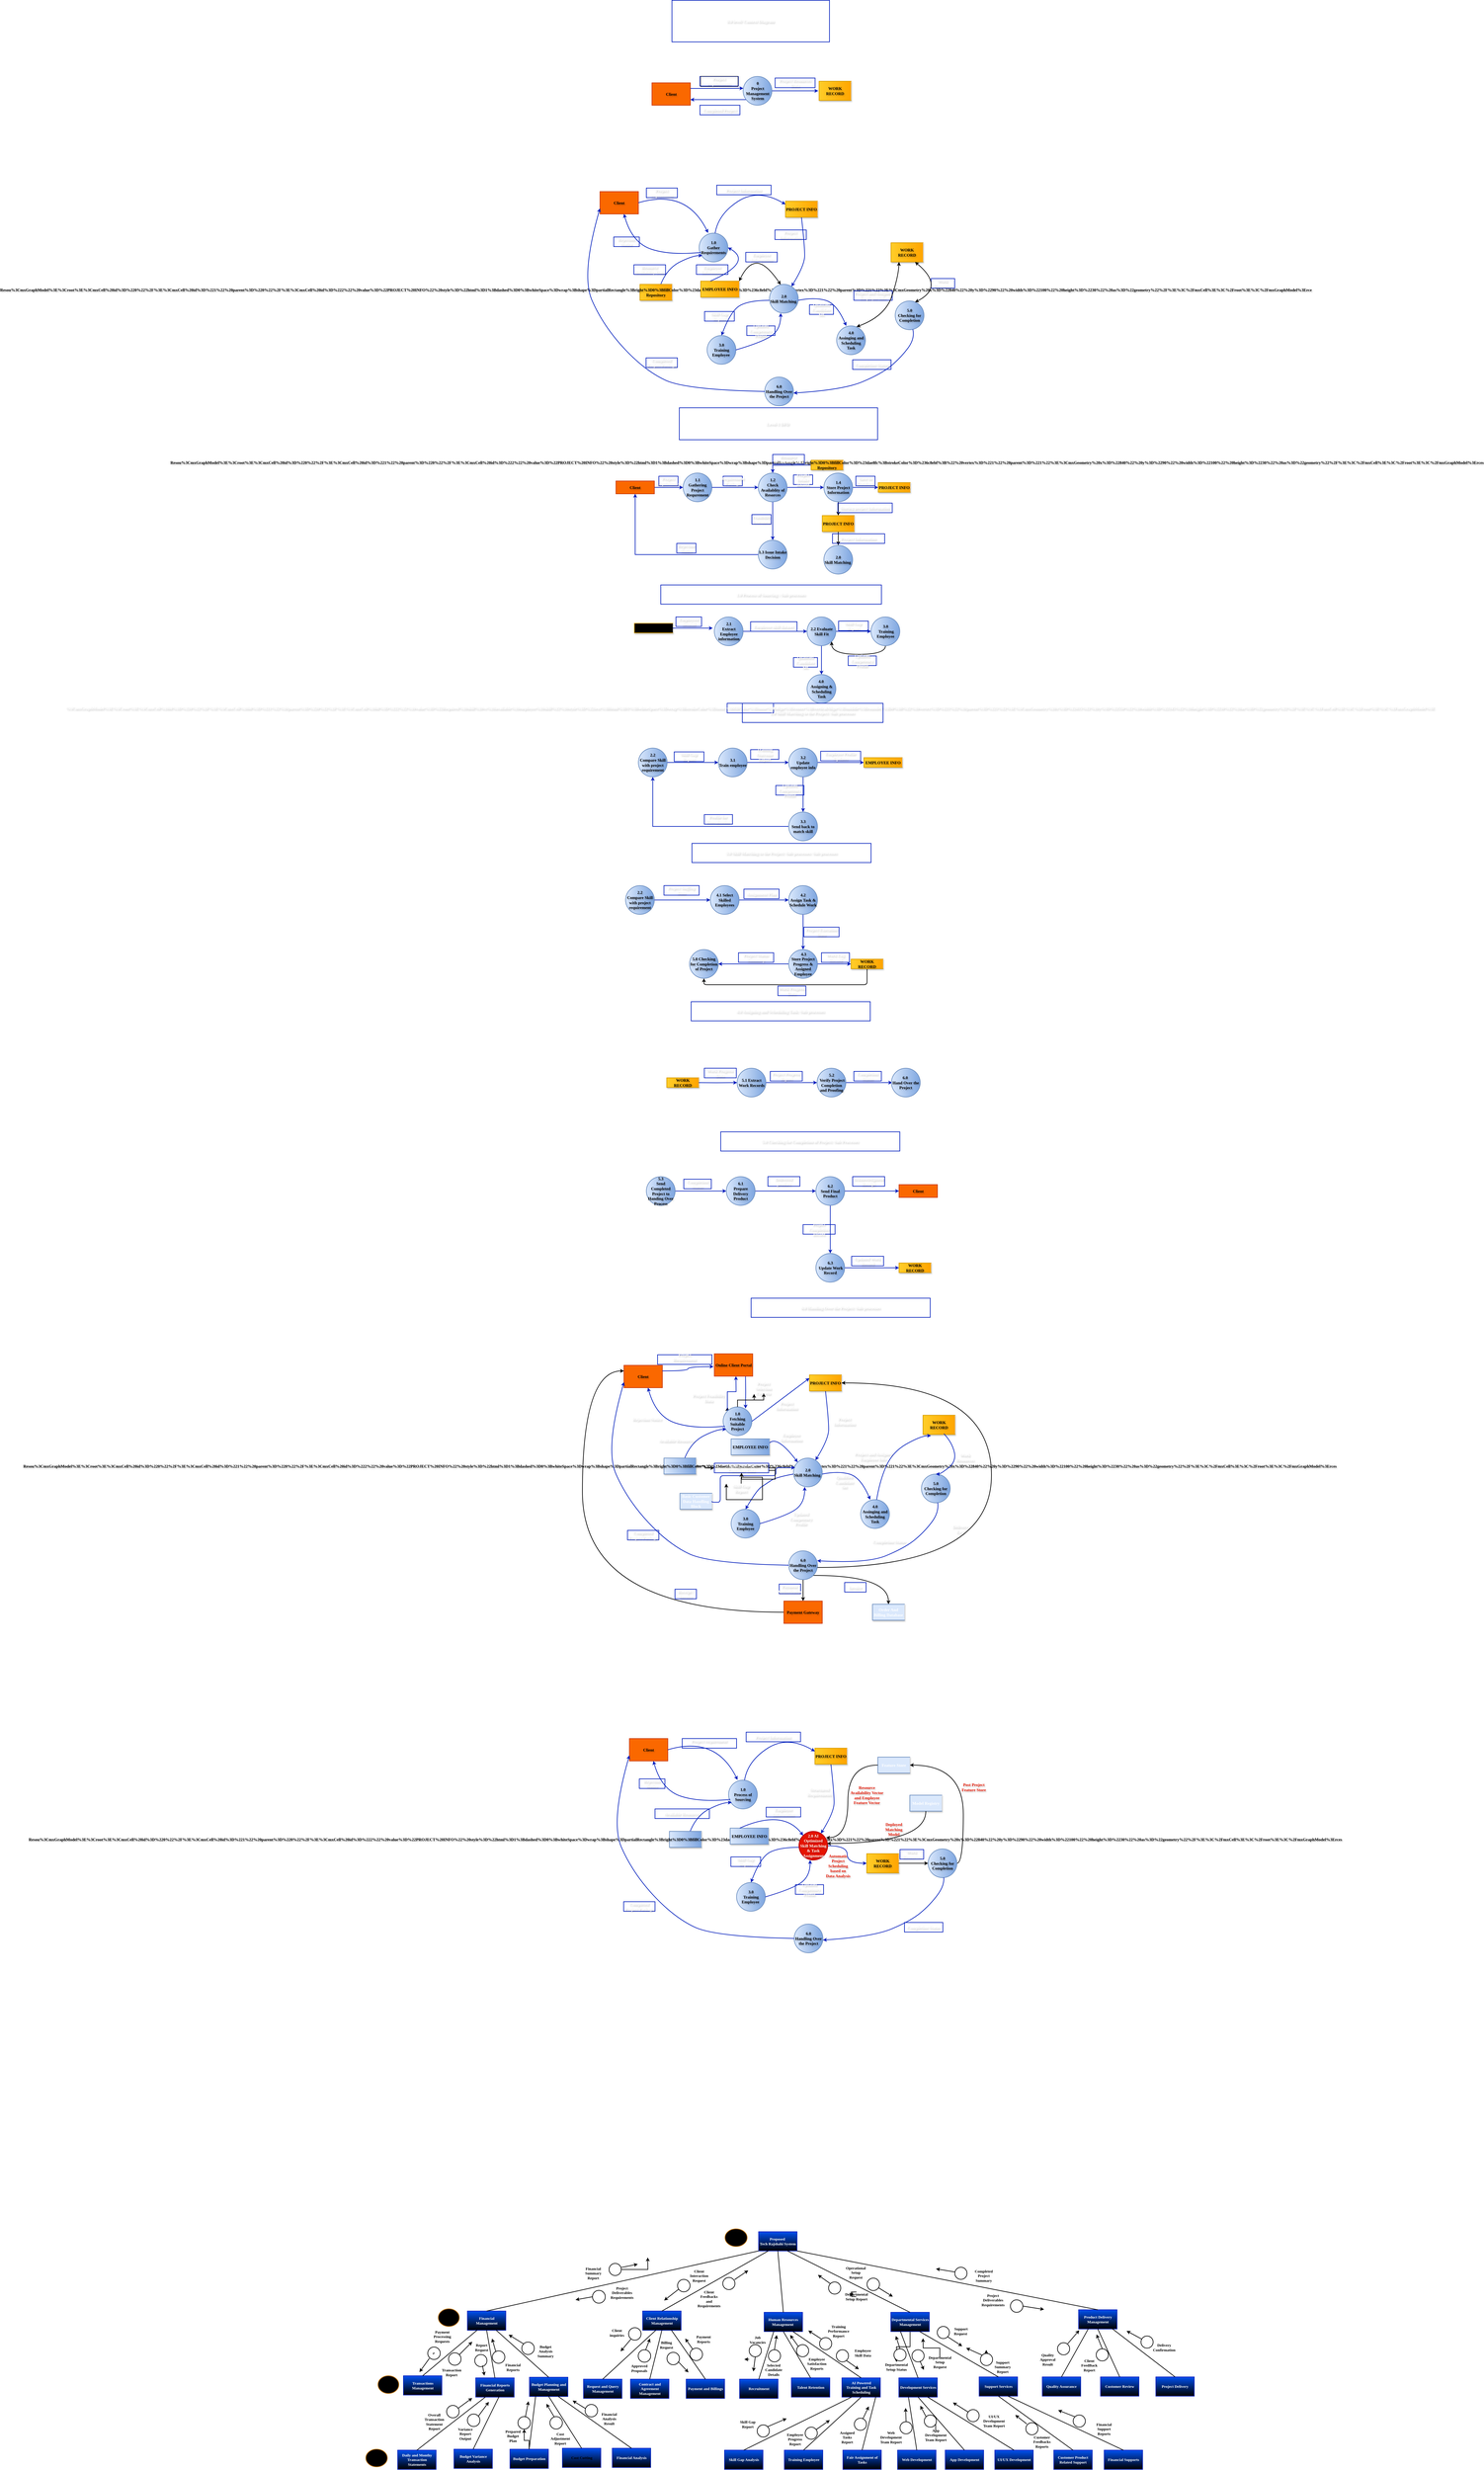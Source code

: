 <mxfile version="28.2.8">
  <diagram name="Page-1" id="7Iy-CqjyAuKYj8-nwgMg">
    <mxGraphModel dx="5007" dy="-565" grid="0" gridSize="10" guides="1" tooltips="1" connect="1" arrows="1" fold="1" page="0" pageScale="1" pageWidth="850" pageHeight="1100" background="light-dark(#FFFFFF,#FFFFFF)" math="0" shadow="0">
      <root>
        <mxCell id="0" />
        <mxCell id="1" parent="0" />
        <mxCell id="nrHBxXTVyYKwdb-Xwrl--2" value="1.1&lt;div&gt;Gathering Project&lt;/div&gt;&lt;div&gt;Requrement&lt;/div&gt;" style="ellipse;whiteSpace=wrap;html=1;aspect=fixed;labelBackgroundColor=light-dark(default, #6a9169);fillColor=#dae8fc;strokeColor=#6c8ebf;textShadow=1;fontStyle=1;fontFamily=Verdana;align=center;labelBorderColor=none;gradientDirection=east;gradientColor=#7ea6e0;strokeWidth=2;fontSize=13;" parent="1" vertex="1">
          <mxGeometry x="480" y="3690" width="90" height="90" as="geometry" />
        </mxCell>
        <mxCell id="nrHBxXTVyYKwdb-Xwrl--6" value="" style="endArrow=classic;html=1;rounded=0;exitX=1;exitY=0.5;exitDx=0;exitDy=0;entryX=0;entryY=0.5;entryDx=0;entryDy=0;labelBackgroundColor=light-dark(default, #6a9169);textShadow=1;fontColor=light-dark(#FFFFFF,#000000);fontStyle=1;fontFamily=Verdana;align=center;strokeColor=light-dark(#001DBC,#000000);labelBorderColor=none;strokeWidth=2;fontSize=13;" parent="1" source="nrHBxXTVyYKwdb-Xwrl--19" target="nrHBxXTVyYKwdb-Xwrl--2" edge="1">
          <mxGeometry width="50" height="50" relative="1" as="geometry">
            <mxPoint x="450" y="3735" as="sourcePoint" />
            <mxPoint x="530" y="3730" as="targetPoint" />
          </mxGeometry>
        </mxCell>
        <mxCell id="nrHBxXTVyYKwdb-Xwrl--44" style="edgeStyle=orthogonalEdgeStyle;rounded=0;orthogonalLoop=1;jettySize=auto;html=1;labelBackgroundColor=light-dark(default, #6a9169);textShadow=1;fontColor=light-dark(#FFFFFF,#000000);fontStyle=1;fontFamily=Verdana;align=center;strokeColor=light-dark(#001DBC,#000000);labelBorderColor=none;strokeWidth=2;fontSize=13;" parent="1" source="nrHBxXTVyYKwdb-Xwrl--13" target="nrHBxXTVyYKwdb-Xwrl--34" edge="1">
          <mxGeometry relative="1" as="geometry" />
        </mxCell>
        <mxCell id="nrHBxXTVyYKwdb-Xwrl--60" style="edgeStyle=orthogonalEdgeStyle;rounded=0;orthogonalLoop=1;jettySize=auto;html=1;entryX=0;entryY=0.5;entryDx=0;entryDy=0;labelBackgroundColor=light-dark(default, #6a9169);textShadow=1;fontColor=light-dark(#FFFFFF,#000000);fontStyle=1;fontFamily=Verdana;align=center;strokeColor=light-dark(#001DBC,#000000);labelBorderColor=none;strokeWidth=2;fontSize=13;" parent="1" source="nrHBxXTVyYKwdb-Xwrl--13" target="nrHBxXTVyYKwdb-Xwrl--61" edge="1">
          <mxGeometry relative="1" as="geometry">
            <mxPoint x="940" y="3735" as="targetPoint" />
          </mxGeometry>
        </mxCell>
        <mxCell id="nrHBxXTVyYKwdb-Xwrl--13" value="1.2&lt;div&gt;Check Availablity of Resorces&lt;/div&gt;" style="ellipse;whiteSpace=wrap;html=1;aspect=fixed;fillColor=#dae8fc;strokeColor=#6c8ebf;labelBackgroundColor=light-dark(default, #6a9169);textShadow=1;fontStyle=1;fontFamily=Verdana;align=center;labelBorderColor=none;gradientDirection=east;gradientColor=#7ea6e0;strokeWidth=2;fontSize=13;" parent="1" vertex="1">
          <mxGeometry x="715" y="3690" width="90" height="90" as="geometry" />
        </mxCell>
        <mxCell id="nrHBxXTVyYKwdb-Xwrl--14" value="" style="endArrow=classic;html=1;rounded=0;entryX=0;entryY=0.5;entryDx=0;entryDy=0;exitX=1;exitY=0.5;exitDx=0;exitDy=0;labelBackgroundColor=light-dark(default, #6a9169);textShadow=1;fontColor=light-dark(#FFFFFF,#000000);fontStyle=1;fontFamily=Verdana;align=center;strokeColor=light-dark(#001DBC,#000000);labelBorderColor=none;strokeWidth=2;fontSize=13;" parent="1" source="nrHBxXTVyYKwdb-Xwrl--2" target="nrHBxXTVyYKwdb-Xwrl--13" edge="1">
          <mxGeometry width="50" height="50" relative="1" as="geometry">
            <mxPoint x="710" y="3760" as="sourcePoint" />
            <mxPoint x="850" y="3730" as="targetPoint" />
          </mxGeometry>
        </mxCell>
        <mxCell id="nrHBxXTVyYKwdb-Xwrl--19" value="Client" style="rounded=0;whiteSpace=wrap;html=1;fillColor=#fa6800;labelBackgroundColor=light-dark(default, #6a9169);textShadow=1;fontStyle=1;fontFamily=Verdana;align=center;labelBorderColor=none;strokeColor=#C73500;fontColor=#000000;gradientColor=none;strokeWidth=2;fontSize=13;" parent="1" vertex="1">
          <mxGeometry x="270" y="3715" width="120" height="40" as="geometry" />
        </mxCell>
        <mxCell id="nrHBxXTVyYKwdb-Xwrl--24" value="Project Requirements" style="text;html=1;whiteSpace=wrap;strokeColor=light-dark(#001DBC,#FFFFFF);fillColor=none;align=center;verticalAlign=middle;rounded=0;labelBackgroundColor=light-dark(default, #6a9169);textShadow=1;fontColor=light-dark(#FFFFFF,#000000);fontStyle=1;fontFamily=Verdana;labelBorderColor=none;strokeWidth=2;fontSize=13;" parent="1" vertex="1">
          <mxGeometry x="404" y="3700" width="60" height="30" as="geometry" />
        </mxCell>
        <mxCell id="nrHBxXTVyYKwdb-Xwrl--27" value="Requirement&lt;div&gt;Package&lt;/div&gt;" style="text;html=1;whiteSpace=wrap;strokeColor=light-dark(#001DBC,#FFFFFF);fillColor=none;align=center;verticalAlign=middle;rounded=0;labelBackgroundColor=light-dark(default, #6a9169);textShadow=1;fontColor=light-dark(#FFFFFF,#000000);fontStyle=1;fontFamily=Verdana;labelBorderColor=none;strokeWidth=2;fontSize=13;" parent="1" vertex="1">
          <mxGeometry x="605" y="3700" width="60" height="30" as="geometry" />
        </mxCell>
        <mxCell id="nrHBxXTVyYKwdb-Xwrl--54" style="edgeStyle=orthogonalEdgeStyle;rounded=0;orthogonalLoop=1;jettySize=auto;html=1;entryX=0.5;entryY=1;entryDx=0;entryDy=0;labelBackgroundColor=light-dark(default, #6a9169);textShadow=1;fontColor=light-dark(#FFFFFF,#000000);fontStyle=1;fontFamily=Verdana;align=center;strokeColor=light-dark(#001DBC,#000000);labelBorderColor=none;strokeWidth=2;fontSize=13;" parent="1" source="nrHBxXTVyYKwdb-Xwrl--34" target="nrHBxXTVyYKwdb-Xwrl--19" edge="1">
          <mxGeometry relative="1" as="geometry">
            <mxPoint x="330" y="3945" as="targetPoint" />
          </mxGeometry>
        </mxCell>
        <mxCell id="nrHBxXTVyYKwdb-Xwrl--34" value="1.3 Issue Intake Decision" style="ellipse;whiteSpace=wrap;html=1;aspect=fixed;fillColor=#dae8fc;strokeColor=#6c8ebf;labelBackgroundColor=light-dark(default, #6a9169);textShadow=1;fontStyle=1;fontFamily=Verdana;align=center;labelBorderColor=none;gradientDirection=east;gradientColor=#7ea6e0;strokeWidth=2;fontSize=13;" parent="1" vertex="1">
          <mxGeometry x="715" y="3900" width="90" height="90" as="geometry" />
        </mxCell>
        <mxCell id="nrHBxXTVyYKwdb-Xwrl--52" style="edgeStyle=orthogonalEdgeStyle;rounded=0;orthogonalLoop=1;jettySize=auto;html=1;entryX=0.5;entryY=0;entryDx=0;entryDy=0;labelBackgroundColor=light-dark(default, #6a9169);textShadow=1;fontColor=light-dark(#FFFFFF,#000000);fontStyle=1;fontFamily=Verdana;align=center;strokeColor=light-dark(#001DBC,#000000);labelBorderColor=none;strokeWidth=2;fontSize=13;" parent="1" target="nrHBxXTVyYKwdb-Xwrl--13" edge="1">
          <mxGeometry relative="1" as="geometry">
            <mxPoint x="780" y="3675" as="targetPoint" />
            <mxPoint x="880.0" y="3665" as="sourcePoint" />
          </mxGeometry>
        </mxCell>
        <mxCell id="nrHBxXTVyYKwdb-Xwrl--53" value="Feasibility Assesment" style="text;html=1;whiteSpace=wrap;strokeColor=light-dark(#001DBC,#FFFFFF);fillColor=none;align=center;verticalAlign=middle;rounded=0;labelBackgroundColor=light-dark(default, #6a9169);textShadow=1;fontColor=light-dark(#FFFFFF,#000000);fontStyle=1;fontFamily=Verdana;labelBorderColor=none;strokeWidth=2;fontSize=13;" parent="1" vertex="1">
          <mxGeometry x="695" y="3820" width="60" height="30" as="geometry" />
        </mxCell>
        <mxCell id="nrHBxXTVyYKwdb-Xwrl--59" value="Rejection Notice" style="text;html=1;whiteSpace=wrap;strokeColor=light-dark(#001DBC,#FFFFFF);fillColor=none;align=center;verticalAlign=middle;rounded=0;labelBackgroundColor=light-dark(default, #6a9169);textShadow=1;fontColor=light-dark(#FFFFFF,#000000);fontStyle=1;fontFamily=Verdana;labelBorderColor=none;strokeWidth=2;fontSize=13;" parent="1" vertex="1">
          <mxGeometry x="460" y="3910" width="60" height="30" as="geometry" />
        </mxCell>
        <mxCell id="nrHBxXTVyYKwdb-Xwrl--65" style="edgeStyle=orthogonalEdgeStyle;rounded=0;orthogonalLoop=1;jettySize=auto;html=1;exitX=1;exitY=0.5;exitDx=0;exitDy=0;labelBackgroundColor=light-dark(default, #6a9169);textShadow=1;fontColor=light-dark(#FFFFFF,#000000);fontStyle=1;fontFamily=Verdana;align=center;strokeColor=light-dark(#001DBC,#000000);labelBorderColor=none;strokeWidth=2;fontSize=13;" parent="1" source="nrHBxXTVyYKwdb-Xwrl--61" edge="1">
          <mxGeometry relative="1" as="geometry">
            <mxPoint x="1090" y="3735" as="targetPoint" />
          </mxGeometry>
        </mxCell>
        <mxCell id="2d_0TFoQugz-JfO0rnun-10" style="edgeStyle=orthogonalEdgeStyle;rounded=0;orthogonalLoop=1;jettySize=auto;html=1;exitX=0.5;exitY=1;exitDx=0;exitDy=0;entryX=0.5;entryY=0;entryDx=0;entryDy=0;strokeColor=light-dark(#000000,#000000);fontStyle=1;fontFamily=Verdana;strokeWidth=2;fontSize=13;" parent="1" source="nrHBxXTVyYKwdb-Xwrl--61" target="2d_0TFoQugz-JfO0rnun-6" edge="1">
          <mxGeometry relative="1" as="geometry" />
        </mxCell>
        <mxCell id="nrHBxXTVyYKwdb-Xwrl--61" value="1.4&lt;div&gt;Store Project Information&lt;/div&gt;" style="ellipse;whiteSpace=wrap;html=1;aspect=fixed;fillColor=#dae8fc;strokeColor=#6c8ebf;labelBackgroundColor=light-dark(default, #6a9169);textShadow=1;fontStyle=1;fontFamily=Verdana;align=center;labelBorderColor=none;gradientDirection=east;gradientColor=#7ea6e0;strokeWidth=2;fontSize=13;" parent="1" vertex="1">
          <mxGeometry x="920" y="3690" width="90" height="90" as="geometry" />
        </mxCell>
        <mxCell id="nrHBxXTVyYKwdb-Xwrl--62" value="Project Intake Record" style="text;html=1;whiteSpace=wrap;strokeColor=light-dark(#001DBC,#FFFFFF);fillColor=none;align=center;verticalAlign=middle;rounded=0;labelBackgroundColor=light-dark(default, #6a9169);textShadow=1;fontColor=light-dark(#FFFFFF,#000000);fontStyle=1;fontFamily=Verdana;labelBorderColor=none;strokeWidth=2;fontSize=13;" parent="1" vertex="1">
          <mxGeometry x="825" y="3696" width="60" height="30" as="geometry" />
        </mxCell>
        <mxCell id="nrHBxXTVyYKwdb-Xwrl--67" value="2.0&lt;div&gt;Skill Matching&amp;nbsp;&lt;/div&gt;" style="ellipse;whiteSpace=wrap;html=1;aspect=fixed;fillColor=#dae8fc;strokeColor=#6c8ebf;labelBackgroundColor=light-dark(default, #6a9169);textShadow=1;fontStyle=1;fontFamily=Verdana;align=center;labelBorderColor=none;gradientDirection=east;gradientColor=#7ea6e0;strokeWidth=2;fontSize=13;" parent="1" vertex="1">
          <mxGeometry x="920" y="3916" width="90" height="90" as="geometry" />
        </mxCell>
        <mxCell id="nrHBxXTVyYKwdb-Xwrl--84" style="edgeStyle=orthogonalEdgeStyle;rounded=0;orthogonalLoop=1;jettySize=auto;html=1;entryX=0;entryY=0.5;entryDx=0;entryDy=0;labelBackgroundColor=light-dark(default, #6a9169);textShadow=1;fontColor=light-dark(#FFFFFF,#000000);fontStyle=1;fontFamily=Verdana;align=center;strokeColor=light-dark(#001DBC,#000000);labelBorderColor=none;strokeWidth=2;fontSize=13;" parent="1" source="nrHBxXTVyYKwdb-Xwrl--69" edge="1">
          <mxGeometry relative="1" as="geometry">
            <mxPoint x="572.5" y="4175" as="targetPoint" />
          </mxGeometry>
        </mxCell>
        <mxCell id="nrHBxXTVyYKwdb-Xwrl--69" value="EMPLOYEE INFO" style="html=1;dashed=0;whiteSpace=wrap;shape=partialRectangle;right=0;fillColor=#ffcd28;strokeColor=#d79b00;labelBackgroundColor=light-dark(default, #6a9169);textShadow=1;strokeWidth=2;fontStyle=1;fontFamily=Verdana;align=center;labelBorderColor=none;shadow=1;gradientDirection=east;gradientColor=light-dark(#FFA500,#A05300);fontSize=13;" parent="1" vertex="1">
          <mxGeometry x="327.5" y="4160" width="120" height="30" as="geometry" />
        </mxCell>
        <mxCell id="nrHBxXTVyYKwdb-Xwrl--86" style="edgeStyle=orthogonalEdgeStyle;rounded=0;orthogonalLoop=1;jettySize=auto;html=1;entryX=0;entryY=0.5;entryDx=0;entryDy=0;labelBackgroundColor=light-dark(default, #6a9169);textShadow=1;fontColor=light-dark(#FFFFFF,#000000);fontStyle=1;fontFamily=Verdana;align=center;strokeColor=light-dark(#001DBC,#000000);labelBorderColor=none;strokeWidth=2;fontSize=13;" parent="1" source="nrHBxXTVyYKwdb-Xwrl--71" target="nrHBxXTVyYKwdb-Xwrl--73" edge="1">
          <mxGeometry relative="1" as="geometry" />
        </mxCell>
        <mxCell id="nrHBxXTVyYKwdb-Xwrl--180" style="edgeStyle=orthogonalEdgeStyle;rounded=0;orthogonalLoop=1;jettySize=auto;html=1;labelBackgroundColor=light-dark(default, #6a9169);textShadow=1;fontColor=light-dark(#FFFFFF,#000000);fontStyle=1;fontFamily=Verdana;align=center;strokeColor=light-dark(#001DBC,#000000);labelBorderColor=none;strokeWidth=2;fontSize=13;" parent="1" source="nrHBxXTVyYKwdb-Xwrl--71" target="nrHBxXTVyYKwdb-Xwrl--72" edge="1">
          <mxGeometry relative="1" as="geometry" />
        </mxCell>
        <mxCell id="nrHBxXTVyYKwdb-Xwrl--71" value="2.2 Evaluate Skill Fit" style="ellipse;whiteSpace=wrap;html=1;aspect=fixed;fillColor=#dae8fc;strokeColor=#6c8ebf;labelBackgroundColor=light-dark(default, #6a9169);textShadow=1;fontStyle=1;fontFamily=Verdana;align=center;labelBorderColor=none;gradientDirection=east;gradientColor=#7ea6e0;strokeWidth=2;fontSize=13;" parent="1" vertex="1">
          <mxGeometry x="867.5" y="4140" width="90" height="90" as="geometry" />
        </mxCell>
        <mxCell id="nrHBxXTVyYKwdb-Xwrl--72" value="4.0&amp;nbsp;&lt;div&gt;Assigning &amp;amp; Scheduling Task&lt;/div&gt;" style="ellipse;whiteSpace=wrap;html=1;aspect=fixed;fillColor=#dae8fc;strokeColor=#6c8ebf;labelBackgroundColor=light-dark(default, #6a9169);textShadow=1;fontStyle=1;fontFamily=Verdana;align=center;labelBorderColor=none;gradientDirection=east;gradientColor=#7ea6e0;strokeWidth=2;fontSize=13;" parent="1" vertex="1">
          <mxGeometry x="867.5" y="4320" width="90" height="90" as="geometry" />
        </mxCell>
        <mxCell id="2d_0TFoQugz-JfO0rnun-15" style="edgeStyle=orthogonalEdgeStyle;rounded=0;orthogonalLoop=1;jettySize=auto;html=1;exitX=0.5;exitY=1;exitDx=0;exitDy=0;entryX=1;entryY=1;entryDx=0;entryDy=0;curved=1;strokeColor=light-dark(#000000,#000000);fontStyle=1;fontFamily=Verdana;strokeWidth=2;fontSize=13;" parent="1" source="nrHBxXTVyYKwdb-Xwrl--73" target="nrHBxXTVyYKwdb-Xwrl--71" edge="1">
          <mxGeometry relative="1" as="geometry">
            <Array as="points">
              <mxPoint x="1113" y="4257" />
              <mxPoint x="944" y="4257" />
            </Array>
          </mxGeometry>
        </mxCell>
        <mxCell id="nrHBxXTVyYKwdb-Xwrl--73" value="&lt;span&gt;3.0&lt;/span&gt;&lt;div&gt;&lt;span&gt;&amp;nbsp;Training Employee&lt;/span&gt;&lt;/div&gt;" style="ellipse;whiteSpace=wrap;html=1;aspect=fixed;fillColor=#dae8fc;strokeColor=#6c8ebf;labelBackgroundColor=light-dark(default, #6a9169);textShadow=1;fontStyle=1;fontFamily=Verdana;align=center;labelBorderColor=none;gradientDirection=east;gradientColor=#7ea6e0;strokeWidth=2;fontSize=13;" parent="1" vertex="1">
          <mxGeometry x="1067.5" y="4140" width="90" height="90" as="geometry" />
        </mxCell>
        <mxCell id="nrHBxXTVyYKwdb-Xwrl--76" value="Employeee detatail" style="text;html=1;whiteSpace=wrap;strokeColor=light-dark(#001DBC,#FFFFFF);fillColor=none;align=center;verticalAlign=middle;rounded=0;labelBackgroundColor=light-dark(default, #6a9169);textShadow=1;fontColor=light-dark(#FFFFFF,#000000);fontStyle=1;fontFamily=Verdana;labelBorderColor=none;strokeWidth=2;fontSize=13;" parent="1" vertex="1">
          <mxGeometry x="457.5" y="4140" width="80" height="30" as="geometry" />
        </mxCell>
        <mxCell id="nrHBxXTVyYKwdb-Xwrl--77" value="Employee skill dataset" style="text;html=1;whiteSpace=wrap;strokeColor=light-dark(#001DBC,#FFFFFF);fillColor=none;align=center;verticalAlign=middle;rounded=0;labelBackgroundColor=light-dark(default, #6a9169);textShadow=1;fontColor=light-dark(#FFFFFF,#000000);fontStyle=1;fontFamily=Verdana;labelBorderColor=none;strokeWidth=2;fontSize=13;" parent="1" vertex="1">
          <mxGeometry x="691" y="4155" width="145" height="30" as="geometry" />
        </mxCell>
        <mxCell id="nrHBxXTVyYKwdb-Xwrl--88" style="edgeStyle=orthogonalEdgeStyle;rounded=0;orthogonalLoop=1;jettySize=auto;html=1;entryX=0;entryY=0.5;entryDx=0;entryDy=0;labelBackgroundColor=light-dark(default, #6a9169);textShadow=1;fontColor=light-dark(#FFFFFF,#000000);fontStyle=1;fontFamily=Verdana;align=center;strokeColor=light-dark(#001DBC,#000000);labelBorderColor=none;strokeWidth=2;fontSize=13;" parent="1" source="nrHBxXTVyYKwdb-Xwrl--87" target="nrHBxXTVyYKwdb-Xwrl--71" edge="1">
          <mxGeometry relative="1" as="geometry" />
        </mxCell>
        <mxCell id="nrHBxXTVyYKwdb-Xwrl--87" value="2.1&lt;div&gt;Extract Employee information&lt;/div&gt;" style="ellipse;whiteSpace=wrap;html=1;aspect=fixed;fillColor=#dae8fc;strokeColor=#6c8ebf;labelBackgroundColor=light-dark(default, #6a9169);textShadow=1;fontStyle=1;fontFamily=Verdana;align=center;labelBorderColor=none;gradientDirection=east;gradientColor=#7ea6e0;strokeWidth=2;fontSize=13;" parent="1" vertex="1">
          <mxGeometry x="577.5" y="4140" width="90" height="90" as="geometry" />
        </mxCell>
        <mxCell id="nrHBxXTVyYKwdb-Xwrl--93" style="edgeStyle=orthogonalEdgeStyle;rounded=0;orthogonalLoop=1;jettySize=auto;html=1;entryX=0;entryY=0.5;entryDx=0;entryDy=0;labelBackgroundColor=light-dark(default, #6a9169);textShadow=1;fontColor=light-dark(#FFFFFF,#000000);fontStyle=1;fontFamily=Verdana;align=center;strokeColor=light-dark(#001DBC,#000000);labelBorderColor=none;strokeWidth=2;fontSize=13;" parent="1" source="nrHBxXTVyYKwdb-Xwrl--91" target="nrHBxXTVyYKwdb-Xwrl--92" edge="1">
          <mxGeometry relative="1" as="geometry" />
        </mxCell>
        <mxCell id="nrHBxXTVyYKwdb-Xwrl--91" value="2.2&lt;div&gt;Compare Skill with project requirement&lt;/div&gt;" style="ellipse;whiteSpace=wrap;html=1;aspect=fixed;fillColor=#dae8fc;strokeColor=#6c8ebf;labelBackgroundColor=light-dark(default, #6a9169);textShadow=1;fontStyle=1;fontFamily=Verdana;align=center;labelBorderColor=none;gradientDirection=east;gradientColor=#7ea6e0;strokeWidth=2;fontSize=13;" parent="1" vertex="1">
          <mxGeometry x="340" y="4550" width="90" height="90" as="geometry" />
        </mxCell>
        <mxCell id="nrHBxXTVyYKwdb-Xwrl--96" style="edgeStyle=orthogonalEdgeStyle;rounded=0;orthogonalLoop=1;jettySize=auto;html=1;entryX=0;entryY=0.5;entryDx=0;entryDy=0;labelBackgroundColor=light-dark(default, #6a9169);textShadow=1;fontColor=light-dark(#FFFFFF,#000000);fontStyle=1;fontFamily=Verdana;align=center;strokeColor=light-dark(#001DBC,#000000);labelBorderColor=none;strokeWidth=2;fontSize=13;" parent="1" source="nrHBxXTVyYKwdb-Xwrl--92" target="nrHBxXTVyYKwdb-Xwrl--95" edge="1">
          <mxGeometry relative="1" as="geometry" />
        </mxCell>
        <mxCell id="nrHBxXTVyYKwdb-Xwrl--92" value="3.1&lt;div&gt;Train employee&lt;/div&gt;" style="ellipse;whiteSpace=wrap;html=1;aspect=fixed;fillColor=#dae8fc;strokeColor=#6c8ebf;labelBackgroundColor=light-dark(default, #6a9169);textShadow=1;fontStyle=1;fontFamily=Verdana;align=center;labelBorderColor=none;gradientDirection=east;gradientColor=#7ea6e0;strokeWidth=2;fontSize=13;" parent="1" vertex="1">
          <mxGeometry x="590" y="4550" width="90" height="90" as="geometry" />
        </mxCell>
        <mxCell id="nrHBxXTVyYKwdb-Xwrl--98" style="edgeStyle=orthogonalEdgeStyle;rounded=0;orthogonalLoop=1;jettySize=auto;html=1;entryX=0;entryY=0.5;entryDx=0;entryDy=0;labelBackgroundColor=light-dark(default, #6a9169);textShadow=1;fontColor=light-dark(#FFFFFF,#000000);fontStyle=1;fontFamily=Verdana;align=center;strokeColor=light-dark(#001DBC,#000000);labelBorderColor=none;strokeWidth=2;fontSize=13;" parent="1" source="nrHBxXTVyYKwdb-Xwrl--95" target="nrHBxXTVyYKwdb-Xwrl--184" edge="1">
          <mxGeometry relative="1" as="geometry">
            <mxPoint x="1000" y="4595" as="targetPoint" />
          </mxGeometry>
        </mxCell>
        <mxCell id="nrHBxXTVyYKwdb-Xwrl--102" style="edgeStyle=orthogonalEdgeStyle;rounded=0;orthogonalLoop=1;jettySize=auto;html=1;entryX=0.5;entryY=0;entryDx=0;entryDy=0;labelBackgroundColor=light-dark(default, #6a9169);textShadow=1;fontColor=light-dark(#FFFFFF,#000000);fontStyle=1;fontFamily=Verdana;align=center;strokeColor=light-dark(#001DBC,#000000);labelBorderColor=none;strokeWidth=2;fontSize=13;" parent="1" source="nrHBxXTVyYKwdb-Xwrl--95" target="nrHBxXTVyYKwdb-Xwrl--101" edge="1">
          <mxGeometry relative="1" as="geometry" />
        </mxCell>
        <mxCell id="nrHBxXTVyYKwdb-Xwrl--95" value="3.2&lt;div&gt;Update employee info&lt;/div&gt;" style="ellipse;whiteSpace=wrap;html=1;aspect=fixed;fillColor=#dae8fc;strokeColor=#6c8ebf;labelBackgroundColor=light-dark(default, #6a9169);textShadow=1;fontStyle=1;fontFamily=Verdana;align=center;labelBorderColor=none;gradientDirection=east;gradientColor=#7ea6e0;strokeWidth=2;fontSize=13;" parent="1" vertex="1">
          <mxGeometry x="810" y="4550" width="90" height="90" as="geometry" />
        </mxCell>
        <mxCell id="nrHBxXTVyYKwdb-Xwrl--105" style="edgeStyle=orthogonalEdgeStyle;rounded=0;orthogonalLoop=1;jettySize=auto;html=1;entryX=0.5;entryY=1;entryDx=0;entryDy=0;labelBackgroundColor=light-dark(default, #6a9169);textShadow=1;fontColor=light-dark(#FFFFFF,#000000);fontStyle=1;fontFamily=Verdana;align=center;strokeColor=light-dark(#001DBC,#000000);labelBorderColor=none;strokeWidth=2;fontSize=13;" parent="1" source="nrHBxXTVyYKwdb-Xwrl--101" target="nrHBxXTVyYKwdb-Xwrl--91" edge="1">
          <mxGeometry relative="1" as="geometry">
            <mxPoint x="380" y="4790" as="targetPoint" />
          </mxGeometry>
        </mxCell>
        <mxCell id="nrHBxXTVyYKwdb-Xwrl--101" value="3.3&lt;div&gt;Send back to match skill&lt;/div&gt;" style="ellipse;whiteSpace=wrap;html=1;aspect=fixed;fillColor=#dae8fc;strokeColor=#6c8ebf;labelBackgroundColor=light-dark(default, #6a9169);textShadow=1;fontStyle=1;fontFamily=Verdana;align=center;labelBorderColor=none;gradientDirection=east;gradientColor=#7ea6e0;strokeWidth=2;fontSize=13;" parent="1" vertex="1">
          <mxGeometry x="810" y="4750" width="90" height="90" as="geometry" />
        </mxCell>
        <mxCell id="nrHBxXTVyYKwdb-Xwrl--114" style="edgeStyle=orthogonalEdgeStyle;rounded=0;orthogonalLoop=1;jettySize=auto;html=1;entryX=0;entryY=0.5;entryDx=0;entryDy=0;labelBackgroundColor=light-dark(default, #6a9169);textShadow=1;fontColor=light-dark(#FFFFFF,#000000);fontStyle=1;fontFamily=Verdana;align=center;strokeColor=light-dark(#001DBC,#000000);labelBorderColor=none;strokeWidth=2;fontSize=13;" parent="1" source="nrHBxXTVyYKwdb-Xwrl--117" target="nrHBxXTVyYKwdb-Xwrl--110" edge="1">
          <mxGeometry relative="1" as="geometry">
            <mxPoint x="580" y="5025" as="sourcePoint" />
          </mxGeometry>
        </mxCell>
        <mxCell id="nrHBxXTVyYKwdb-Xwrl--133" value="" style="edgeStyle=orthogonalEdgeStyle;rounded=0;orthogonalLoop=1;jettySize=auto;html=1;labelBackgroundColor=light-dark(default, #6a9169);textShadow=1;fontColor=light-dark(#FFFFFF,#000000);fontStyle=1;fontFamily=Verdana;align=center;strokeColor=light-dark(#001DBC,#000000);labelBorderColor=none;strokeWidth=2;fontSize=13;" parent="1" source="nrHBxXTVyYKwdb-Xwrl--110" target="nrHBxXTVyYKwdb-Xwrl--112" edge="1">
          <mxGeometry relative="1" as="geometry" />
        </mxCell>
        <mxCell id="nrHBxXTVyYKwdb-Xwrl--110" value="4.2&lt;div&gt;Assign Task &amp;amp; Schedule Work&lt;/div&gt;" style="ellipse;whiteSpace=wrap;html=1;aspect=fixed;fillColor=#dae8fc;strokeColor=#6c8ebf;labelBackgroundColor=light-dark(default, #6a9169);textShadow=1;fontStyle=1;fontFamily=Verdana;align=center;labelBorderColor=none;gradientDirection=east;gradientColor=#7ea6e0;strokeWidth=2;fontSize=13;" parent="1" vertex="1">
          <mxGeometry x="810" y="4980" width="90" height="90" as="geometry" />
        </mxCell>
        <mxCell id="nrHBxXTVyYKwdb-Xwrl--137" value="" style="edgeStyle=orthogonalEdgeStyle;rounded=0;orthogonalLoop=1;jettySize=auto;html=1;labelBackgroundColor=light-dark(default, #6a9169);textShadow=1;fontColor=light-dark(#FFFFFF,#000000);fontStyle=1;fontFamily=Verdana;align=center;strokeColor=light-dark(#001DBC,#000000);labelBorderColor=none;strokeWidth=2;fontSize=13;" parent="1" source="nrHBxXTVyYKwdb-Xwrl--112" target="nrHBxXTVyYKwdb-Xwrl--136" edge="1">
          <mxGeometry relative="1" as="geometry" />
        </mxCell>
        <mxCell id="nrHBxXTVyYKwdb-Xwrl--139" style="edgeStyle=orthogonalEdgeStyle;rounded=0;orthogonalLoop=1;jettySize=auto;html=1;entryX=1;entryY=0.5;entryDx=0;entryDy=0;labelBackgroundColor=light-dark(default, #6a9169);textShadow=1;fontColor=light-dark(#FFFFFF,#000000);fontStyle=1;fontFamily=Verdana;align=center;strokeColor=light-dark(#001DBC,#000000);labelBorderColor=none;strokeWidth=2;fontSize=13;" parent="1" source="nrHBxXTVyYKwdb-Xwrl--112" target="nrHBxXTVyYKwdb-Xwrl--138" edge="1">
          <mxGeometry relative="1" as="geometry" />
        </mxCell>
        <mxCell id="nrHBxXTVyYKwdb-Xwrl--112" value="&amp;nbsp;4.3&lt;div&gt;Store Project Progress &amp;amp; Assigned Employee&lt;/div&gt;" style="ellipse;whiteSpace=wrap;html=1;aspect=fixed;fillColor=#dae8fc;strokeColor=#6c8ebf;labelBackgroundColor=light-dark(default, #6a9169);textShadow=1;fontStyle=1;fontFamily=Verdana;align=center;labelBorderColor=none;gradientDirection=east;gradientColor=#7ea6e0;strokeWidth=2;fontSize=13;" parent="1" vertex="1">
          <mxGeometry x="810" y="5180" width="90" height="90" as="geometry" />
        </mxCell>
        <mxCell id="nrHBxXTVyYKwdb-Xwrl--127" style="edgeStyle=orthogonalEdgeStyle;rounded=0;orthogonalLoop=1;jettySize=auto;html=1;entryX=0;entryY=0.5;entryDx=0;entryDy=0;labelBackgroundColor=light-dark(default, #6a9169);textShadow=1;fontColor=light-dark(#FFFFFF,#000000);fontStyle=1;fontFamily=Verdana;align=center;strokeColor=light-dark(#001DBC,#000000);labelBorderColor=none;strokeWidth=2;fontSize=13;" parent="1" source="nrHBxXTVyYKwdb-Xwrl--126" target="nrHBxXTVyYKwdb-Xwrl--117" edge="1">
          <mxGeometry relative="1" as="geometry" />
        </mxCell>
        <mxCell id="nrHBxXTVyYKwdb-Xwrl--126" value="2.2&lt;div&gt;Compare Skill with project requirement&lt;/div&gt;" style="ellipse;whiteSpace=wrap;html=1;aspect=fixed;fillColor=#dae8fc;strokeColor=#6c8ebf;labelBackgroundColor=light-dark(default, #6a9169);textShadow=1;fontStyle=1;fontFamily=Verdana;align=center;labelBorderColor=none;gradientDirection=east;gradientColor=#7ea6e0;strokeWidth=2;fontSize=13;" parent="1" vertex="1">
          <mxGeometry x="300" y="4980" width="90" height="90" as="geometry" />
        </mxCell>
        <mxCell id="nrHBxXTVyYKwdb-Xwrl--129" value="&lt;em data-start=&quot;3602&quot; data-end=&quot;3632&quot;&gt;Project Staffing Data&lt;/em&gt;" style="text;html=1;whiteSpace=wrap;strokeColor=light-dark(#001DBC,#FFFFFF);fillColor=none;align=center;verticalAlign=middle;rounded=0;labelBackgroundColor=light-dark(default, #6a9169);textShadow=1;fontColor=light-dark(#FFFFFF,#000000);fontStyle=1;fontFamily=Verdana;labelBorderColor=none;strokeWidth=2;fontSize=13;" parent="1" vertex="1">
          <mxGeometry x="420" y="4980" width="110" height="30" as="geometry" />
        </mxCell>
        <mxCell id="nrHBxXTVyYKwdb-Xwrl--130" value="" style="edgeStyle=orthogonalEdgeStyle;rounded=0;orthogonalLoop=1;jettySize=auto;html=1;entryX=0;entryY=0.5;entryDx=0;entryDy=0;labelBackgroundColor=light-dark(default, #6a9169);textShadow=1;fontColor=light-dark(#FFFFFF,#000000);fontStyle=1;fontFamily=Verdana;align=center;strokeColor=light-dark(#001DBC,#000000);labelBorderColor=none;strokeWidth=2;fontSize=13;" parent="1" target="nrHBxXTVyYKwdb-Xwrl--117" edge="1">
          <mxGeometry relative="1" as="geometry">
            <mxPoint x="580" y="5025" as="sourcePoint" />
            <mxPoint x="690" y="5025" as="targetPoint" />
          </mxGeometry>
        </mxCell>
        <mxCell id="nrHBxXTVyYKwdb-Xwrl--117" value="4.1 Select Skilled Employees" style="ellipse;whiteSpace=wrap;html=1;aspect=fixed;fillColor=#dae8fc;strokeColor=#6c8ebf;labelBackgroundColor=light-dark(default, #6a9169);textShadow=1;fontStyle=1;fontFamily=Verdana;align=center;labelBorderColor=none;gradientDirection=east;gradientColor=#7ea6e0;strokeWidth=2;fontSize=13;" parent="1" vertex="1">
          <mxGeometry x="565" y="4980" width="90" height="90" as="geometry" />
        </mxCell>
        <mxCell id="nrHBxXTVyYKwdb-Xwrl--132" value="Assignment Plan" style="text;html=1;whiteSpace=wrap;strokeColor=light-dark(#001DBC,#FFFFFF);fillColor=none;align=center;verticalAlign=middle;rounded=0;labelBackgroundColor=light-dark(default, #6a9169);textShadow=1;fontColor=light-dark(#FFFFFF,#000000);fontStyle=1;fontFamily=Verdana;labelBorderColor=none;strokeWidth=2;fontSize=13;" parent="1" vertex="1">
          <mxGeometry x="670" y="4991" width="110" height="30" as="geometry" />
        </mxCell>
        <mxCell id="nrHBxXTVyYKwdb-Xwrl--134" value="Work Log Record" style="text;html=1;whiteSpace=wrap;strokeColor=light-dark(#001DBC,#FFFFFF);fillColor=none;align=center;verticalAlign=middle;rounded=0;labelBackgroundColor=light-dark(default, #6a9169);textShadow=1;fontColor=light-dark(#FFFFFF,#000000);fontStyle=1;fontFamily=Verdana;labelBorderColor=none;strokeWidth=2;fontSize=13;" parent="1" vertex="1">
          <mxGeometry x="912.5" y="5190" width="87.5" height="30" as="geometry" />
        </mxCell>
        <mxCell id="nrHBxXTVyYKwdb-Xwrl--135" value="Employee Profile Updates" style="text;html=1;whiteSpace=wrap;strokeColor=light-dark(#001DBC,#FFFFFF);fillColor=none;align=center;verticalAlign=middle;rounded=0;labelBackgroundColor=light-dark(default, #6a9169);textShadow=1;fontColor=light-dark(#FFFFFF,#000000);fontStyle=1;fontFamily=Verdana;labelBorderColor=none;strokeWidth=2;fontSize=13;" parent="1" vertex="1">
          <mxGeometry x="910" y="4560" width="125" height="30" as="geometry" />
        </mxCell>
        <mxCell id="2d_0TFoQugz-JfO0rnun-25" style="edgeStyle=orthogonalEdgeStyle;rounded=1;orthogonalLoop=1;jettySize=auto;html=1;exitX=0.5;exitY=1;exitDx=0;exitDy=0;entryX=0.5;entryY=1;entryDx=0;entryDy=0;strokeColor=light-dark(#000000,#000000);curved=0;fontStyle=1;fontFamily=Verdana;strokeWidth=2;fontSize=13;" parent="1" source="nrHBxXTVyYKwdb-Xwrl--136" target="nrHBxXTVyYKwdb-Xwrl--138" edge="1">
          <mxGeometry relative="1" as="geometry" />
        </mxCell>
        <mxCell id="nrHBxXTVyYKwdb-Xwrl--136" value="WORK RECORD" style="html=1;dashed=0;whiteSpace=wrap;shape=partialRectangle;right=0;labelBackgroundColor=light-dark(default, #6a9169);textShadow=1;strokeWidth=2;fontStyle=1;fontFamily=Verdana;align=center;labelBorderColor=none;shadow=1;gradientDirection=east;fillColor=#ffcd28;strokeColor=light-dark(#D79B00,#000000);gradientColor=#ffa500;fontSize=13;" parent="1" vertex="1">
          <mxGeometry x="1005" y="5210" width="100" height="30" as="geometry" />
        </mxCell>
        <mxCell id="nrHBxXTVyYKwdb-Xwrl--138" value="&lt;strong data-start=&quot;4220&quot; data-end=&quot;4262&quot;&gt;5.0 Checking for Completion of Project&lt;/strong&gt;" style="ellipse;whiteSpace=wrap;html=1;aspect=fixed;fillColor=#dae8fc;strokeColor=#6c8ebf;labelBackgroundColor=light-dark(default, #6a9169);textShadow=1;fontStyle=1;fontFamily=Verdana;align=center;labelBorderColor=none;gradientDirection=east;gradientColor=#7ea6e0;strokeWidth=2;fontSize=13;" parent="1" vertex="1">
          <mxGeometry x="500" y="5180" width="90" height="90" as="geometry" />
        </mxCell>
        <mxCell id="nrHBxXTVyYKwdb-Xwrl--151" value="" style="edgeStyle=orthogonalEdgeStyle;rounded=0;orthogonalLoop=1;jettySize=auto;html=1;labelBackgroundColor=light-dark(default, #6a9169);textShadow=1;fontColor=light-dark(#FFFFFF,#000000);fontStyle=1;fontFamily=Verdana;align=center;strokeColor=light-dark(#001DBC,#000000);labelBorderColor=none;strokeWidth=2;fontSize=13;" parent="1" source="nrHBxXTVyYKwdb-Xwrl--140" target="nrHBxXTVyYKwdb-Xwrl--141" edge="1">
          <mxGeometry relative="1" as="geometry" />
        </mxCell>
        <mxCell id="nrHBxXTVyYKwdb-Xwrl--140" value="5.1 Extract Work Records" style="ellipse;whiteSpace=wrap;html=1;aspect=fixed;fillColor=#dae8fc;strokeColor=#6c8ebf;labelBackgroundColor=light-dark(default, #6a9169);textShadow=1;fontStyle=1;fontFamily=Verdana;align=center;labelBorderColor=none;gradientDirection=east;gradientColor=#7ea6e0;strokeWidth=2;fontSize=13;" parent="1" vertex="1">
          <mxGeometry x="648.75" y="5551" width="90" height="90" as="geometry" />
        </mxCell>
        <mxCell id="nrHBxXTVyYKwdb-Xwrl--154" value="" style="edgeStyle=orthogonalEdgeStyle;rounded=0;orthogonalLoop=1;jettySize=auto;html=1;labelBackgroundColor=light-dark(default, #6a9169);textShadow=1;fontColor=light-dark(#FFFFFF,#000000);fontStyle=1;fontFamily=Verdana;align=center;strokeColor=light-dark(#001DBC,#000000);labelBorderColor=none;strokeWidth=2;fontSize=13;" parent="1" source="nrHBxXTVyYKwdb-Xwrl--141" edge="1">
          <mxGeometry relative="1" as="geometry">
            <mxPoint x="1133.75" y="5596" as="targetPoint" />
          </mxGeometry>
        </mxCell>
        <mxCell id="nrHBxXTVyYKwdb-Xwrl--141" value="5.2&lt;div&gt;&amp;nbsp;Verify Project Completion and Proofing&lt;/div&gt;" style="ellipse;whiteSpace=wrap;html=1;aspect=fixed;fillColor=#dae8fc;strokeColor=#6c8ebf;labelBackgroundColor=light-dark(default, #6a9169);textShadow=1;fontStyle=1;fontFamily=Verdana;align=center;labelBorderColor=none;gradientDirection=east;gradientColor=#7ea6e0;strokeWidth=2;fontSize=13;" parent="1" vertex="1">
          <mxGeometry x="898.75" y="5551" width="90" height="90" as="geometry" />
        </mxCell>
        <mxCell id="nrHBxXTVyYKwdb-Xwrl--145" value="" style="edgeStyle=orthogonalEdgeStyle;rounded=0;orthogonalLoop=1;jettySize=auto;html=1;labelBackgroundColor=light-dark(default, #6a9169);textShadow=1;fontColor=light-dark(#FFFFFF,#000000);fontStyle=1;fontFamily=Verdana;align=center;strokeColor=light-dark(#001DBC,#000000);labelBorderColor=none;strokeWidth=2;fontSize=13;" parent="1" target="nrHBxXTVyYKwdb-Xwrl--140" edge="1">
          <mxGeometry relative="1" as="geometry">
            <mxPoint x="518.75" y="5596" as="sourcePoint" />
          </mxGeometry>
        </mxCell>
        <mxCell id="nrHBxXTVyYKwdb-Xwrl--146" value="Work Progress Data" style="text;html=1;whiteSpace=wrap;strokeColor=light-dark(#001DBC,#FFFFFF);fillColor=none;align=center;verticalAlign=middle;rounded=0;labelBackgroundColor=light-dark(default, #6a9169);textShadow=1;fontColor=light-dark(#FFFFFF,#000000);fontStyle=1;fontFamily=Verdana;labelBorderColor=none;strokeWidth=2;fontSize=13;" parent="1" vertex="1">
          <mxGeometry x="546.25" y="5551" width="100" height="30" as="geometry" />
        </mxCell>
        <mxCell id="nrHBxXTVyYKwdb-Xwrl--153" value="&lt;em data-start=&quot;4576&quot; data-end=&quot;4606&quot;&gt;Project Progress Report&lt;/em&gt;" style="text;html=1;whiteSpace=wrap;strokeColor=light-dark(#001DBC,#FFFFFF);fillColor=none;align=center;verticalAlign=middle;rounded=0;labelBackgroundColor=light-dark(default, #6a9169);textShadow=1;fontColor=light-dark(#FFFFFF,#000000);fontStyle=1;fontFamily=Verdana;labelBorderColor=none;strokeWidth=2;fontSize=13;" parent="1" vertex="1">
          <mxGeometry x="752.5" y="5561" width="100" height="30" as="geometry" />
        </mxCell>
        <mxCell id="nrHBxXTVyYKwdb-Xwrl--157" value="&lt;strong data-start=&quot;4977&quot; data-end=&quot;5009&quot;&gt;6.0&amp;nbsp;&lt;/strong&gt;&lt;div&gt;&lt;strong data-start=&quot;4977&quot; data-end=&quot;5009&quot;&gt;Hand Over the Project&lt;/strong&gt;&lt;/div&gt;" style="ellipse;whiteSpace=wrap;html=1;aspect=fixed;fillColor=#dae8fc;strokeColor=#6c8ebf;labelBackgroundColor=light-dark(default, #6a9169);textShadow=1;fontStyle=1;fontFamily=Verdana;align=center;labelBorderColor=none;gradientDirection=east;gradientColor=#7ea6e0;strokeWidth=2;fontSize=13;" parent="1" vertex="1">
          <mxGeometry x="1131.25" y="5551" width="90" height="90" as="geometry" />
        </mxCell>
        <mxCell id="nrHBxXTVyYKwdb-Xwrl--161" style="edgeStyle=orthogonalEdgeStyle;rounded=0;orthogonalLoop=1;jettySize=auto;html=1;entryX=0;entryY=0.5;entryDx=0;entryDy=0;labelBackgroundColor=light-dark(default, #6a9169);textShadow=1;fontColor=light-dark(#FFFFFF,#000000);fontStyle=1;fontFamily=Verdana;align=center;strokeColor=light-dark(#001DBC,#000000);labelBorderColor=none;strokeWidth=2;fontSize=13;" parent="1" source="nrHBxXTVyYKwdb-Xwrl--159" target="nrHBxXTVyYKwdb-Xwrl--160" edge="1">
          <mxGeometry relative="1" as="geometry" />
        </mxCell>
        <mxCell id="nrHBxXTVyYKwdb-Xwrl--159" value="5.3&lt;div&gt;Send Completed Project to Handing Over Process&lt;/div&gt;" style="ellipse;whiteSpace=wrap;html=1;aspect=fixed;fillColor=#dae8fc;strokeColor=#6c8ebf;labelBackgroundColor=light-dark(default, #6a9169);textShadow=1;fontStyle=1;fontFamily=Verdana;align=center;labelBorderColor=none;gradientDirection=east;gradientColor=#7ea6e0;strokeWidth=2;fontSize=13;" parent="1" vertex="1">
          <mxGeometry x="365" y="5890" width="90" height="90" as="geometry" />
        </mxCell>
        <mxCell id="nrHBxXTVyYKwdb-Xwrl--166" style="edgeStyle=orthogonalEdgeStyle;rounded=0;orthogonalLoop=1;jettySize=auto;html=1;entryX=0;entryY=0.5;entryDx=0;entryDy=0;labelBackgroundColor=light-dark(default, #6a9169);textShadow=1;fontColor=light-dark(#FFFFFF,#000000);fontStyle=1;fontFamily=Verdana;align=center;strokeColor=light-dark(#001DBC,#000000);labelBorderColor=none;strokeWidth=2;fontSize=13;" parent="1" source="nrHBxXTVyYKwdb-Xwrl--160" target="nrHBxXTVyYKwdb-Xwrl--164" edge="1">
          <mxGeometry relative="1" as="geometry" />
        </mxCell>
        <mxCell id="nrHBxXTVyYKwdb-Xwrl--160" value="6.1&lt;div&gt;Prepare Delivery Product&lt;/div&gt;" style="ellipse;whiteSpace=wrap;html=1;aspect=fixed;fillColor=#dae8fc;strokeColor=#6c8ebf;labelBackgroundColor=light-dark(default, #6a9169);textShadow=1;fontStyle=1;fontFamily=Verdana;align=center;labelBorderColor=none;gradientDirection=east;gradientColor=#7ea6e0;strokeWidth=2;fontSize=13;" parent="1" vertex="1">
          <mxGeometry x="615" y="5890" width="90" height="90" as="geometry" />
        </mxCell>
        <mxCell id="nrHBxXTVyYKwdb-Xwrl--163" value="Delivered product" style="text;html=1;whiteSpace=wrap;strokeColor=light-dark(#001DBC,#FFFFFF);fillColor=none;align=center;verticalAlign=middle;rounded=0;labelBackgroundColor=light-dark(default, #6a9169);textShadow=1;fontColor=light-dark(#FFFFFF,#000000);fontStyle=1;fontFamily=Verdana;labelBorderColor=none;strokeWidth=2;fontSize=13;" parent="1" vertex="1">
          <mxGeometry x="745" y="5890" width="100" height="30" as="geometry" />
        </mxCell>
        <mxCell id="nrHBxXTVyYKwdb-Xwrl--168" style="edgeStyle=orthogonalEdgeStyle;rounded=0;orthogonalLoop=1;jettySize=auto;html=1;entryX=0;entryY=0.5;entryDx=0;entryDy=0;labelBackgroundColor=light-dark(default, #6a9169);textShadow=1;fontColor=light-dark(#FFFFFF,#000000);fontStyle=1;fontFamily=Verdana;align=center;strokeColor=light-dark(#001DBC,#000000);labelBorderColor=none;strokeWidth=2;fontSize=13;" parent="1" source="nrHBxXTVyYKwdb-Xwrl--164" target="nrHBxXTVyYKwdb-Xwrl--167" edge="1">
          <mxGeometry relative="1" as="geometry" />
        </mxCell>
        <mxCell id="nrHBxXTVyYKwdb-Xwrl--171" style="edgeStyle=orthogonalEdgeStyle;rounded=0;orthogonalLoop=1;jettySize=auto;html=1;entryX=0.5;entryY=0;entryDx=0;entryDy=0;labelBackgroundColor=light-dark(default, #6a9169);textShadow=1;fontColor=light-dark(#FFFFFF,#000000);fontStyle=1;fontFamily=Verdana;align=center;strokeColor=light-dark(#001DBC,#000000);labelBorderColor=none;strokeWidth=2;fontSize=13;" parent="1" source="nrHBxXTVyYKwdb-Xwrl--164" target="nrHBxXTVyYKwdb-Xwrl--170" edge="1">
          <mxGeometry relative="1" as="geometry" />
        </mxCell>
        <mxCell id="nrHBxXTVyYKwdb-Xwrl--164" value="6.2&lt;div&gt;Send Final Product&lt;/div&gt;" style="ellipse;whiteSpace=wrap;html=1;aspect=fixed;fillColor=#dae8fc;strokeColor=#6c8ebf;labelBackgroundColor=light-dark(default, #6a9169);textShadow=1;fontStyle=1;fontFamily=Verdana;align=center;labelBorderColor=none;gradientDirection=east;gradientColor=#7ea6e0;strokeWidth=2;fontSize=13;" parent="1" vertex="1">
          <mxGeometry x="895" y="5890" width="90" height="90" as="geometry" />
        </mxCell>
        <mxCell id="nrHBxXTVyYKwdb-Xwrl--167" value="Client" style="rounded=0;whiteSpace=wrap;html=1;fillColor=#fa6800;labelBackgroundColor=light-dark(default, #6a9169);textShadow=1;fontStyle=1;fontFamily=Verdana;align=center;labelBorderColor=none;strokeColor=#C73500;fontColor=#000000;gradientColor=none;strokeWidth=2;fontSize=13;" parent="1" vertex="1">
          <mxGeometry x="1155" y="5915" width="120" height="40" as="geometry" />
        </mxCell>
        <mxCell id="nrHBxXTVyYKwdb-Xwrl--169" value="Acknowledgment Receipt" style="text;html=1;whiteSpace=wrap;strokeColor=light-dark(#001DBC,#FFFFFF);fillColor=none;align=center;verticalAlign=middle;rounded=0;labelBackgroundColor=light-dark(default, #6a9169);textShadow=1;fontColor=light-dark(#FFFFFF,#000000);fontStyle=1;fontFamily=Verdana;labelBorderColor=none;strokeWidth=2;fontSize=13;" parent="1" vertex="1">
          <mxGeometry x="1010" y="5890" width="100" height="30" as="geometry" />
        </mxCell>
        <mxCell id="nrHBxXTVyYKwdb-Xwrl--173" style="edgeStyle=orthogonalEdgeStyle;rounded=0;orthogonalLoop=1;jettySize=auto;html=1;entryX=0;entryY=0.5;entryDx=0;entryDy=0;labelBackgroundColor=light-dark(default, #6a9169);textShadow=1;fontColor=light-dark(#FFFFFF,#000000);fontStyle=1;fontFamily=Verdana;align=center;strokeColor=light-dark(#001DBC,#000000);labelBorderColor=none;strokeWidth=2;fontSize=13;" parent="1" source="nrHBxXTVyYKwdb-Xwrl--170" edge="1">
          <mxGeometry relative="1" as="geometry">
            <mxPoint x="1155" y="6175" as="targetPoint" />
          </mxGeometry>
        </mxCell>
        <mxCell id="nrHBxXTVyYKwdb-Xwrl--170" value="6.3&lt;div&gt;&amp;nbsp;Update Work Record&lt;/div&gt;" style="ellipse;whiteSpace=wrap;html=1;aspect=fixed;fillColor=#dae8fc;strokeColor=#6c8ebf;labelBackgroundColor=light-dark(default, #6a9169);textShadow=1;fontStyle=1;fontFamily=Verdana;align=center;labelBorderColor=none;gradientDirection=east;gradientColor=#7ea6e0;strokeWidth=2;fontSize=13;" parent="1" vertex="1">
          <mxGeometry x="895" y="6130" width="90" height="90" as="geometry" />
        </mxCell>
        <mxCell id="nrHBxXTVyYKwdb-Xwrl--174" value="&lt;em data-start=&quot;5558&quot; data-end=&quot;5586&quot;&gt;Project Completion Record&lt;/em&gt;" style="text;html=1;whiteSpace=wrap;strokeColor=light-dark(#001DBC,#FFFFFF);fillColor=none;align=center;verticalAlign=middle;rounded=0;labelBackgroundColor=light-dark(default, #6a9169);textShadow=1;fontColor=light-dark(#FFFFFF,#000000);fontStyle=1;fontFamily=Verdana;labelBorderColor=none;strokeWidth=2;fontSize=13;" parent="1" vertex="1">
          <mxGeometry x="855" y="6040" width="100" height="30" as="geometry" />
        </mxCell>
        <mxCell id="nrHBxXTVyYKwdb-Xwrl--175" value="Updated Work Record" style="text;html=1;whiteSpace=wrap;strokeColor=light-dark(#001DBC,#FFFFFF);fillColor=none;align=center;verticalAlign=middle;rounded=0;labelBackgroundColor=light-dark(default, #6a9169);textShadow=1;fontColor=light-dark(#FFFFFF,#000000);fontStyle=1;fontFamily=Verdana;labelBorderColor=none;strokeWidth=2;fontSize=13;" parent="1" vertex="1">
          <mxGeometry x="1006.75" y="6139" width="100" height="30" as="geometry" />
        </mxCell>
        <mxCell id="nrHBxXTVyYKwdb-Xwrl--179" value="&lt;strong data-start=&quot;290&quot; data-end=&quot;317&quot;&gt;1.0 Process of Sourcing : Sub processes&lt;/strong&gt;" style="text;html=1;whiteSpace=wrap;strokeColor=light-dark(#001DBC,#000000);fillColor=none;align=center;verticalAlign=middle;rounded=0;fontSize=13;labelBackgroundColor=light-dark(default, #6a9169);textShadow=1;fontColor=light-dark(#FFFFFF,#000000);fontStyle=1;fontFamily=Verdana;labelBorderColor=none;strokeWidth=2;" parent="1" vertex="1">
          <mxGeometry x="410" y="4040" width="690" height="60" as="geometry" />
        </mxCell>
        <mxCell id="nrHBxXTVyYKwdb-Xwrl--182" value="&lt;span style=&quot;text-wrap-mode: nowrap;&quot;&gt;%3CmxGraphModel%3E%3Croot%3E%3CmxCell%20id%3D%220%22%2F%3E%3CmxCell%20id%3D%221%22%20parent%3D%220%22%2F%3E%3CmxCell%20id%3D%222%22%20value%3D%22Required%20skill%20vs%20available%20employee%20skill%22%20style%3D%22text%3Bhtml%3D1%3BwhiteSpace%3Dwrap%3BstrokeColor%3Dnone%3BfillColor%3Dnone%3Balign%3Dcenter%3BverticalAlign%3Dmiddle%3Brounded%3D0%3B%22%20vertex%3D%221%22%20parent%3D%221%22%3E%3CmxGeometry%20x%3D%22415%22%20y%3D%22550%22%20width%3D%22145%22%20height%3D%2230%22%20as%3D%22geometry%22%2F%3E%3C%2FmxCell%3E%3C%2Froot%3E%3C%2FmxGraphModel%3E&lt;/span&gt;" style="text;html=1;whiteSpace=wrap;strokeColor=light-dark(#001DBC,#FFFFFF);fillColor=none;align=center;verticalAlign=middle;rounded=0;labelBackgroundColor=light-dark(default, #6a9169);textShadow=1;fontColor=light-dark(#FFFFFF,#000000);fontStyle=1;fontFamily=Verdana;labelBorderColor=none;strokeWidth=2;fontSize=13;" parent="1" vertex="1">
          <mxGeometry x="617.5" y="4410" width="145" height="30" as="geometry" />
        </mxCell>
        <mxCell id="nrHBxXTVyYKwdb-Xwrl--183" value="&lt;strong data-end=&quot;1585&quot; data-start=&quot;1548&quot;&gt;2.0 Skill Matching to the Project: Sub processes&lt;/strong&gt;" style="text;html=1;whiteSpace=wrap;strokeColor=light-dark(#001DBC,#FFFFFF);fillColor=none;align=center;verticalAlign=middle;rounded=0;fontSize=13;labelBackgroundColor=light-dark(default, #6a9169);textShadow=1;fontColor=light-dark(#FFFFFF,#000000);fontStyle=1;fontFamily=Verdana;labelBorderColor=none;strokeWidth=2;" parent="1" vertex="1">
          <mxGeometry x="665" y="4410" width="440" height="60" as="geometry" />
        </mxCell>
        <mxCell id="nrHBxXTVyYKwdb-Xwrl--184" value="EMPLOYEE INFO" style="html=1;dashed=0;whiteSpace=wrap;shape=partialRectangle;right=0;labelBackgroundColor=light-dark(default, #6a9169);textShadow=1;strokeWidth=2;fontStyle=1;fontFamily=Verdana;align=center;labelBorderColor=none;shadow=1;gradientDirection=east;fillColor=#ffcd28;strokeColor=light-dark(#D79B00,#000000);gradientColor=#ffa500;fontSize=13;" parent="1" vertex="1">
          <mxGeometry x="1045" y="4580" width="120" height="30" as="geometry" />
        </mxCell>
        <mxCell id="nrHBxXTVyYKwdb-Xwrl--189" value="&lt;strong data-end=&quot;1585&quot; data-start=&quot;1548&quot;&gt;3.0 Skill Matching to the Project: Sub processes: Sub processes&lt;/strong&gt;" style="text;html=1;whiteSpace=wrap;strokeColor=light-dark(#001DBC,#000000);fillColor=none;align=center;verticalAlign=middle;rounded=0;fontSize=13;labelBackgroundColor=light-dark(default, #6a9169);textShadow=1;fontColor=light-dark(#FFFFFF,#000000);fontStyle=1;fontFamily=Verdana;labelBorderColor=none;strokeWidth=2;" parent="1" vertex="1">
          <mxGeometry x="507.5" y="4848" width="560" height="60" as="geometry" />
        </mxCell>
        <mxCell id="nrHBxXTVyYKwdb-Xwrl--190" value="&lt;strong data-start=&quot;3467&quot; data-end=&quot;3504&quot;&gt;4.0 Assigning and Scheduling Task: Sub processes&lt;/strong&gt;" style="text;html=1;whiteSpace=wrap;strokeColor=light-dark(#001DBC,#000000);fillColor=none;align=center;verticalAlign=middle;rounded=0;fontSize=13;labelBackgroundColor=light-dark(default, #6a9169);textShadow=1;fontColor=light-dark(#FFFFFF,#000000);fontStyle=1;fontFamily=Verdana;labelBorderColor=none;strokeWidth=2;" parent="1" vertex="1">
          <mxGeometry x="505" y="5343" width="560" height="60" as="geometry" />
        </mxCell>
        <mxCell id="nrHBxXTVyYKwdb-Xwrl--194" value="WORK RECORD" style="html=1;dashed=0;whiteSpace=wrap;shape=partialRectangle;right=0;labelBackgroundColor=light-dark(default, #6a9169);textShadow=1;strokeWidth=2;fontStyle=1;fontFamily=Verdana;align=center;labelBorderColor=none;shadow=1;gradientDirection=east;fillColor=#ffcd28;strokeColor=light-dark(#D79B00,#000000);gradientColor=#ffa500;fontSize=13;" parent="1" vertex="1">
          <mxGeometry x="428.75" y="5581" width="100" height="30" as="geometry" />
        </mxCell>
        <mxCell id="nrHBxXTVyYKwdb-Xwrl--195" value="5.0 Checking for Completion of Project: Sub Processes" style="text;html=1;whiteSpace=wrap;strokeColor=light-dark(#001DBC,#000000);fillColor=none;align=center;verticalAlign=middle;rounded=0;fontSize=13;labelBackgroundColor=light-dark(default, #6a9169);textShadow=1;fontColor=light-dark(#FFFFFF,#000000);fontStyle=1;fontFamily=Verdana;labelBorderColor=none;strokeWidth=2;" parent="1" vertex="1">
          <mxGeometry x="597.5" y="5750" width="560" height="60" as="geometry" />
        </mxCell>
        <mxCell id="nrHBxXTVyYKwdb-Xwrl--196" value="WORK RECORD" style="html=1;dashed=0;whiteSpace=wrap;shape=partialRectangle;right=0;labelBackgroundColor=light-dark(default, #6a9169);textShadow=1;strokeWidth=2;fontStyle=1;fontFamily=Verdana;align=center;labelBorderColor=none;shadow=1;gradientDirection=east;fillColor=#ffcd28;strokeColor=light-dark(#D79B00,#000000);gradientColor=#ffa500;fontSize=13;" parent="1" vertex="1">
          <mxGeometry x="1155" y="6160" width="100" height="30" as="geometry" />
        </mxCell>
        <mxCell id="nrHBxXTVyYKwdb-Xwrl--197" value="6.0 Handing Over the Project: Sub processes" style="text;html=1;whiteSpace=wrap;strokeColor=light-dark(#001DBC,#000000);fillColor=none;align=center;verticalAlign=middle;rounded=0;fontSize=13;labelBackgroundColor=light-dark(default, #6a9169);textShadow=1;fontColor=light-dark(#FFFFFF,#000000);fontStyle=1;fontFamily=Verdana;labelBorderColor=none;strokeWidth=2;" parent="1" vertex="1">
          <mxGeometry x="692.5" y="6270" width="560" height="60" as="geometry" />
        </mxCell>
        <mxCell id="nrHBxXTVyYKwdb-Xwrl--199" value="Client" style="rounded=0;whiteSpace=wrap;html=1;fillColor=#fa6800;labelBackgroundColor=light-dark(default, #6a9169);textShadow=1;fontStyle=1;fontFamily=Verdana;align=center;labelBorderColor=none;strokeColor=#C73500;fontColor=#000000;gradientColor=none;strokeWidth=2;fontSize=13;" parent="1" vertex="1">
          <mxGeometry x="382.5" y="2470" width="120" height="70" as="geometry" />
        </mxCell>
        <mxCell id="nrHBxXTVyYKwdb-Xwrl--215" style="edgeStyle=orthogonalEdgeStyle;rounded=0;orthogonalLoop=1;jettySize=auto;html=1;entryX=0;entryY=0.5;entryDx=0;entryDy=0;labelBackgroundColor=light-dark(default, #6a9169);textShadow=1;fontColor=light-dark(#FFFFFF,#000000);fontStyle=1;fontFamily=Verdana;align=center;strokeColor=light-dark(#001DBC,#000000);labelBorderColor=none;strokeWidth=2;fontSize=13;" parent="1" source="nrHBxXTVyYKwdb-Xwrl--200" edge="1">
          <mxGeometry relative="1" as="geometry">
            <mxPoint x="902.5" y="2495" as="targetPoint" />
          </mxGeometry>
        </mxCell>
        <mxCell id="NdMFQIOg8Mzi9eQ8tzDa-7" style="edgeStyle=orthogonalEdgeStyle;rounded=0;orthogonalLoop=1;jettySize=auto;html=1;exitX=0;exitY=1;exitDx=0;exitDy=0;entryX=1;entryY=0.75;entryDx=0;entryDy=0;fontColor=light-dark(#FFFFFF,#000000);fontStyle=1;fontFamily=Verdana;align=center;strokeColor=light-dark(#001DBC,#000000);labelBorderColor=none;strokeWidth=2;fontSize=13;" parent="1" source="nrHBxXTVyYKwdb-Xwrl--200" target="nrHBxXTVyYKwdb-Xwrl--199" edge="1">
          <mxGeometry relative="1" as="geometry">
            <Array as="points">
              <mxPoint x="681" y="2523" />
            </Array>
          </mxGeometry>
        </mxCell>
        <mxCell id="nrHBxXTVyYKwdb-Xwrl--200" value="0&lt;br&gt;&lt;div&gt;Project Management System&lt;/div&gt;" style="ellipse;whiteSpace=wrap;html=1;aspect=fixed;fillColor=#dae8fc;strokeColor=#6c8ebf;labelBackgroundColor=light-dark(default, #6a9169);textShadow=1;fontStyle=1;fontFamily=Verdana;align=center;labelBorderColor=none;gradientDirection=east;gradientColor=#7ea6e0;strokeWidth=2;fontSize=13;" parent="1" vertex="1">
          <mxGeometry x="667.5" y="2450" width="90" height="90" as="geometry" />
        </mxCell>
        <mxCell id="nrHBxXTVyYKwdb-Xwrl--212" value="Project requirements" style="text;html=1;whiteSpace=wrap;strokeColor=light-dark(#001DBC,#FFFFFF);fillColor=none;align=center;verticalAlign=middle;rounded=0;labelBackgroundColor=light-dark(default, #6a9169);textShadow=1;fontColor=light-dark(#FFFFFF,#000000);fontStyle=1;fontFamily=Verdana;labelBorderColor=default;strokeWidth=2;fontSize=13;" parent="1" vertex="1">
          <mxGeometry x="532.5" y="2450" width="120" height="30" as="geometry" />
        </mxCell>
        <mxCell id="nrHBxXTVyYKwdb-Xwrl--216" value="Completed Project" style="text;html=1;whiteSpace=wrap;strokeColor=light-dark(#001DBC,#FFFFFF);fillColor=none;align=center;verticalAlign=middle;rounded=0;labelBackgroundColor=light-dark(default, #6a9169);textShadow=1;fontColor=light-dark(#FFFFFF,#000000);fontStyle=1;fontFamily=Verdana;labelBorderColor=none;strokeWidth=2;fontSize=13;" parent="1" vertex="1">
          <mxGeometry x="532.5" y="2540" width="125" height="30" as="geometry" />
        </mxCell>
        <mxCell id="nrHBxXTVyYKwdb-Xwrl--225" value="Project Resources Data" style="text;html=1;whiteSpace=wrap;strokeColor=light-dark(#001DBC,#FFFFFF);fillColor=none;align=center;verticalAlign=middle;rounded=0;labelBackgroundColor=light-dark(default, #6a9169);textShadow=1;fontColor=light-dark(#FFFFFF,#000000);fontStyle=1;fontFamily=Verdana;labelBorderColor=none;strokeWidth=2;fontSize=13;" parent="1" vertex="1">
          <mxGeometry x="767.5" y="2455" width="125" height="30" as="geometry" />
        </mxCell>
        <mxCell id="nrHBxXTVyYKwdb-Xwrl--226" value="0.0 level/ Context Diagram" style="text;html=1;whiteSpace=wrap;strokeColor=light-dark(#001DBC,#000000);fillColor=none;align=center;verticalAlign=middle;rounded=0;fontSize=13;labelBackgroundColor=light-dark(default, #6a9169);textShadow=1;fontColor=light-dark(#FFFFFF,#000000);fontStyle=1;fontFamily=Verdana;labelBorderColor=none;strokeWidth=2;" parent="1" vertex="1">
          <mxGeometry x="445" y="2212" width="492.5" height="130" as="geometry" />
        </mxCell>
        <mxCell id="gWddlFrowUD9yhrFnuEa-2" value="Client" style="rounded=0;whiteSpace=wrap;html=1;fillColor=#fa6800;labelBackgroundColor=light-dark(default, #6a9169);textShadow=1;fontStyle=1;fontFamily=Verdana;align=center;labelBorderColor=none;strokeColor=#C73500;fontColor=#000000;gradientColor=none;strokeWidth=2;fontSize=13;" parent="1" vertex="1">
          <mxGeometry x="220" y="2810" width="120" height="70" as="geometry" />
        </mxCell>
        <mxCell id="gWddlFrowUD9yhrFnuEa-3" value="1.0&lt;div&gt;Gather Requirements&lt;/div&gt;" style="ellipse;whiteSpace=wrap;html=1;aspect=fixed;fillColor=#dae8fc;strokeColor=#6c8ebf;labelBackgroundColor=light-dark(default, #6a9169);textShadow=1;fontStyle=1;fontFamily=Verdana;align=center;labelBorderColor=none;gradientDirection=east;gradientColor=#7ea6e0;strokeWidth=2;fontSize=13;" parent="1" vertex="1">
          <mxGeometry x="530" y="2940" width="90" height="90" as="geometry" />
        </mxCell>
        <mxCell id="gWddlFrowUD9yhrFnuEa-4" value="" style="curved=1;endArrow=classic;html=1;rounded=0;entryX=0.625;entryY=1;entryDx=0;entryDy=0;entryPerimeter=0;exitX=0.061;exitY=0.669;exitDx=0;exitDy=0;exitPerimeter=0;labelBackgroundColor=light-dark(default, #6a9169);textShadow=1;fontColor=light-dark(#FFFFFF,#000000);fontStyle=1;fontFamily=Verdana;align=center;strokeColor=light-dark(#001DBC,#000000);labelBorderColor=none;strokeWidth=2;fontSize=13;" parent="1" source="gWddlFrowUD9yhrFnuEa-3" target="gWddlFrowUD9yhrFnuEa-2" edge="1">
          <mxGeometry width="50" height="50" relative="1" as="geometry">
            <mxPoint x="510" y="3000" as="sourcePoint" />
            <mxPoint x="320" y="2920" as="targetPoint" />
            <Array as="points">
              <mxPoint x="440" y="3010" />
              <mxPoint x="320" y="2970" />
            </Array>
          </mxGeometry>
        </mxCell>
        <mxCell id="gWddlFrowUD9yhrFnuEa-9" value="" style="curved=1;endArrow=classic;html=1;rounded=0;labelBackgroundColor=light-dark(default, #6a9169);textShadow=1;fontColor=light-dark(#FFFFFF,#000000);fontStyle=1;fontFamily=Verdana;align=center;strokeColor=light-dark(#001DBC,#000000);labelBorderColor=none;strokeWidth=2;fontSize=13;" parent="1" edge="1">
          <mxGeometry width="50" height="50" relative="1" as="geometry">
            <mxPoint x="750" y="3150" as="sourcePoint" />
            <mxPoint x="600" y="3260" as="targetPoint" />
            <Array as="points">
              <mxPoint x="690" y="3150" />
              <mxPoint x="630" y="3180" />
            </Array>
          </mxGeometry>
        </mxCell>
        <mxCell id="gWddlFrowUD9yhrFnuEa-10" value="" style="curved=1;endArrow=classic;html=1;rounded=0;entryX=0.311;entryY=-0.008;entryDx=0;entryDy=0;entryPerimeter=0;exitX=1;exitY=0.5;exitDx=0;exitDy=0;labelBackgroundColor=light-dark(default, #6a9169);textShadow=1;fontColor=light-dark(#FFFFFF,#000000);fontStyle=1;fontFamily=Verdana;align=center;strokeColor=light-dark(#001DBC,#000000);labelBorderColor=none;strokeWidth=2;fontSize=13;" parent="1" source="gWddlFrowUD9yhrFnuEa-2" target="gWddlFrowUD9yhrFnuEa-3" edge="1">
          <mxGeometry width="50" height="50" relative="1" as="geometry">
            <mxPoint x="320" y="2800" as="sourcePoint" />
            <mxPoint x="575" y="2920" as="targetPoint" />
            <Array as="points">
              <mxPoint x="490" y="2800" />
            </Array>
          </mxGeometry>
        </mxCell>
        <mxCell id="gWddlFrowUD9yhrFnuEa-13" value="Project requirement" style="text;html=1;whiteSpace=wrap;strokeColor=light-dark(#001DBC,#FFFFFF);fillColor=none;align=center;verticalAlign=middle;rounded=0;labelBackgroundColor=light-dark(default, #6a9169);textShadow=1;fontColor=light-dark(#FFFFFF,#000000);fontStyle=1;fontFamily=Verdana;labelBorderColor=none;strokeWidth=2;fontSize=13;" parent="1" vertex="1">
          <mxGeometry x="365" y="2799" width="97" height="30" as="geometry" />
        </mxCell>
        <mxCell id="gWddlFrowUD9yhrFnuEa-14" value="Rejection Notice" style="text;html=1;whiteSpace=wrap;strokeColor=light-dark(#001DBC,#FFFFFF);fillColor=none;align=center;verticalAlign=middle;rounded=0;labelBackgroundColor=light-dark(default, #6a9169);textShadow=1;fontColor=light-dark(#FFFFFF,#000000);fontStyle=1;fontFamily=Verdana;labelBorderColor=none;strokeWidth=2;fontSize=13;" parent="1" vertex="1">
          <mxGeometry x="263" y="2952" width="80" height="30" as="geometry" />
        </mxCell>
        <mxCell id="gWddlFrowUD9yhrFnuEa-22" value="" style="curved=1;endArrow=classic;html=1;rounded=0;labelBackgroundColor=light-dark(default, #6a9169);textShadow=1;fontColor=light-dark(#FFFFFF,#000000);fontStyle=1;fontFamily=Verdana;align=center;strokeColor=light-dark(#001DBC,#000000);labelBorderColor=none;strokeWidth=2;fontSize=13;" parent="1" edge="1">
          <mxGeometry width="50" height="50" relative="1" as="geometry">
            <mxPoint x="580" y="2940" as="sourcePoint" />
            <mxPoint x="800" y="2850" as="targetPoint" />
            <Array as="points">
              <mxPoint x="590" y="2880" />
              <mxPoint x="715" y="2800" />
            </Array>
          </mxGeometry>
        </mxCell>
        <mxCell id="gWddlFrowUD9yhrFnuEa-24" style="edgeStyle=orthogonalEdgeStyle;rounded=0;orthogonalLoop=1;jettySize=auto;html=1;exitX=0.5;exitY=1;exitDx=0;exitDy=0;labelBackgroundColor=light-dark(default, #6a9169);textShadow=1;fontColor=light-dark(#FFFFFF,#000000);fontStyle=1;fontFamily=Verdana;align=center;strokeColor=light-dark(#001DBC,#000000);labelBorderColor=none;strokeWidth=2;fontSize=13;" parent="1" edge="1">
          <mxGeometry relative="1" as="geometry">
            <mxPoint x="1020" y="2780.0" as="sourcePoint" />
            <mxPoint x="1020" y="2780.0" as="targetPoint" />
          </mxGeometry>
        </mxCell>
        <mxCell id="gWddlFrowUD9yhrFnuEa-25" value="Resou&lt;span style=&quot;text-wrap-mode: nowrap;&quot;&gt;%3CmxGraphModel%3E%3Croot%3E%3CmxCell%20id%3D%220%22%2F%3E%3CmxCell%20id%3D%221%22%20parent%3D%220%22%2F%3E%3CmxCell%20id%3D%222%22%20value%3D%22PROJECT%20INFO%22%20style%3D%22html%3D1%3Bdashed%3D0%3BwhiteSpace%3Dwrap%3Bshape%3DpartialRectangle%3Bright%3D0%3BfillColor%3D%23dae8fc%3BstrokeColor%3D%236c8ebf%3B%22%20vertex%3D%221%22%20parent%3D%221%22%3E%3CmxGeometry%20x%3D%22840%22%20y%3D%2290%22%20width%3D%22100%22%20height%3D%2230%22%20as%3D%22geometry%22%2F%3E%3C%2FmxCell%3E%3C%2Froot%3E%3C%2FmxGraphModel%3E&lt;/span&gt;rces&lt;div&gt;Repository&lt;/div&gt;" style="html=1;dashed=0;whiteSpace=wrap;shape=partialRectangle;right=0;labelBackgroundColor=light-dark(default, #6a9169);textShadow=1;strokeWidth=2;fontStyle=1;fontFamily=Verdana;align=center;labelBorderColor=none;shadow=1;gradientDirection=east;fillColor=#ffcd28;strokeColor=light-dark(#D79B00,#000000);gradientColor=#ffa500;fontSize=13;" parent="1" vertex="1">
          <mxGeometry x="880" y="3650" width="100" height="30" as="geometry" />
        </mxCell>
        <mxCell id="gWddlFrowUD9yhrFnuEa-27" style="edgeStyle=orthogonalEdgeStyle;rounded=0;orthogonalLoop=1;jettySize=auto;html=1;exitX=0.5;exitY=1;exitDx=0;exitDy=0;labelBackgroundColor=light-dark(default, #6a9169);textShadow=1;fontColor=light-dark(#FFFFFF,#000000);fontStyle=1;fontFamily=Verdana;align=center;strokeColor=light-dark(#001DBC,#000000);labelBorderColor=none;strokeWidth=2;fontSize=13;" parent="1" source="gWddlFrowUD9yhrFnuEa-14" target="gWddlFrowUD9yhrFnuEa-14" edge="1">
          <mxGeometry relative="1" as="geometry" />
        </mxCell>
        <mxCell id="gWddlFrowUD9yhrFnuEa-28" value="" style="curved=1;endArrow=classic;html=1;rounded=0;labelBackgroundColor=light-dark(default, #6a9169);textShadow=1;fontColor=light-dark(#FFFFFF,#000000);fontStyle=1;fontFamily=Verdana;align=center;strokeColor=light-dark(#001DBC,#000000);labelBorderColor=none;strokeWidth=2;fontSize=13;" parent="1" edge="1">
          <mxGeometry width="50" height="50" relative="1" as="geometry">
            <mxPoint x="410" y="3100" as="sourcePoint" />
            <mxPoint x="540" y="3010" as="targetPoint" />
            <Array as="points">
              <mxPoint x="430" y="3050" />
              <mxPoint x="510" y="3010" />
            </Array>
          </mxGeometry>
        </mxCell>
        <mxCell id="gWddlFrowUD9yhrFnuEa-29" value="Resou&lt;span style=&quot;text-wrap-mode: nowrap;&quot;&gt;%3CmxGraphModel%3E%3Croot%3E%3CmxCell%20id%3D%220%22%2F%3E%3CmxCell%20id%3D%221%22%20parent%3D%220%22%2F%3E%3CmxCell%20id%3D%222%22%20value%3D%22PROJECT%20INFO%22%20style%3D%22html%3D1%3Bdashed%3D0%3BwhiteSpace%3Dwrap%3Bshape%3DpartialRectangle%3Bright%3D0%3BfillColor%3D%23dae8fc%3BstrokeColor%3D%236c8ebf%3B%22%20vertex%3D%221%22%20parent%3D%221%22%3E%3CmxGeometry%20x%3D%22840%22%20y%3D%2290%22%20width%3D%22100%22%20height%3D%2230%22%20as%3D%22geometry%22%2F%3E%3C%2FmxCell%3E%3C%2Froot%3E%3C%2FmxGraphModel%3E&lt;/span&gt;rce&lt;div&gt;Repository&lt;/div&gt;" style="html=1;dashed=0;whiteSpace=wrap;shape=partialRectangle;right=0;labelBackgroundColor=light-dark(default, #6a9169);textShadow=1;strokeWidth=2;fontStyle=1;fontFamily=Verdana;align=center;labelBorderColor=none;shadow=1;gradientDirection=east;fillColor=#ffcd28;strokeColor=light-dark(#D79B00,#000000);gradientColor=#ffa500;fontSize=13;" parent="1" vertex="1">
          <mxGeometry x="345" y="3100" width="100" height="50" as="geometry" />
        </mxCell>
        <mxCell id="gWddlFrowUD9yhrFnuEa-31" value="2.0&lt;div&gt;Skill Matching&amp;nbsp;&lt;/div&gt;" style="ellipse;whiteSpace=wrap;html=1;aspect=fixed;fillColor=#dae8fc;strokeColor=#6c8ebf;labelBackgroundColor=light-dark(default, #6a9169);textShadow=1;fontStyle=1;fontFamily=Verdana;align=center;labelBorderColor=none;gradientDirection=east;gradientColor=#7ea6e0;strokeWidth=2;fontSize=13;" parent="1" vertex="1">
          <mxGeometry x="750" y="3100" width="90" height="90" as="geometry" />
        </mxCell>
        <mxCell id="gWddlFrowUD9yhrFnuEa-32" value="3.0&lt;div&gt;Training Employee&amp;nbsp;&lt;/div&gt;" style="ellipse;whiteSpace=wrap;html=1;aspect=fixed;fillColor=#dae8fc;strokeColor=#6c8ebf;labelBackgroundColor=light-dark(default, #6a9169);textShadow=1;fontStyle=1;fontFamily=Verdana;align=center;labelBorderColor=none;gradientDirection=east;gradientColor=#7ea6e0;strokeWidth=2;fontSize=13;" parent="1" vertex="1">
          <mxGeometry x="555" y="3260" width="90" height="90" as="geometry" />
        </mxCell>
        <mxCell id="gWddlFrowUD9yhrFnuEa-33" value="4.0&lt;div&gt;Assinging and Scheduling Task&lt;/div&gt;" style="ellipse;whiteSpace=wrap;html=1;aspect=fixed;fillColor=#dae8fc;strokeColor=#6c8ebf;labelBackgroundColor=light-dark(default, #6a9169);textShadow=1;fontStyle=1;fontFamily=Verdana;align=center;labelBorderColor=none;gradientDirection=east;gradientColor=#7ea6e0;strokeWidth=2;fontSize=13;" parent="1" vertex="1">
          <mxGeometry x="960" y="3230" width="90" height="90" as="geometry" />
        </mxCell>
        <mxCell id="gWddlFrowUD9yhrFnuEa-34" value="6.0&lt;div&gt;Handling Over the Project&lt;/div&gt;" style="ellipse;whiteSpace=wrap;html=1;aspect=fixed;fillColor=#dae8fc;strokeColor=#6c8ebf;labelBackgroundColor=light-dark(default, #6a9169);textShadow=1;fontStyle=1;fontFamily=Verdana;align=center;labelBorderColor=none;gradientDirection=east;gradientColor=#7ea6e0;strokeWidth=2;fontSize=13;" parent="1" vertex="1">
          <mxGeometry x="735" y="3390" width="90" height="90" as="geometry" />
        </mxCell>
        <mxCell id="gWddlFrowUD9yhrFnuEa-35" value="5.0&lt;div&gt;Checking for Completion&lt;/div&gt;" style="ellipse;whiteSpace=wrap;html=1;aspect=fixed;fillColor=#dae8fc;strokeColor=#6c8ebf;labelBackgroundColor=light-dark(default, #6a9169);textShadow=1;fontStyle=1;fontFamily=Verdana;align=center;labelBorderColor=none;gradientDirection=east;gradientColor=#7ea6e0;strokeWidth=2;fontSize=13;" parent="1" vertex="1">
          <mxGeometry x="1143" y="3152" width="90" height="90" as="geometry" />
        </mxCell>
        <mxCell id="gWddlFrowUD9yhrFnuEa-36" value="Resource Availability Data" style="text;html=1;whiteSpace=wrap;strokeColor=light-dark(#001DBC,#FFFFFF);fillColor=none;align=center;verticalAlign=middle;rounded=0;labelBackgroundColor=light-dark(default, #6a9169);textShadow=1;fontColor=light-dark(#FFFFFF,#000000);fontStyle=1;fontFamily=Verdana;labelBorderColor=none;strokeWidth=2;fontSize=13;" parent="1" vertex="1">
          <mxGeometry x="326" y="3039" width="99" height="30" as="geometry" />
        </mxCell>
        <mxCell id="gWddlFrowUD9yhrFnuEa-38" value="Project Information" style="text;html=1;whiteSpace=wrap;strokeColor=light-dark(#001DBC,#FFFFFF);fillColor=none;align=center;verticalAlign=middle;rounded=0;labelBackgroundColor=light-dark(default, #6a9169);textShadow=1;fontColor=light-dark(#FFFFFF,#000000);fontStyle=1;fontFamily=Verdana;labelBorderColor=none;strokeWidth=2;fontSize=13;" parent="1" vertex="1">
          <mxGeometry x="585" y="2790" width="170" height="30" as="geometry" />
        </mxCell>
        <mxCell id="gWddlFrowUD9yhrFnuEa-39" value="EMPLOYEE INFO" style="html=1;dashed=0;whiteSpace=wrap;shape=partialRectangle;right=0;labelBackgroundColor=light-dark(default, #6a9169);textShadow=1;strokeWidth=2;fontStyle=1;fontFamily=Verdana;align=center;labelBorderColor=none;shadow=1;gradientDirection=east;fillColor=#ffcd28;strokeColor=light-dark(#D79B00,#000000);gradientColor=#ffa500;fontSize=13;" parent="1" vertex="1">
          <mxGeometry x="535" y="3090" width="120" height="50" as="geometry" />
        </mxCell>
        <mxCell id="gWddlFrowUD9yhrFnuEa-40" value="" style="curved=1;endArrow=classic;html=1;rounded=0;exitX=0.25;exitY=0;exitDx=0;exitDy=0;entryX=1;entryY=0.5;entryDx=0;entryDy=0;labelBackgroundColor=light-dark(default, #6a9169);textShadow=1;fontColor=light-dark(#FFFFFF,#000000);fontStyle=1;fontFamily=Verdana;align=center;strokeColor=light-dark(#001DBC,#000000);labelBorderColor=none;strokeWidth=2;fontSize=13;" parent="1" source="gWddlFrowUD9yhrFnuEa-39" target="gWddlFrowUD9yhrFnuEa-3" edge="1">
          <mxGeometry width="50" height="50" relative="1" as="geometry">
            <mxPoint x="600" y="3060" as="sourcePoint" />
            <mxPoint x="756.25" y="3120" as="targetPoint" />
            <Array as="points">
              <mxPoint x="700" y="3030" />
            </Array>
          </mxGeometry>
        </mxCell>
        <mxCell id="gWddlFrowUD9yhrFnuEa-43" value="Employee Information" style="text;html=1;whiteSpace=wrap;strokeColor=light-dark(#001DBC,#FFFFFF);fillColor=none;align=center;verticalAlign=middle;rounded=0;labelBackgroundColor=light-dark(default, #6a9169);textShadow=1;fontColor=light-dark(#FFFFFF,#000000);fontStyle=1;fontFamily=Verdana;labelBorderColor=none;strokeWidth=2;fontSize=13;" parent="1" vertex="1">
          <mxGeometry x="521.5" y="3039" width="98.5" height="30" as="geometry" />
        </mxCell>
        <mxCell id="gWddlFrowUD9yhrFnuEa-47" value="" style="curved=1;endArrow=classic;html=1;rounded=0;labelBackgroundColor=light-dark(default, #6a9169);textShadow=1;fontColor=light-dark(#FFFFFF,#000000);fontStyle=1;fontFamily=Verdana;align=center;strokeColor=light-dark(#001DBC,#000000);labelBorderColor=none;strokeWidth=2;fontSize=13;" parent="1" target="gWddlFrowUD9yhrFnuEa-31" edge="1">
          <mxGeometry width="50" height="50" relative="1" as="geometry">
            <mxPoint x="850" y="2890" as="sourcePoint" />
            <mxPoint x="968" y="3079" as="targetPoint" />
            <Array as="points">
              <mxPoint x="860" y="2980" />
              <mxPoint x="860" y="3040" />
            </Array>
          </mxGeometry>
        </mxCell>
        <mxCell id="gWddlFrowUD9yhrFnuEa-48" value="Project Information" style="text;html=1;whiteSpace=wrap;strokeColor=light-dark(#001DBC,#FFFFFF);fillColor=none;align=center;verticalAlign=middle;rounded=0;labelBackgroundColor=light-dark(default, #6a9169);textShadow=1;fontColor=light-dark(#FFFFFF,#000000);fontStyle=1;fontFamily=Verdana;labelBorderColor=none;strokeWidth=2;fontSize=13;" parent="1" vertex="1">
          <mxGeometry x="767" y="2930" width="98" height="30" as="geometry" />
        </mxCell>
        <mxCell id="gWddlFrowUD9yhrFnuEa-49" value="" style="curved=1;endArrow=classic;html=1;rounded=0;exitX=1;exitY=0.5;exitDx=0;exitDy=0;labelBackgroundColor=light-dark(default, #6a9169);textShadow=1;fontColor=light-dark(#FFFFFF,#000000);fontStyle=1;fontFamily=Verdana;align=center;strokeColor=light-dark(#001DBC,#000000);labelBorderColor=none;strokeWidth=2;fontSize=13;" parent="1" source="gWddlFrowUD9yhrFnuEa-32" edge="1">
          <mxGeometry width="50" height="50" relative="1" as="geometry">
            <mxPoint x="680" y="3280" as="sourcePoint" />
            <mxPoint x="785" y="3190" as="targetPoint" />
            <Array as="points">
              <mxPoint x="730" y="3280" />
              <mxPoint x="785" y="3240" />
            </Array>
          </mxGeometry>
        </mxCell>
        <mxCell id="gWddlFrowUD9yhrFnuEa-51" value="Skill Gap Report" style="text;html=1;whiteSpace=wrap;strokeColor=light-dark(#001DBC,#FFFFFF);fillColor=none;align=center;verticalAlign=middle;rounded=0;labelBackgroundColor=light-dark(default, #6a9169);textShadow=1;fontColor=light-dark(#FFFFFF,#000000);fontStyle=1;fontFamily=Verdana;labelBorderColor=none;strokeWidth=2;fontSize=13;" parent="1" vertex="1">
          <mxGeometry x="547" y="3185" width="93" height="30" as="geometry" />
        </mxCell>
        <mxCell id="gWddlFrowUD9yhrFnuEa-52" value="Updated Competency Profile" style="text;html=1;whiteSpace=wrap;strokeColor=light-dark(#001DBC,#FFFFFF);fillColor=none;align=center;verticalAlign=middle;rounded=0;labelBackgroundColor=light-dark(default, #6a9169);textShadow=1;fontColor=light-dark(#FFFFFF,#000000);fontStyle=1;fontFamily=Verdana;labelBorderColor=none;strokeWidth=2;fontSize=13;" parent="1" vertex="1">
          <mxGeometry x="679" y="3230" width="88" height="30" as="geometry" />
        </mxCell>
        <mxCell id="gWddlFrowUD9yhrFnuEa-53" value="" style="curved=1;endArrow=classic;html=1;rounded=0;exitX=1;exitY=0.5;exitDx=0;exitDy=0;labelBackgroundColor=light-dark(default, #6a9169);textShadow=1;fontColor=light-dark(#FFFFFF,#000000);fontStyle=1;fontFamily=Verdana;align=center;strokeColor=light-dark(#001DBC,#000000);labelBorderColor=none;strokeWidth=2;fontSize=13;" parent="1" edge="1">
          <mxGeometry width="50" height="50" relative="1" as="geometry">
            <mxPoint x="840" y="3150" as="sourcePoint" />
            <mxPoint x="990" y="3230" as="targetPoint" />
            <Array as="points">
              <mxPoint x="890" y="3140" />
              <mxPoint x="960" y="3160" />
            </Array>
          </mxGeometry>
        </mxCell>
        <mxCell id="gWddlFrowUD9yhrFnuEa-55" value="Qualified Candidate Set" style="text;html=1;whiteSpace=wrap;strokeColor=light-dark(#001DBC,#FFFFFF);fillColor=none;align=center;verticalAlign=middle;rounded=0;labelBackgroundColor=light-dark(default, #6a9169);textShadow=1;fontColor=light-dark(#FFFFFF,#000000);fontStyle=1;fontFamily=Verdana;labelBorderColor=none;strokeWidth=2;fontSize=13;" parent="1" vertex="1">
          <mxGeometry x="875" y="3164" width="75" height="30" as="geometry" />
        </mxCell>
        <mxCell id="gWddlFrowUD9yhrFnuEa-56" value="WORK RECORD" style="html=1;dashed=0;whiteSpace=wrap;shape=partialRectangle;right=0;labelBackgroundColor=light-dark(default, #6a9169);textShadow=1;strokeWidth=2;fontStyle=1;fontFamily=Verdana;align=center;labelBorderColor=none;shadow=1;gradientDirection=east;fillColor=#ffcd28;strokeColor=light-dark(#D79B00,#000000);gradientColor=#ffa500;fontSize=13;" parent="1" vertex="1">
          <mxGeometry x="1130" y="2970" width="100" height="60" as="geometry" />
        </mxCell>
        <mxCell id="gWddlFrowUD9yhrFnuEa-59" value="Project and Assigned Employee Info" style="text;html=1;whiteSpace=wrap;strokeColor=light-dark(#001DBC,#FFFFFF);fillColor=none;align=center;verticalAlign=middle;rounded=0;labelBackgroundColor=light-dark(default, #6a9169);textShadow=1;fontColor=light-dark(#FFFFFF,#000000);fontStyle=1;fontFamily=Verdana;labelBorderColor=none;strokeWidth=2;fontSize=13;" parent="1" vertex="1">
          <mxGeometry x="1013.75" y="3120" width="120" height="30" as="geometry" />
        </mxCell>
        <mxCell id="gWddlFrowUD9yhrFnuEa-60" value="" style="curved=1;endArrow=classic;html=1;rounded=0;labelBackgroundColor=light-dark(default, #6a9169);textShadow=1;fontColor=light-dark(#FFFFFF,#000000);fontStyle=1;fontFamily=Verdana;align=center;strokeColor=light-dark(#001DBC,#000000);labelBorderColor=none;strokeWidth=2;fontSize=13;" parent="1" source="gWddlFrowUD9yhrFnuEa-35" edge="1">
          <mxGeometry width="50" height="50" relative="1" as="geometry">
            <mxPoint x="1425" y="3190" as="sourcePoint" />
            <mxPoint x="825" y="3440" as="targetPoint" />
            <Array as="points">
              <mxPoint x="1205" y="3270" />
              <mxPoint x="1160" y="3330" />
              <mxPoint x="1100" y="3380" />
              <mxPoint x="980" y="3430" />
            </Array>
          </mxGeometry>
        </mxCell>
        <mxCell id="gWddlFrowUD9yhrFnuEa-62" value="Work Resources" style="text;html=1;whiteSpace=wrap;strokeColor=light-dark(#001DBC,#FFFFFF);fillColor=none;align=center;verticalAlign=middle;rounded=0;labelBackgroundColor=light-dark(default, #6a9169);textShadow=1;fontColor=light-dark(#FFFFFF,#000000);fontStyle=1;fontFamily=Verdana;labelBorderColor=none;strokeWidth=2;fontSize=13;" parent="1" vertex="1">
          <mxGeometry x="1255" y="3082" width="74" height="30" as="geometry" />
        </mxCell>
        <mxCell id="gWddlFrowUD9yhrFnuEa-63" value="Completion Status" style="text;html=1;whiteSpace=wrap;strokeColor=light-dark(#001DBC,#FFFFFF);fillColor=none;align=center;verticalAlign=middle;rounded=0;labelBackgroundColor=light-dark(default, #6a9169);textShadow=1;fontColor=light-dark(#FFFFFF,#000000);fontStyle=1;fontFamily=Verdana;labelBorderColor=none;strokeWidth=2;fontSize=13;" parent="1" vertex="1">
          <mxGeometry x="1010" y="3336" width="120" height="30" as="geometry" />
        </mxCell>
        <mxCell id="gWddlFrowUD9yhrFnuEa-64" value="" style="curved=1;endArrow=classic;html=1;rounded=0;entryX=0;entryY=0.75;entryDx=0;entryDy=0;exitX=0;exitY=0.5;exitDx=0;exitDy=0;labelBackgroundColor=light-dark(default, #6a9169);textShadow=1;fontColor=light-dark(#FFFFFF,#000000);fontStyle=1;fontFamily=Verdana;align=center;strokeColor=light-dark(#001DBC,#000000);labelBorderColor=none;strokeWidth=2;fontSize=13;" parent="1" source="gWddlFrowUD9yhrFnuEa-34" target="gWddlFrowUD9yhrFnuEa-2" edge="1">
          <mxGeometry width="50" height="50" relative="1" as="geometry">
            <mxPoint x="710" y="3440" as="sourcePoint" />
            <mxPoint x="70" y="3010" as="targetPoint" />
            <Array as="points">
              <mxPoint x="490" y="3430" />
              <mxPoint x="360" y="3370" />
              <mxPoint x="230" y="3230" />
              <mxPoint x="160" y="3070" />
            </Array>
          </mxGeometry>
        </mxCell>
        <mxCell id="gWddlFrowUD9yhrFnuEa-65" value="Completed Project Package" style="text;html=1;whiteSpace=wrap;strokeColor=light-dark(#001DBC,#FFFFFF);fillColor=none;align=center;verticalAlign=middle;rounded=0;labelBackgroundColor=light-dark(default, #6a9169);textShadow=1;fontColor=light-dark(#FFFFFF,#000000);fontStyle=1;fontFamily=Verdana;labelBorderColor=none;strokeWidth=2;fontSize=13;" parent="1" vertex="1">
          <mxGeometry x="364" y="3330" width="98" height="30" as="geometry" />
        </mxCell>
        <mxCell id="gWddlFrowUD9yhrFnuEa-68" value="Level-1 DFD&amp;nbsp;" style="text;html=1;whiteSpace=wrap;strokeColor=light-dark(#001DBC,#000000);fillColor=none;align=center;verticalAlign=middle;rounded=0;fontSize=13;labelBackgroundColor=light-dark(default, #6a9169);textShadow=1;fontColor=light-dark(#FFFFFF,#000000);fontStyle=1;fontFamily=Verdana;labelBorderColor=none;strokeWidth=2;" parent="1" vertex="1">
          <mxGeometry x="468" y="3486" width="620" height="100" as="geometry" />
        </mxCell>
        <mxCell id="gWddlFrowUD9yhrFnuEa-70" value="PROJECT INFO" style="html=1;dashed=0;whiteSpace=wrap;shape=partialRectangle;right=0;labelBackgroundColor=light-dark(default, #6a9169);textShadow=1;strokeWidth=2;fontStyle=1;fontFamily=Verdana;align=center;labelBorderColor=none;shadow=1;gradientDirection=east;fillColor=#ffcd28;strokeColor=light-dark(#D79B00,#000000);gradientColor=#ffa500;fontSize=13;" parent="1" vertex="1">
          <mxGeometry x="800" y="2840" width="100" height="50" as="geometry" />
        </mxCell>
        <mxCell id="gWddlFrowUD9yhrFnuEa-71" value="PROJECT INFO" style="html=1;dashed=0;whiteSpace=wrap;shape=partialRectangle;right=0;labelBackgroundColor=light-dark(default, #6a9169);textShadow=1;strokeWidth=2;fontStyle=1;fontFamily=Verdana;align=center;labelBorderColor=none;shadow=1;gradientDirection=east;fillColor=#ffcd28;strokeColor=light-dark(#D79B00,#000000);gradientColor=#ffa500;fontSize=13;" parent="1" vertex="1">
          <mxGeometry x="1090" y="3720" width="100" height="30" as="geometry" />
        </mxCell>
        <mxCell id="QajaOSpG23Ha6nMSxTVY-4" value="Save to Database" style="text;html=1;whiteSpace=wrap;strokeColor=light-dark(#001DBC,#FFFFFF);fillColor=none;align=center;verticalAlign=middle;rounded=0;labelBackgroundColor=light-dark(default, #6a9169);textShadow=1;fontColor=light-dark(#FFFFFF,#000000);fontStyle=1;fontFamily=Verdana;labelBorderColor=none;strokeWidth=2;fontSize=13;" parent="1" vertex="1">
          <mxGeometry x="1020" y="3700" width="60" height="30" as="geometry" />
        </mxCell>
        <mxCell id="QajaOSpG23Ha6nMSxTVY-5" value="Client" style="rounded=0;whiteSpace=wrap;html=1;fillColor=#fa6800;labelBackgroundColor=light-dark(default, #6a9169);textShadow=1;fontStyle=1;fontFamily=Verdana;align=center;labelBorderColor=none;strokeColor=#C73500;fontColor=#000000;gradientColor=none;strokeWidth=2;fontSize=13;" parent="1" vertex="1">
          <mxGeometry x="295" y="6480" width="120" height="70" as="geometry" />
        </mxCell>
        <mxCell id="Eo2XfPWek2D13L4-P3Tk-6" style="edgeStyle=orthogonalEdgeStyle;rounded=0;orthogonalLoop=1;jettySize=auto;html=1;exitX=0;exitY=0;exitDx=0;exitDy=0;fontStyle=1;fontFamily=Verdana;strokeWidth=2;fontSize=13;" parent="1" source="QajaOSpG23Ha6nMSxTVY-6" edge="1">
          <mxGeometry relative="1" as="geometry">
            <mxPoint x="618.706" y="6610.824" as="targetPoint" />
          </mxGeometry>
        </mxCell>
        <mxCell id="Eo2XfPWek2D13L4-P3Tk-8" style="edgeStyle=orthogonalEdgeStyle;rounded=0;orthogonalLoop=1;jettySize=auto;html=1;fontStyle=1;fontFamily=Verdana;strokeWidth=2;fontSize=13;" parent="1" source="QajaOSpG23Ha6nMSxTVY-6" target="QajaOSpG23Ha6nMSxTVY-54" edge="1">
          <mxGeometry relative="1" as="geometry" />
        </mxCell>
        <mxCell id="Eo2XfPWek2D13L4-P3Tk-10" style="edgeStyle=orthogonalEdgeStyle;rounded=0;orthogonalLoop=1;jettySize=auto;html=1;exitX=0;exitY=0;exitDx=0;exitDy=0;entryX=0.5;entryY=1;entryDx=0;entryDy=0;strokeColor=light-dark(#001DBC,#FF0000);fontStyle=1;fontFamily=Verdana;strokeWidth=2;fontSize=13;" parent="1" source="QajaOSpG23Ha6nMSxTVY-6" edge="1">
          <mxGeometry relative="1" as="geometry">
            <mxPoint x="645" y="6514" as="targetPoint" />
          </mxGeometry>
        </mxCell>
        <mxCell id="QajaOSpG23Ha6nMSxTVY-6" value="1.0&lt;div&gt;Fetching Suitable&lt;/div&gt;&lt;div&gt;Project&lt;/div&gt;" style="ellipse;whiteSpace=wrap;html=1;aspect=fixed;fillColor=#dae8fc;strokeColor=#6c8ebf;labelBackgroundColor=light-dark(default, #6a9169);textShadow=1;fontStyle=1;fontFamily=Verdana;align=center;labelBorderColor=none;gradientDirection=east;gradientColor=#7ea6e0;strokeWidth=2;fontSize=13;" parent="1" vertex="1">
          <mxGeometry x="605" y="6610" width="90" height="90" as="geometry" />
        </mxCell>
        <mxCell id="QajaOSpG23Ha6nMSxTVY-7" value="" style="curved=1;endArrow=classic;html=1;rounded=0;entryX=0.625;entryY=1;entryDx=0;entryDy=0;entryPerimeter=0;exitX=0.061;exitY=0.669;exitDx=0;exitDy=0;exitPerimeter=0;labelBackgroundColor=light-dark(default, #6a9169);textShadow=1;fontColor=light-dark(#FFFFFF,#000000);fontStyle=1;fontFamily=Verdana;align=center;strokeColor=light-dark(#001DBC,#000000);labelBorderColor=none;strokeWidth=2;fontSize=13;" parent="1" source="QajaOSpG23Ha6nMSxTVY-6" target="QajaOSpG23Ha6nMSxTVY-5" edge="1">
          <mxGeometry width="50" height="50" relative="1" as="geometry">
            <mxPoint x="585" y="6670" as="sourcePoint" />
            <mxPoint x="395" y="6590" as="targetPoint" />
            <Array as="points">
              <mxPoint x="515" y="6680" />
              <mxPoint x="395" y="6640" />
            </Array>
          </mxGeometry>
        </mxCell>
        <mxCell id="QajaOSpG23Ha6nMSxTVY-8" value="" style="curved=1;endArrow=classic;html=1;rounded=0;labelBackgroundColor=light-dark(default, #6a9169);textShadow=1;fontColor=light-dark(#FFFFFF,#000000);fontStyle=1;fontFamily=Verdana;align=center;strokeColor=light-dark(#001DBC,#000000);labelBorderColor=none;strokeWidth=2;fontSize=13;" parent="1" edge="1">
          <mxGeometry width="50" height="50" relative="1" as="geometry">
            <mxPoint x="825" y="6820" as="sourcePoint" />
            <mxPoint x="675" y="6930" as="targetPoint" />
            <Array as="points">
              <mxPoint x="770" y="6830" />
              <mxPoint x="740" y="6850" />
              <mxPoint x="710" y="6870" />
            </Array>
          </mxGeometry>
        </mxCell>
        <mxCell id="QajaOSpG23Ha6nMSxTVY-10" value="&lt;font&gt;Project&lt;/font&gt;&lt;div&gt;&lt;font&gt;Requirement&lt;/font&gt;&lt;div&gt;&lt;br&gt;&lt;/div&gt;&lt;/div&gt;" style="text;html=1;whiteSpace=wrap;strokeColor=light-dark(#001DBC,#FFFFFF);fillColor=none;align=center;verticalAlign=middle;rounded=0;labelBackgroundColor=light-dark(default, #6a9169);textShadow=1;fontColor=light-dark(#FFFFFF,#FF0000);fontStyle=1;fontFamily=Verdana;labelBorderColor=none;strokeWidth=2;fontSize=13;" parent="1" vertex="1">
          <mxGeometry x="400" y="6447" width="170" height="30" as="geometry" />
        </mxCell>
        <mxCell id="QajaOSpG23Ha6nMSxTVY-11" value="Rejection Notice" style="text;html=1;whiteSpace=wrap;strokeColor=none;fillColor=none;align=center;verticalAlign=middle;rounded=0;labelBackgroundColor=light-dark(default, #6a9169);textShadow=1;fontColor=light-dark(#FFFFFF,#000000);fontStyle=1;fontFamily=Verdana;labelBorderColor=none;strokeWidth=2;fontSize=13;" parent="1" vertex="1">
          <mxGeometry x="287.5" y="6633" width="160" height="30" as="geometry" />
        </mxCell>
        <mxCell id="QajaOSpG23Ha6nMSxTVY-12" value="" style="curved=0;endArrow=classic;html=1;rounded=1;exitX=1;exitY=0.5;exitDx=0;exitDy=0;labelBackgroundColor=light-dark(default, #6a9169);textShadow=1;fontColor=light-dark(#FFFFFF,#000000);fontStyle=1;fontFamily=Verdana;align=center;strokeColor=light-dark(#001DBC,#000000);labelBorderColor=none;strokeWidth=2;fontSize=13;" parent="1" source="QajaOSpG23Ha6nMSxTVY-6" edge="1">
          <mxGeometry width="50" height="50" relative="1" as="geometry">
            <mxPoint x="655" y="6610" as="sourcePoint" />
            <mxPoint x="875" y="6520" as="targetPoint" />
            <Array as="points" />
          </mxGeometry>
        </mxCell>
        <mxCell id="QajaOSpG23Ha6nMSxTVY-13" style="edgeStyle=orthogonalEdgeStyle;rounded=0;orthogonalLoop=1;jettySize=auto;html=1;exitX=0.5;exitY=1;exitDx=0;exitDy=0;labelBackgroundColor=light-dark(default, #6a9169);textShadow=1;fontColor=light-dark(#FFFFFF,#000000);fontStyle=1;fontFamily=Verdana;align=center;strokeColor=light-dark(#001DBC,#000000);labelBorderColor=none;strokeWidth=2;fontSize=13;" parent="1" edge="1">
          <mxGeometry relative="1" as="geometry">
            <mxPoint x="1095" y="6450" as="sourcePoint" />
            <mxPoint x="1095" y="6450" as="targetPoint" />
          </mxGeometry>
        </mxCell>
        <mxCell id="QajaOSpG23Ha6nMSxTVY-14" style="edgeStyle=orthogonalEdgeStyle;rounded=0;orthogonalLoop=1;jettySize=auto;html=1;exitX=0.5;exitY=1;exitDx=0;exitDy=0;labelBackgroundColor=light-dark(default, #6a9169);textShadow=1;fontColor=light-dark(#FFFFFF,#000000);fontStyle=1;fontFamily=Verdana;align=center;strokeColor=light-dark(#001DBC,#000000);labelBorderColor=none;strokeWidth=2;fontSize=13;" parent="1" source="QajaOSpG23Ha6nMSxTVY-11" target="QajaOSpG23Ha6nMSxTVY-11" edge="1">
          <mxGeometry relative="1" as="geometry" />
        </mxCell>
        <mxCell id="QajaOSpG23Ha6nMSxTVY-15" value="" style="curved=1;endArrow=classic;html=1;rounded=0;labelBackgroundColor=light-dark(default, #6a9169);textShadow=1;fontColor=light-dark(#FFFFFF,#000000);fontStyle=1;fontFamily=Verdana;align=center;strokeColor=light-dark(#001DBC,#000000);labelBorderColor=none;strokeWidth=2;fontSize=13;" parent="1" edge="1">
          <mxGeometry width="50" height="50" relative="1" as="geometry">
            <mxPoint x="485" y="6770" as="sourcePoint" />
            <mxPoint x="615" y="6680" as="targetPoint" />
            <Array as="points">
              <mxPoint x="505" y="6720" />
              <mxPoint x="585" y="6680" />
            </Array>
          </mxGeometry>
        </mxCell>
        <mxCell id="Eo2XfPWek2D13L4-P3Tk-11" value="" style="edgeStyle=orthogonalEdgeStyle;rounded=0;orthogonalLoop=1;jettySize=auto;html=1;fontStyle=1;fontFamily=Verdana;strokeWidth=2;fontSize=13;" parent="1" source="QajaOSpG23Ha6nMSxTVY-16" target="QajaOSpG23Ha6nMSxTVY-57" edge="1">
          <mxGeometry relative="1" as="geometry" />
        </mxCell>
        <mxCell id="QajaOSpG23Ha6nMSxTVY-16" value="Resou&lt;span style=&quot;text-wrap-mode: nowrap;&quot;&gt;%3CmxGraphModel%3E%3Croot%3E%3CmxCell%20id%3D%220%22%2F%3E%3CmxCell%20id%3D%221%22%20parent%3D%220%22%2F%3E%3CmxCell%20id%3D%222%22%20value%3D%22PROJECT%20INFO%22%20style%3D%22html%3D1%3Bdashed%3D0%3BwhiteSpace%3Dwrap%3Bshape%3DpartialRectangle%3Bright%3D0%3BfillColor%3D%23dae8fc%3BstrokeColor%3D%236c8ebf%3B%22%20vertex%3D%221%22%20parent%3D%221%22%3E%3CmxGeometry%20x%3D%22840%22%20y%3D%2290%22%20width%3D%22100%22%20height%3D%2230%22%20as%3D%22geometry%22%2F%3E%3C%2FmxCell%3E%3C%2Froot%3E%3C%2FmxGraphModel%3E&lt;/span&gt;rces" style="html=1;dashed=0;whiteSpace=wrap;shape=partialRectangle;right=0;fillColor=#dae8fc;strokeColor=light-dark(#6C8EBF,#000000);labelBackgroundColor=light-dark(default, #6a9169);textShadow=1;strokeWidth=2;fontStyle=1;fontFamily=Verdana;align=center;labelBorderColor=none;gradientColor=#7ea6e0;shadow=1;gradientDirection=east;fontSize=13;" parent="1" vertex="1">
          <mxGeometry x="420" y="6770" width="100" height="50" as="geometry" />
        </mxCell>
        <mxCell id="QajaOSpG23Ha6nMSxTVY-17" value="2.0&lt;div&gt;Skill Matching&amp;nbsp;&lt;/div&gt;" style="ellipse;whiteSpace=wrap;html=1;aspect=fixed;fillColor=#dae8fc;strokeColor=#6c8ebf;labelBackgroundColor=light-dark(default, #6a9169);textShadow=1;fontStyle=1;fontFamily=Verdana;align=center;labelBorderColor=none;gradientDirection=east;gradientColor=#7ea6e0;strokeWidth=2;fontSize=13;" parent="1" vertex="1">
          <mxGeometry x="825" y="6770" width="90" height="90" as="geometry" />
        </mxCell>
        <mxCell id="QajaOSpG23Ha6nMSxTVY-18" value="3.0&lt;div&gt;Training Employee&lt;/div&gt;" style="ellipse;whiteSpace=wrap;html=1;aspect=fixed;fillColor=#dae8fc;strokeColor=#6c8ebf;labelBackgroundColor=light-dark(default, #6a9169);textShadow=1;fontStyle=1;fontFamily=Verdana;align=center;labelBorderColor=none;gradientDirection=east;gradientColor=#7ea6e0;strokeWidth=2;fontSize=13;" parent="1" vertex="1">
          <mxGeometry x="630" y="6930" width="90" height="90" as="geometry" />
        </mxCell>
        <mxCell id="QajaOSpG23Ha6nMSxTVY-19" value="4.0&lt;div&gt;Assinging and Scheduling Task&lt;/div&gt;" style="ellipse;whiteSpace=wrap;html=1;aspect=fixed;fillColor=#dae8fc;strokeColor=#6c8ebf;labelBackgroundColor=light-dark(default, #6a9169);textShadow=1;fontStyle=1;fontFamily=Verdana;align=center;labelBorderColor=none;gradientDirection=east;gradientColor=#7ea6e0;strokeWidth=2;fontSize=13;" parent="1" vertex="1">
          <mxGeometry x="1035" y="6900" width="90" height="90" as="geometry" />
        </mxCell>
        <mxCell id="aVDywM1ZybRKR5qGF6GS-3" style="edgeStyle=orthogonalEdgeStyle;rounded=0;orthogonalLoop=1;jettySize=auto;html=1;exitX=1;exitY=1;exitDx=0;exitDy=0;entryX=0.5;entryY=0;entryDx=0;entryDy=0;curved=1;strokeColor=light-dark(#000000,#000000);fontStyle=1;fontFamily=Verdana;strokeWidth=2;fontSize=13;" parent="1" source="QajaOSpG23Ha6nMSxTVY-20" target="aVDywM1ZybRKR5qGF6GS-1" edge="1">
          <mxGeometry relative="1" as="geometry" />
        </mxCell>
        <mxCell id="aVDywM1ZybRKR5qGF6GS-5" style="edgeStyle=orthogonalEdgeStyle;rounded=1;orthogonalLoop=1;jettySize=auto;html=1;exitX=0.5;exitY=1;exitDx=0;exitDy=0;entryX=0.5;entryY=0;entryDx=0;entryDy=0;curved=0;strokeColor=light-dark(#000000,#000000);fontStyle=1;fontFamily=Verdana;strokeWidth=2;fontSize=13;" parent="1" source="QajaOSpG23Ha6nMSxTVY-20" target="aVDywM1ZybRKR5qGF6GS-2" edge="1">
          <mxGeometry relative="1" as="geometry" />
        </mxCell>
        <mxCell id="QajaOSpG23Ha6nMSxTVY-20" value="6.0&lt;div&gt;Handling Over the Project&lt;/div&gt;" style="ellipse;whiteSpace=wrap;html=1;aspect=fixed;fillColor=#dae8fc;strokeColor=#6c8ebf;labelBackgroundColor=light-dark(default, #6a9169);textShadow=1;fontStyle=1;fontFamily=Verdana;align=center;labelBorderColor=none;gradientDirection=east;gradientColor=#7ea6e0;strokeWidth=2;fontSize=13;" parent="1" vertex="1">
          <mxGeometry x="810" y="7060" width="90" height="90" as="geometry" />
        </mxCell>
        <mxCell id="aVDywM1ZybRKR5qGF6GS-10" style="edgeStyle=orthogonalEdgeStyle;rounded=0;orthogonalLoop=1;jettySize=auto;html=1;exitX=1;exitY=0.578;exitDx=0;exitDy=0;entryX=1;entryY=0.5;entryDx=0;entryDy=0;curved=1;strokeColor=light-dark(#000000,#FF3333);exitPerimeter=0;fontStyle=1;fontFamily=Verdana;strokeWidth=2;fontSize=13;" parent="1" source="QajaOSpG23Ha6nMSxTVY-20" target="QajaOSpG23Ha6nMSxTVY-42" edge="1">
          <mxGeometry relative="1" as="geometry">
            <Array as="points">
              <mxPoint x="1444" y="7112" />
              <mxPoint x="1444" y="6535" />
            </Array>
          </mxGeometry>
        </mxCell>
        <mxCell id="QajaOSpG23Ha6nMSxTVY-21" value="5.0&lt;div&gt;Checking for Completion&lt;/div&gt;" style="ellipse;whiteSpace=wrap;html=1;aspect=fixed;fillColor=#dae8fc;strokeColor=#6c8ebf;labelBackgroundColor=light-dark(default, #6a9169);textShadow=1;fontStyle=1;fontFamily=Verdana;align=center;labelBorderColor=none;gradientDirection=east;gradientColor=#7ea6e0;strokeWidth=2;fontSize=13;" parent="1" vertex="1">
          <mxGeometry x="1225" y="6820" width="90" height="90" as="geometry" />
        </mxCell>
        <mxCell id="QajaOSpG23Ha6nMSxTVY-22" value="Available Resources" style="text;html=1;whiteSpace=wrap;strokeColor=none;fillColor=none;align=center;verticalAlign=middle;rounded=0;labelBackgroundColor=light-dark(default, #6a9169);textShadow=1;fontColor=light-dark(#FFFFFF,#000000);fontStyle=1;fontFamily=Verdana;labelBorderColor=none;strokeWidth=2;fontSize=13;" parent="1" vertex="1">
          <mxGeometry x="375" y="6700" width="170" height="30" as="geometry" />
        </mxCell>
        <mxCell id="QajaOSpG23Ha6nMSxTVY-24" value="EMPLOYEE INFO" style="html=1;dashed=0;whiteSpace=wrap;shape=partialRectangle;right=0;fillColor=#dae8fc;strokeColor=light-dark(#6C8EBF,#000000);labelBackgroundColor=light-dark(default, #6a9169);textShadow=1;strokeWidth=2;fontStyle=1;fontFamily=Verdana;align=center;labelBorderColor=none;gradientColor=#7ea6e0;shadow=1;gradientDirection=east;fontSize=13;" parent="1" vertex="1">
          <mxGeometry x="630" y="6710" width="120" height="50" as="geometry" />
        </mxCell>
        <mxCell id="QajaOSpG23Ha6nMSxTVY-25" value="" style="curved=1;endArrow=classic;html=1;rounded=0;exitX=1;exitY=0.25;exitDx=0;exitDy=0;entryX=0;entryY=0;entryDx=0;entryDy=0;labelBackgroundColor=light-dark(default, #6a9169);textShadow=1;fontColor=light-dark(#FFFFFF,#000000);fontStyle=1;fontFamily=Verdana;align=center;strokeColor=light-dark(#001DBC,#000000);labelBorderColor=none;strokeWidth=2;fontSize=13;" parent="1" source="QajaOSpG23Ha6nMSxTVY-24" target="QajaOSpG23Ha6nMSxTVY-17" edge="1">
          <mxGeometry width="50" height="50" relative="1" as="geometry">
            <mxPoint x="675" y="6730" as="sourcePoint" />
            <mxPoint x="831.25" y="6790" as="targetPoint" />
            <Array as="points">
              <mxPoint x="775" y="6700" />
            </Array>
          </mxGeometry>
        </mxCell>
        <mxCell id="QajaOSpG23Ha6nMSxTVY-26" value="Employee Information" style="text;html=1;whiteSpace=wrap;strokeColor=none;fillColor=none;align=center;verticalAlign=middle;rounded=0;labelBackgroundColor=light-dark(default, #6a9169);textShadow=1;fontColor=light-dark(#FFFFFF,#000000);fontStyle=1;fontFamily=Verdana;labelBorderColor=none;strokeWidth=2;fontSize=13;" parent="1" vertex="1">
          <mxGeometry x="769" y="6690" width="98.5" height="30" as="geometry" />
        </mxCell>
        <mxCell id="QajaOSpG23Ha6nMSxTVY-27" value="" style="curved=1;endArrow=classic;html=1;rounded=0;labelBackgroundColor=light-dark(default, #6a9169);textShadow=1;fontColor=light-dark(#FFFFFF,#000000);fontStyle=1;fontFamily=Verdana;align=center;strokeColor=light-dark(#001DBC,#000000);labelBorderColor=none;strokeWidth=2;fontSize=13;" parent="1" target="QajaOSpG23Ha6nMSxTVY-17" edge="1">
          <mxGeometry width="50" height="50" relative="1" as="geometry">
            <mxPoint x="925" y="6560" as="sourcePoint" />
            <mxPoint x="1043" y="6749" as="targetPoint" />
            <Array as="points">
              <mxPoint x="935" y="6650" />
              <mxPoint x="935" y="6710" />
            </Array>
          </mxGeometry>
        </mxCell>
        <mxCell id="QajaOSpG23Ha6nMSxTVY-29" value="" style="curved=1;endArrow=classic;html=1;rounded=0;exitX=1;exitY=0.5;exitDx=0;exitDy=0;labelBackgroundColor=light-dark(default, #6a9169);textShadow=1;fontColor=light-dark(#FFFFFF,#000000);fontStyle=1;fontFamily=Verdana;align=center;strokeColor=light-dark(#001DBC,#000000);labelBorderColor=none;strokeWidth=2;fontSize=13;" parent="1" source="QajaOSpG23Ha6nMSxTVY-18" edge="1">
          <mxGeometry width="50" height="50" relative="1" as="geometry">
            <mxPoint x="755" y="6950" as="sourcePoint" />
            <mxPoint x="860" y="6860" as="targetPoint" />
            <Array as="points">
              <mxPoint x="805" y="6950" />
              <mxPoint x="860" y="6910" />
            </Array>
          </mxGeometry>
        </mxCell>
        <mxCell id="QajaOSpG23Ha6nMSxTVY-32" value="" style="curved=1;endArrow=classic;html=1;rounded=0;exitX=1;exitY=0.5;exitDx=0;exitDy=0;labelBackgroundColor=light-dark(default, #6a9169);textShadow=1;fontColor=light-dark(#FFFFFF,#000000);fontStyle=1;fontFamily=Verdana;align=center;strokeColor=light-dark(#001DBC,#000000);labelBorderColor=none;strokeWidth=2;fontSize=13;" parent="1" edge="1">
          <mxGeometry width="50" height="50" relative="1" as="geometry">
            <mxPoint x="915" y="6820" as="sourcePoint" />
            <mxPoint x="1065" y="6900" as="targetPoint" />
            <Array as="points">
              <mxPoint x="965" y="6810" />
              <mxPoint x="1035" y="6830" />
            </Array>
          </mxGeometry>
        </mxCell>
        <mxCell id="QajaOSpG23Ha6nMSxTVY-34" value="WORK RECORD" style="html=1;dashed=0;whiteSpace=wrap;shape=partialRectangle;right=0;labelBackgroundColor=light-dark(default, #6a9169);textShadow=1;strokeWidth=2;fontStyle=1;fontFamily=Verdana;align=center;labelBorderColor=none;shadow=1;gradientDirection=east;fillColor=#ffcd28;strokeColor=light-dark(#D79B00,#000000);gradientColor=#ffa500;fontSize=13;" parent="1" vertex="1">
          <mxGeometry x="1230" y="6636" width="100" height="60" as="geometry" />
        </mxCell>
        <mxCell id="QajaOSpG23Ha6nMSxTVY-35" value="" style="curved=1;endArrow=classic;html=1;rounded=0;labelBackgroundColor=light-dark(default, #6a9169);textShadow=1;fontColor=light-dark(#FFFFFF,#000000);fontStyle=1;fontFamily=Verdana;align=center;strokeColor=light-dark(#001DBC,#000000);labelBorderColor=none;strokeWidth=2;fontSize=13;" parent="1" edge="1">
          <mxGeometry width="50" height="50" relative="1" as="geometry">
            <mxPoint x="1085" y="6900" as="sourcePoint" />
            <mxPoint x="1255" y="6700" as="targetPoint" />
            <Array as="points">
              <mxPoint x="1095" y="6840" />
              <mxPoint x="1135" y="6750" />
              <mxPoint x="1225" y="6700" />
            </Array>
          </mxGeometry>
        </mxCell>
        <mxCell id="QajaOSpG23Ha6nMSxTVY-37" value="" style="curved=1;endArrow=classic;html=1;rounded=0;labelBackgroundColor=light-dark(default, #6a9169);textShadow=1;fontColor=light-dark(#FFFFFF,#000000);fontStyle=1;fontFamily=Verdana;align=center;strokeColor=light-dark(#001DBC,#000000);labelBorderColor=none;entryX=0.989;entryY=0.344;entryDx=0;entryDy=0;entryPerimeter=0;strokeWidth=2;fontSize=13;" parent="1" source="QajaOSpG23Ha6nMSxTVY-21" target="QajaOSpG23Ha6nMSxTVY-20" edge="1">
          <mxGeometry width="50" height="50" relative="1" as="geometry">
            <mxPoint x="1500" y="6860" as="sourcePoint" />
            <mxPoint x="900" y="7110" as="targetPoint" />
            <Array as="points">
              <mxPoint x="1280" y="6940" />
              <mxPoint x="1235" y="7000" />
              <mxPoint x="1175" y="7050" />
              <mxPoint x="1055" y="7100" />
            </Array>
          </mxGeometry>
        </mxCell>
        <mxCell id="QajaOSpG23Ha6nMSxTVY-38" value="" style="curved=1;endArrow=classic;html=1;rounded=0;labelBackgroundColor=light-dark(default, #6a9169);textShadow=1;fontColor=light-dark(#FFFFFF,#000000);fontStyle=1;fontFamily=Verdana;align=center;strokeColor=light-dark(#001DBC,#000000);labelBorderColor=none;exitX=0.652;exitY=0.963;exitDx=0;exitDy=0;exitPerimeter=0;strokeWidth=2;fontSize=13;" parent="1" source="QajaOSpG23Ha6nMSxTVY-34" edge="1">
          <mxGeometry width="50" height="50" relative="1" as="geometry">
            <mxPoint x="1300" y="6700" as="sourcePoint" />
            <mxPoint x="1270" y="6820" as="targetPoint" />
            <Array as="points">
              <mxPoint x="1320" y="6720" />
              <mxPoint x="1335" y="6780" />
              <mxPoint x="1285" y="6820" />
            </Array>
          </mxGeometry>
        </mxCell>
        <mxCell id="QajaOSpG23Ha6nMSxTVY-40" value="" style="curved=1;endArrow=classic;html=1;rounded=0;entryX=0;entryY=0.75;entryDx=0;entryDy=0;exitX=0;exitY=0.5;exitDx=0;exitDy=0;labelBackgroundColor=light-dark(default, #6a9169);textShadow=1;fontColor=light-dark(#FFFFFF,#000000);fontStyle=1;fontFamily=Verdana;align=center;strokeColor=light-dark(#001DBC,#000000);labelBorderColor=none;strokeWidth=2;fontSize=13;" parent="1" source="QajaOSpG23Ha6nMSxTVY-20" target="QajaOSpG23Ha6nMSxTVY-5" edge="1">
          <mxGeometry width="50" height="50" relative="1" as="geometry">
            <mxPoint x="785" y="7110" as="sourcePoint" />
            <mxPoint x="145" y="6680" as="targetPoint" />
            <Array as="points">
              <mxPoint x="565" y="7100" />
              <mxPoint x="435" y="7040" />
              <mxPoint x="305" y="6900" />
              <mxPoint x="235" y="6740" />
            </Array>
          </mxGeometry>
        </mxCell>
        <mxCell id="QajaOSpG23Ha6nMSxTVY-42" value="PROJECT INFO" style="html=1;dashed=0;whiteSpace=wrap;shape=partialRectangle;right=0;labelBackgroundColor=light-dark(default, #6a9169);textShadow=1;strokeWidth=2;fontStyle=1;fontFamily=Verdana;align=center;labelBorderColor=none;shadow=1;gradientDirection=east;fillColor=#ffcd28;strokeColor=light-dark(#D79B00,#000000);gradientColor=#ffa500;fontSize=13;" parent="1" vertex="1">
          <mxGeometry x="875" y="6510" width="100" height="50" as="geometry" />
        </mxCell>
        <mxCell id="QajaOSpG23Ha6nMSxTVY-45" style="edgeStyle=orthogonalEdgeStyle;rounded=0;orthogonalLoop=1;jettySize=auto;html=1;exitX=1;exitY=0.25;exitDx=0;exitDy=0;entryX=-0.083;entryY=0.5;entryDx=0;entryDy=0;entryPerimeter=0;curved=1;strokeColor=light-dark(#001DBC,#FF0000);labelBackgroundColor=light-dark(default, #6a9169);textShadow=1;fontColor=light-dark(#FFFFFF,#000000);fontStyle=1;fontFamily=Verdana;align=center;labelBorderColor=none;strokeWidth=2;fontSize=13;" parent="1" source="QajaOSpG23Ha6nMSxTVY-5" edge="1">
          <mxGeometry relative="1" as="geometry">
            <mxPoint x="575.04" y="6484" as="targetPoint" />
          </mxGeometry>
        </mxCell>
        <mxCell id="QajaOSpG23Ha6nMSxTVY-52" style="edgeStyle=orthogonalEdgeStyle;rounded=0;orthogonalLoop=1;jettySize=auto;html=1;exitX=0.75;exitY=1;exitDx=0;exitDy=0;entryX=0.778;entryY=0.056;entryDx=0;entryDy=0;entryPerimeter=0;strokeColor=light-dark(#001DBC,#FF0000);labelBackgroundColor=light-dark(default, #6a9169);textShadow=1;fontColor=light-dark(#FFFFFF,#000000);fontStyle=1;fontFamily=Verdana;align=center;labelBorderColor=none;strokeWidth=2;fontSize=13;" parent="1" target="QajaOSpG23Ha6nMSxTVY-6" edge="1">
          <mxGeometry relative="1" as="geometry">
            <mxPoint x="675" y="6514" as="sourcePoint" />
          </mxGeometry>
        </mxCell>
        <mxCell id="QajaOSpG23Ha6nMSxTVY-53" value="&lt;div&gt;&lt;div&gt;Project Feasibility Data&lt;/div&gt;&lt;/div&gt;" style="text;html=1;whiteSpace=wrap;strokeColor=none;fillColor=none;align=center;verticalAlign=middle;rounded=0;labelBackgroundColor=light-dark(default, #6a9169);textShadow=1;fontColor=light-dark(#FFFFFF,#FF0000);fontStyle=1;fontFamily=Verdana;labelBorderColor=none;strokeWidth=2;fontSize=13;" parent="1" vertex="1">
          <mxGeometry x="500" y="6567" width="121" height="30" as="geometry" />
        </mxCell>
        <mxCell id="QajaOSpG23Ha6nMSxTVY-54" value="&lt;div&gt;&lt;div&gt;Project Selection Criteria&lt;/div&gt;&lt;/div&gt;" style="text;html=1;whiteSpace=wrap;strokeColor=none;fillColor=none;align=center;verticalAlign=middle;rounded=0;labelBackgroundColor=light-dark(default, #6a9169);textShadow=1;fontColor=light-dark(#FFFFFF,#FF0000);fontStyle=1;fontFamily=Verdana;labelBorderColor=none;strokeWidth=2;fontSize=13;" parent="1" vertex="1">
          <mxGeometry x="687.25" y="6537" width="89" height="30" as="geometry" />
        </mxCell>
        <mxCell id="QajaOSpG23Ha6nMSxTVY-55" value="&lt;font&gt;Basic Customer&lt;/font&gt;&lt;div&gt;&lt;font&gt;Data Handling Block&lt;/font&gt;&lt;/div&gt;" style="html=1;dashed=0;whiteSpace=wrap;shape=partialRectangle;right=0;fillColor=light-dark(#DAE8FC,#FF0000);strokeColor=light-dark(#6C8EBF,#000000);labelBackgroundColor=light-dark(default, #6a9169);textShadow=0;fontStyle=1;fontFamily=Verdana;align=center;labelBorderColor=none;strokeWidth=2;gradientColor=none;shadow=1;gradientDirection=east;fontColor=light-dark(#FFFFFF,#FFFFFF);fontSize=13;" parent="1" vertex="1">
          <mxGeometry x="470" y="6880" width="100" height="50" as="geometry" />
        </mxCell>
        <mxCell id="QajaOSpG23Ha6nMSxTVY-56" style="edgeStyle=orthogonalEdgeStyle;rounded=1;orthogonalLoop=1;jettySize=auto;html=1;exitX=1;exitY=0.5;exitDx=0;exitDy=0;entryX=0.056;entryY=0.333;entryDx=0;entryDy=0;entryPerimeter=0;curved=0;strokeColor=light-dark(#001DBC,#000000);labelBackgroundColor=light-dark(default, #6a9169);textShadow=1;fontColor=light-dark(#FFFFFF,#000000);fontStyle=1;fontFamily=Verdana;align=center;labelBorderColor=none;strokeWidth=2;fontSize=13;" parent="1" source="QajaOSpG23Ha6nMSxTVY-55" target="QajaOSpG23Ha6nMSxTVY-17" edge="1">
          <mxGeometry relative="1" as="geometry">
            <Array as="points">
              <mxPoint x="596" y="6908" />
              <mxPoint x="596" y="6825" />
              <mxPoint x="770" y="6825" />
              <mxPoint x="770" y="6800" />
            </Array>
          </mxGeometry>
        </mxCell>
        <mxCell id="QajaOSpG23Ha6nMSxTVY-57" value="&lt;div&gt;&lt;div&gt;&lt;font&gt;Feeding Relevant&lt;/font&gt;&lt;/div&gt;&lt;/div&gt;&lt;div&gt;&lt;font&gt;Customer Data&lt;/font&gt;&lt;/div&gt;" style="text;html=1;whiteSpace=wrap;strokeColor=light-dark(#001DBC,#FFFFFF);fillColor=none;align=center;verticalAlign=middle;rounded=0;labelBackgroundColor=light-dark(default, #6a9169);textShadow=1;fontColor=light-dark(#FFFFFF,#FF0000);fontStyle=1;fontFamily=Verdana;labelBorderColor=none;strokeWidth=2;fontSize=13;" parent="1" vertex="1">
          <mxGeometry x="577.5" y="6786" width="170" height="30" as="geometry" />
        </mxCell>
        <mxCell id="QajaOSpG23Ha6nMSxTVY-58" value="Client" style="rounded=0;whiteSpace=wrap;html=1;fillColor=#fa6800;labelBackgroundColor=light-dark(default, #6a9169);textShadow=1;fontStyle=1;fontFamily=Verdana;align=center;labelBorderColor=none;strokeColor=#C73500;fontColor=#000000;gradientColor=none;strokeWidth=2;fontSize=13;" parent="1" vertex="1">
          <mxGeometry x="312" y="7647" width="120" height="70" as="geometry" />
        </mxCell>
        <mxCell id="QajaOSpG23Ha6nMSxTVY-59" value="1.0&lt;div&gt;Process of Sourcing&lt;/div&gt;" style="ellipse;whiteSpace=wrap;html=1;aspect=fixed;fillColor=#dae8fc;strokeColor=#6c8ebf;labelBackgroundColor=light-dark(default, #6a9169);textShadow=1;fontStyle=1;fontFamily=Verdana;align=center;labelBorderColor=none;gradientDirection=east;gradientColor=#7ea6e0;strokeWidth=2;fontSize=13;" parent="1" vertex="1">
          <mxGeometry x="622" y="7777" width="90" height="90" as="geometry" />
        </mxCell>
        <mxCell id="QajaOSpG23Ha6nMSxTVY-60" value="" style="curved=1;endArrow=classic;html=1;rounded=0;entryX=0.625;entryY=1;entryDx=0;entryDy=0;entryPerimeter=0;exitX=0.061;exitY=0.669;exitDx=0;exitDy=0;exitPerimeter=0;labelBackgroundColor=light-dark(default, #6a9169);textShadow=1;fontColor=light-dark(#FFFFFF,#000000);fontStyle=1;fontFamily=Verdana;align=center;strokeColor=light-dark(#001DBC,#000000);labelBorderColor=none;strokeWidth=2;fontSize=13;" parent="1" source="QajaOSpG23Ha6nMSxTVY-59" target="QajaOSpG23Ha6nMSxTVY-58" edge="1">
          <mxGeometry width="50" height="50" relative="1" as="geometry">
            <mxPoint x="602" y="7837" as="sourcePoint" />
            <mxPoint x="412" y="7757" as="targetPoint" />
            <Array as="points">
              <mxPoint x="532" y="7847" />
              <mxPoint x="412" y="7807" />
            </Array>
          </mxGeometry>
        </mxCell>
        <mxCell id="QajaOSpG23Ha6nMSxTVY-61" value="" style="curved=1;endArrow=classic;html=1;rounded=0;labelBackgroundColor=light-dark(default, #6a9169);textShadow=1;fontColor=light-dark(#FFFFFF,#000000);fontStyle=1;fontFamily=Verdana;align=center;strokeColor=light-dark(#001DBC,#000000);labelBorderColor=none;strokeWidth=2;fontSize=13;" parent="1" edge="1">
          <mxGeometry width="50" height="50" relative="1" as="geometry">
            <mxPoint x="842" y="7987" as="sourcePoint" />
            <mxPoint x="692" y="8097" as="targetPoint" />
            <Array as="points">
              <mxPoint x="782" y="7987" />
              <mxPoint x="722" y="8017" />
            </Array>
          </mxGeometry>
        </mxCell>
        <mxCell id="QajaOSpG23Ha6nMSxTVY-62" value="" style="curved=1;endArrow=classic;html=1;rounded=0;entryX=0.311;entryY=-0.008;entryDx=0;entryDy=0;entryPerimeter=0;exitX=1;exitY=0.5;exitDx=0;exitDy=0;labelBackgroundColor=light-dark(default, #6a9169);textShadow=1;fontColor=light-dark(#FFFFFF,#000000);fontStyle=1;fontFamily=Verdana;align=center;strokeColor=light-dark(#001DBC,#000000);labelBorderColor=none;strokeWidth=2;fontSize=13;" parent="1" source="QajaOSpG23Ha6nMSxTVY-58" target="QajaOSpG23Ha6nMSxTVY-59" edge="1">
          <mxGeometry width="50" height="50" relative="1" as="geometry">
            <mxPoint x="412" y="7637" as="sourcePoint" />
            <mxPoint x="667" y="7757" as="targetPoint" />
            <Array as="points">
              <mxPoint x="582" y="7637" />
            </Array>
          </mxGeometry>
        </mxCell>
        <mxCell id="QajaOSpG23Ha6nMSxTVY-63" value="Project requirement&lt;div&gt;&lt;br&gt;&lt;/div&gt;" style="text;html=1;whiteSpace=wrap;strokeColor=light-dark(#001DBC,#FFFFFF);fillColor=none;align=center;verticalAlign=middle;rounded=0;labelBackgroundColor=light-dark(default, #6a9169);textShadow=1;fontColor=light-dark(#FFFFFF,#000000);fontStyle=1;fontFamily=Verdana;labelBorderColor=none;strokeWidth=2;fontSize=13;" parent="1" vertex="1">
          <mxGeometry x="477" y="7647" width="170" height="30" as="geometry" />
        </mxCell>
        <mxCell id="QajaOSpG23Ha6nMSxTVY-65" value="" style="curved=1;endArrow=classic;html=1;rounded=0;labelBackgroundColor=light-dark(default, #6a9169);textShadow=1;fontColor=light-dark(#FFFFFF,#000000);fontStyle=1;fontFamily=Verdana;align=center;strokeColor=light-dark(#001DBC,#000000);labelBorderColor=none;strokeWidth=2;fontSize=13;" parent="1" edge="1">
          <mxGeometry width="50" height="50" relative="1" as="geometry">
            <mxPoint x="672" y="7777" as="sourcePoint" />
            <mxPoint x="892" y="7687" as="targetPoint" />
            <Array as="points">
              <mxPoint x="682" y="7717" />
              <mxPoint x="807" y="7637" />
            </Array>
          </mxGeometry>
        </mxCell>
        <mxCell id="QajaOSpG23Ha6nMSxTVY-66" style="edgeStyle=orthogonalEdgeStyle;rounded=0;orthogonalLoop=1;jettySize=auto;html=1;exitX=0.5;exitY=1;exitDx=0;exitDy=0;labelBackgroundColor=light-dark(default, #6a9169);textShadow=1;fontColor=light-dark(#FFFFFF,#000000);fontStyle=1;fontFamily=Verdana;align=center;strokeColor=light-dark(#001DBC,#000000);labelBorderColor=none;strokeWidth=2;fontSize=13;" parent="1" edge="1">
          <mxGeometry relative="1" as="geometry">
            <mxPoint x="1112" y="7617" as="sourcePoint" />
            <mxPoint x="1112" y="7617" as="targetPoint" />
          </mxGeometry>
        </mxCell>
        <mxCell id="QajaOSpG23Ha6nMSxTVY-67" style="edgeStyle=orthogonalEdgeStyle;rounded=0;orthogonalLoop=1;jettySize=auto;html=1;exitX=0.5;exitY=1;exitDx=0;exitDy=0;labelBackgroundColor=light-dark(default, #6a9169);textShadow=1;fontColor=light-dark(#FFFFFF,#000000);fontStyle=1;fontFamily=Verdana;align=center;strokeColor=light-dark(#001DBC,#000000);labelBorderColor=none;strokeWidth=2;fontSize=13;" parent="1" edge="1">
          <mxGeometry relative="1" as="geometry">
            <mxPoint x="362" y="7837" as="sourcePoint" />
            <mxPoint x="362" y="7837" as="targetPoint" />
          </mxGeometry>
        </mxCell>
        <mxCell id="QajaOSpG23Ha6nMSxTVY-68" value="" style="curved=1;endArrow=classic;html=1;rounded=0;labelBackgroundColor=light-dark(default, #6a9169);textShadow=1;fontColor=light-dark(#FFFFFF,#000000);fontStyle=1;fontFamily=Verdana;align=center;strokeColor=light-dark(#001DBC,#000000);labelBorderColor=none;strokeWidth=2;fontSize=13;" parent="1" edge="1">
          <mxGeometry width="50" height="50" relative="1" as="geometry">
            <mxPoint x="502" y="7937" as="sourcePoint" />
            <mxPoint x="632" y="7847" as="targetPoint" />
            <Array as="points">
              <mxPoint x="522" y="7887" />
              <mxPoint x="602" y="7847" />
            </Array>
          </mxGeometry>
        </mxCell>
        <mxCell id="QajaOSpG23Ha6nMSxTVY-69" value="Resou&lt;span style=&quot;text-wrap-mode: nowrap;&quot;&gt;%3CmxGraphModel%3E%3Croot%3E%3CmxCell%20id%3D%220%22%2F%3E%3CmxCell%20id%3D%221%22%20parent%3D%220%22%2F%3E%3CmxCell%20id%3D%222%22%20value%3D%22PROJECT%20INFO%22%20style%3D%22html%3D1%3Bdashed%3D0%3BwhiteSpace%3Dwrap%3Bshape%3DpartialRectangle%3Bright%3D0%3BfillColor%3D%23dae8fc%3BstrokeColor%3D%236c8ebf%3B%22%20vertex%3D%221%22%20parent%3D%221%22%3E%3CmxGeometry%20x%3D%22840%22%20y%3D%2290%22%20width%3D%22100%22%20height%3D%2230%22%20as%3D%22geometry%22%2F%3E%3C%2FmxCell%3E%3C%2Froot%3E%3C%2FmxGraphModel%3E&lt;/span&gt;rces" style="html=1;dashed=0;whiteSpace=wrap;shape=partialRectangle;right=0;fillColor=#dae8fc;strokeColor=light-dark(#6C8EBF,#000000);labelBackgroundColor=light-dark(default, #6a9169);textShadow=1;strokeWidth=2;fontStyle=1;fontFamily=Verdana;align=center;labelBorderColor=none;gradientColor=#7ea6e0;shadow=1;gradientDirection=east;fontSize=13;" parent="1" vertex="1">
          <mxGeometry x="437" y="7937" width="100" height="50" as="geometry" />
        </mxCell>
        <mxCell id="QajaOSpG23Ha6nMSxTVY-97" style="edgeStyle=orthogonalEdgeStyle;rounded=0;orthogonalLoop=1;jettySize=auto;html=1;exitX=1;exitY=0.5;exitDx=0;exitDy=0;entryX=0;entryY=0.5;entryDx=0;entryDy=0;curved=1;labelBackgroundColor=light-dark(default, #6a9169);textShadow=1;fontColor=light-dark(#FFFFFF,#000000);fontStyle=1;fontFamily=Verdana;align=center;strokeColor=light-dark(#001DBC,#FF3333);labelBorderColor=none;strokeWidth=2;fontSize=13;" parent="1" source="QajaOSpG23Ha6nMSxTVY-70" target="QajaOSpG23Ha6nMSxTVY-87" edge="1">
          <mxGeometry relative="1" as="geometry" />
        </mxCell>
        <mxCell id="QajaOSpG23Ha6nMSxTVY-70" value="&lt;span&gt;&lt;font&gt;2.0 AI Optimized&lt;/font&gt;&lt;/span&gt;&lt;div&gt;&lt;span&gt;&lt;font&gt;Skill Matching &amp;amp; Task Assignment&lt;/font&gt;&lt;/span&gt;&lt;/div&gt;" style="ellipse;whiteSpace=wrap;html=1;aspect=fixed;fillColor=light-dark(#E51400,#CC0000);strokeColor=#B20000;labelBackgroundColor=light-dark(default, #6a9169);textShadow=1;fontStyle=1;fontFamily=Verdana;align=center;labelBorderColor=none;gradientDirection=east;fontColor=light-dark(#FFFFFF,#FFFFFF);gradientColor=none;strokeWidth=2;fontSize=13;" parent="1" vertex="1">
          <mxGeometry x="842" y="7937" width="90" height="90" as="geometry" />
        </mxCell>
        <mxCell id="QajaOSpG23Ha6nMSxTVY-71" value="3.0&lt;div&gt;Training Employee&amp;nbsp;&lt;/div&gt;" style="ellipse;whiteSpace=wrap;html=1;aspect=fixed;fillColor=#dae8fc;strokeColor=#6c8ebf;labelBackgroundColor=light-dark(default, #6a9169);textShadow=1;fontStyle=1;fontFamily=Verdana;align=center;labelBorderColor=none;gradientDirection=east;gradientColor=#7ea6e0;strokeWidth=2;fontSize=13;" parent="1" vertex="1">
          <mxGeometry x="647" y="8097" width="90" height="90" as="geometry" />
        </mxCell>
        <mxCell id="QajaOSpG23Ha6nMSxTVY-73" value="6.0&lt;div&gt;Handling Over the Project&lt;/div&gt;" style="ellipse;whiteSpace=wrap;html=1;aspect=fixed;fillColor=#dae8fc;strokeColor=#6c8ebf;labelBackgroundColor=light-dark(default, #6a9169);textShadow=1;fontStyle=1;fontFamily=Verdana;align=center;labelBorderColor=none;gradientDirection=east;gradientColor=#7ea6e0;strokeWidth=2;fontSize=13;" parent="1" vertex="1">
          <mxGeometry x="827" y="8227" width="90" height="90" as="geometry" />
        </mxCell>
        <mxCell id="aVDywM1ZybRKR5qGF6GS-19" style="edgeStyle=orthogonalEdgeStyle;rounded=0;orthogonalLoop=1;jettySize=auto;html=1;exitX=1;exitY=0.5;exitDx=0;exitDy=0;entryX=1;entryY=0.5;entryDx=0;entryDy=0;curved=1;strokeColor=light-dark(#000000,#FF3333);fontStyle=1;fontFamily=Verdana;strokeWidth=2;fontSize=13;" parent="1" source="QajaOSpG23Ha6nMSxTVY-74" target="aVDywM1ZybRKR5qGF6GS-12" edge="1">
          <mxGeometry relative="1" as="geometry" />
        </mxCell>
        <mxCell id="QajaOSpG23Ha6nMSxTVY-74" value="5.0&lt;div&gt;Checking for Completion&lt;/div&gt;" style="ellipse;whiteSpace=wrap;html=1;aspect=fixed;fillColor=#dae8fc;strokeColor=#6c8ebf;labelBackgroundColor=light-dark(default, #6a9169);textShadow=1;fontStyle=1;fontFamily=Verdana;align=center;labelBorderColor=none;gradientDirection=east;gradientColor=#7ea6e0;strokeWidth=2;fontSize=13;" parent="1" vertex="1">
          <mxGeometry x="1246" y="7992" width="90" height="90" as="geometry" />
        </mxCell>
        <mxCell id="QajaOSpG23Ha6nMSxTVY-75" value="Available Resources" style="text;html=1;whiteSpace=wrap;strokeColor=light-dark(#001DBC,#FFFFFF);fillColor=none;align=center;verticalAlign=middle;rounded=0;labelBackgroundColor=light-dark(default, #6a9169);textShadow=1;fontColor=light-dark(#FFFFFF,#000000);fontStyle=1;fontFamily=Verdana;labelBorderColor=none;strokeWidth=2;fontSize=13;" parent="1" vertex="1">
          <mxGeometry x="392" y="7867" width="170" height="30" as="geometry" />
        </mxCell>
        <mxCell id="QajaOSpG23Ha6nMSxTVY-76" value="Project Information" style="text;html=1;whiteSpace=wrap;strokeColor=light-dark(#001DBC,#FFFFFF);fillColor=none;align=center;verticalAlign=middle;rounded=0;labelBackgroundColor=light-dark(default, #6a9169);textShadow=1;fontColor=light-dark(#FFFFFF,#000000);fontStyle=1;fontFamily=Verdana;labelBorderColor=none;strokeWidth=2;fontSize=13;" parent="1" vertex="1">
          <mxGeometry x="677" y="7627" width="170" height="30" as="geometry" />
        </mxCell>
        <mxCell id="QajaOSpG23Ha6nMSxTVY-77" value="EMPLOYEE INFO" style="html=1;dashed=0;whiteSpace=wrap;shape=partialRectangle;right=0;fillColor=#dae8fc;strokeColor=light-dark(#6C8EBF,#000000);labelBackgroundColor=light-dark(default, #6a9169);textShadow=1;strokeWidth=2;fontStyle=1;fontFamily=Verdana;align=center;labelBorderColor=none;gradientColor=#7ea6e0;shadow=1;gradientDirection=east;fontSize=13;" parent="1" vertex="1">
          <mxGeometry x="627" y="7927" width="120" height="50" as="geometry" />
        </mxCell>
        <mxCell id="QajaOSpG23Ha6nMSxTVY-78" value="" style="curved=1;endArrow=classic;html=1;rounded=0;exitX=0.25;exitY=0;exitDx=0;exitDy=0;entryX=0;entryY=0;entryDx=0;entryDy=0;labelBackgroundColor=light-dark(default, #6a9169);textShadow=1;fontColor=light-dark(#FFFFFF,#000000);fontStyle=1;fontFamily=Verdana;align=center;strokeColor=light-dark(#001DBC,#000000);labelBorderColor=none;strokeWidth=2;fontSize=13;" parent="1" source="QajaOSpG23Ha6nMSxTVY-77" target="QajaOSpG23Ha6nMSxTVY-70" edge="1">
          <mxGeometry width="50" height="50" relative="1" as="geometry">
            <mxPoint x="692" y="7897" as="sourcePoint" />
            <mxPoint x="848.25" y="7957" as="targetPoint" />
            <Array as="points">
              <mxPoint x="792" y="7867" />
            </Array>
          </mxGeometry>
        </mxCell>
        <mxCell id="QajaOSpG23Ha6nMSxTVY-79" value="Employee Information" style="text;html=1;whiteSpace=wrap;strokeColor=light-dark(#001DBC,#FFFFFF);fillColor=none;align=center;verticalAlign=middle;rounded=0;labelBackgroundColor=light-dark(default, #6a9169);textShadow=1;fontColor=light-dark(#FFFFFF,#000000);fontStyle=1;fontFamily=Verdana;labelBorderColor=none;strokeWidth=2;fontSize=13;" parent="1" vertex="1">
          <mxGeometry x="739.5" y="7862" width="108" height="30" as="geometry" />
        </mxCell>
        <mxCell id="QajaOSpG23Ha6nMSxTVY-80" value="" style="curved=1;endArrow=classic;html=1;rounded=0;labelBackgroundColor=light-dark(default, #6a9169);textShadow=1;fontColor=light-dark(#FFFFFF,#000000);fontStyle=1;fontFamily=Verdana;align=center;strokeColor=light-dark(#001DBC,#000000);labelBorderColor=none;strokeWidth=2;fontSize=13;" parent="1" target="QajaOSpG23Ha6nMSxTVY-70" edge="1">
          <mxGeometry width="50" height="50" relative="1" as="geometry">
            <mxPoint x="942" y="7727" as="sourcePoint" />
            <mxPoint x="1060" y="7916" as="targetPoint" />
            <Array as="points">
              <mxPoint x="952" y="7817" />
              <mxPoint x="952" y="7877" />
            </Array>
          </mxGeometry>
        </mxCell>
        <mxCell id="QajaOSpG23Ha6nMSxTVY-82" value="" style="curved=1;endArrow=classic;html=1;rounded=0;exitX=1;exitY=0.5;exitDx=0;exitDy=0;labelBackgroundColor=light-dark(default, #6a9169);textShadow=1;fontColor=light-dark(#FFFFFF,#000000);fontStyle=1;fontFamily=Verdana;align=center;strokeColor=light-dark(#001DBC,#000000);labelBorderColor=none;strokeWidth=2;fontSize=13;" parent="1" source="QajaOSpG23Ha6nMSxTVY-71" edge="1">
          <mxGeometry width="50" height="50" relative="1" as="geometry">
            <mxPoint x="772" y="8117" as="sourcePoint" />
            <mxPoint x="877" y="8027" as="targetPoint" />
            <Array as="points">
              <mxPoint x="822" y="8117" />
              <mxPoint x="877" y="8077" />
            </Array>
          </mxGeometry>
        </mxCell>
        <mxCell id="aVDywM1ZybRKR5qGF6GS-18" style="edgeStyle=orthogonalEdgeStyle;rounded=0;orthogonalLoop=1;jettySize=auto;html=1;exitX=1;exitY=0.5;exitDx=0;exitDy=0;entryX=0;entryY=0.5;entryDx=0;entryDy=0;curved=1;strokeColor=light-dark(#000000,#000000);fontStyle=1;fontFamily=Verdana;strokeWidth=2;fontSize=13;" parent="1" source="QajaOSpG23Ha6nMSxTVY-87" target="QajaOSpG23Ha6nMSxTVY-74" edge="1">
          <mxGeometry relative="1" as="geometry" />
        </mxCell>
        <mxCell id="QajaOSpG23Ha6nMSxTVY-87" value="WORK RECORD" style="html=1;dashed=0;whiteSpace=wrap;shape=partialRectangle;right=0;labelBackgroundColor=light-dark(default, #6a9169);textShadow=1;strokeWidth=2;fontStyle=1;fontFamily=Verdana;align=center;labelBorderColor=none;shadow=1;gradientDirection=east;fillColor=#ffcd28;strokeColor=light-dark(#D79B00,#000000);gradientColor=#ffa500;fontSize=13;" parent="1" vertex="1">
          <mxGeometry x="1054" y="8007" width="100" height="60" as="geometry" />
        </mxCell>
        <mxCell id="QajaOSpG23Ha6nMSxTVY-90" value="" style="curved=1;endArrow=classic;html=1;rounded=0;labelBackgroundColor=light-dark(default, #6a9169);textShadow=1;fontColor=light-dark(#FFFFFF,#000000);fontStyle=1;fontFamily=Verdana;align=center;strokeColor=light-dark(#001DBC,#000000);labelBorderColor=none;strokeWidth=2;fontSize=13;" parent="1" source="QajaOSpG23Ha6nMSxTVY-74" edge="1">
          <mxGeometry width="50" height="50" relative="1" as="geometry">
            <mxPoint x="1517" y="8027" as="sourcePoint" />
            <mxPoint x="917" y="8277" as="targetPoint" />
            <Array as="points">
              <mxPoint x="1297" y="8107" />
              <mxPoint x="1252" y="8167" />
              <mxPoint x="1192" y="8217" />
              <mxPoint x="1072" y="8267" />
            </Array>
          </mxGeometry>
        </mxCell>
        <mxCell id="QajaOSpG23Ha6nMSxTVY-94" value="" style="curved=1;endArrow=classic;html=1;rounded=0;entryX=0;entryY=0.75;entryDx=0;entryDy=0;exitX=0;exitY=0.5;exitDx=0;exitDy=0;labelBackgroundColor=light-dark(default, #6a9169);textShadow=1;fontColor=light-dark(#FFFFFF,#000000);fontStyle=1;fontFamily=Verdana;align=center;strokeColor=light-dark(#001DBC,#000000);labelBorderColor=none;strokeWidth=2;fontSize=13;" parent="1" source="QajaOSpG23Ha6nMSxTVY-73" target="QajaOSpG23Ha6nMSxTVY-58" edge="1">
          <mxGeometry width="50" height="50" relative="1" as="geometry">
            <mxPoint x="802" y="8277" as="sourcePoint" />
            <mxPoint x="162" y="7847" as="targetPoint" />
            <Array as="points">
              <mxPoint x="582" y="8267" />
              <mxPoint x="452" y="8207" />
              <mxPoint x="322" y="8067" />
              <mxPoint x="252" y="7907" />
            </Array>
          </mxGeometry>
        </mxCell>
        <mxCell id="QajaOSpG23Ha6nMSxTVY-96" value="PROJECT INFO" style="html=1;dashed=0;whiteSpace=wrap;shape=partialRectangle;right=0;labelBackgroundColor=light-dark(default, #6a9169);textShadow=1;strokeWidth=2;fontStyle=1;fontFamily=Verdana;align=center;labelBorderColor=none;shadow=1;gradientDirection=east;fillColor=#ffcd28;strokeColor=light-dark(#D79B00,#000000);gradientColor=#ffa500;fontSize=13;" parent="1" vertex="1">
          <mxGeometry x="892" y="7677" width="100" height="50" as="geometry" />
        </mxCell>
        <mxCell id="QajaOSpG23Ha6nMSxTVY-98" value="&lt;div&gt;&lt;div&gt;&lt;font&gt;Automatic Project&lt;/font&gt;&lt;/div&gt;&lt;/div&gt;&lt;div&gt;&lt;font&gt;Scheduling based on&lt;/font&gt;&lt;/div&gt;&lt;div&gt;&lt;font&gt;Data Analysis&lt;/font&gt;&lt;/div&gt;" style="text;html=1;whiteSpace=wrap;strokeColor=none;fillColor=none;align=center;verticalAlign=middle;rounded=0;rotation=0;labelBackgroundColor=light-dark(default, #6a9169);textShadow=1;fontColor=light-dark(#E51400,#CC0000);fontStyle=1;fontFamily=Verdana;labelBorderColor=none;strokeWidth=2;fontSize=13;" parent="1" vertex="1">
          <mxGeometry x="917" y="8020" width="94.5" height="50" as="geometry" />
        </mxCell>
        <mxCell id="NdMFQIOg8Mzi9eQ8tzDa-2" value="WORK RECORD" style="html=1;dashed=0;whiteSpace=wrap;shape=partialRectangle;right=0;labelBackgroundColor=light-dark(default, #6a9169);textShadow=1;strokeWidth=2;fontStyle=1;fontFamily=Verdana;align=center;labelBorderColor=none;shadow=1;gradientDirection=east;fillColor=#ffcd28;strokeColor=light-dark(#D79B00,#000000);gradientColor=#ffa500;fontSize=13;" parent="1" vertex="1">
          <mxGeometry x="905" y="2465" width="100" height="60" as="geometry" />
        </mxCell>
        <mxCell id="NdMFQIOg8Mzi9eQ8tzDa-5" style="edgeStyle=orthogonalEdgeStyle;rounded=0;orthogonalLoop=1;jettySize=auto;html=1;exitX=1;exitY=0.25;exitDx=0;exitDy=0;entryX=0.009;entryY=0.411;entryDx=0;entryDy=0;entryPerimeter=0;fontColor=light-dark(#FFFFFF,#000000);fontStyle=1;fontFamily=Verdana;align=center;strokeColor=light-dark(#001DBC,#000000);labelBorderColor=none;strokeWidth=2;fontSize=13;" parent="1" source="nrHBxXTVyYKwdb-Xwrl--199" target="nrHBxXTVyYKwdb-Xwrl--200" edge="1">
          <mxGeometry relative="1" as="geometry" />
        </mxCell>
        <mxCell id="Eo2XfPWek2D13L4-P3Tk-4" style="edgeStyle=orthogonalEdgeStyle;rounded=0;orthogonalLoop=1;jettySize=auto;html=1;exitX=1;exitY=0.5;exitDx=0;exitDy=0;fontStyle=1;fontFamily=Verdana;strokeWidth=2;fontSize=13;" parent="1" source="QajaOSpG23Ha6nMSxTVY-57" target="QajaOSpG23Ha6nMSxTVY-57" edge="1">
          <mxGeometry relative="1" as="geometry" />
        </mxCell>
        <mxCell id="Eo2XfPWek2D13L4-P3Tk-5" style="edgeStyle=orthogonalEdgeStyle;rounded=0;orthogonalLoop=1;jettySize=auto;html=1;exitX=1;exitY=0.75;exitDx=0;exitDy=0;fontStyle=1;fontFamily=Verdana;strokeWidth=2;fontSize=13;" parent="1" source="QajaOSpG23Ha6nMSxTVY-57" target="QajaOSpG23Ha6nMSxTVY-57" edge="1">
          <mxGeometry relative="1" as="geometry" />
        </mxCell>
        <mxCell id="Eo2XfPWek2D13L4-P3Tk-9" style="edgeStyle=orthogonalEdgeStyle;rounded=0;orthogonalLoop=1;jettySize=auto;html=1;exitX=0.5;exitY=0;exitDx=0;exitDy=0;entryX=0.164;entryY=1.086;entryDx=0;entryDy=0;entryPerimeter=0;fontStyle=1;fontFamily=Verdana;strokeWidth=2;fontSize=13;" parent="1" source="QajaOSpG23Ha6nMSxTVY-6" target="QajaOSpG23Ha6nMSxTVY-54" edge="1">
          <mxGeometry relative="1" as="geometry" />
        </mxCell>
        <mxCell id="2d_0TFoQugz-JfO0rnun-1" value="" style="endArrow=classic;startArrow=classic;html=1;rounded=0;exitX=1;exitY=0;exitDx=0;exitDy=0;curved=1;strokeColor=light-dark(#000000,#000000);entryX=0.389;entryY=0.011;entryDx=0;entryDy=0;entryPerimeter=0;fontStyle=1;fontFamily=Verdana;strokeWidth=2;fontSize=13;" parent="1" source="gWddlFrowUD9yhrFnuEa-39" target="gWddlFrowUD9yhrFnuEa-31" edge="1">
          <mxGeometry width="50" height="50" relative="1" as="geometry">
            <mxPoint x="620" y="2947" as="sourcePoint" />
            <mxPoint x="733" y="2949" as="targetPoint" />
            <Array as="points">
              <mxPoint x="682" y="3034" />
              <mxPoint x="739" y="3034" />
            </Array>
          </mxGeometry>
        </mxCell>
        <mxCell id="2d_0TFoQugz-JfO0rnun-2" value="Employee Information" style="text;html=1;whiteSpace=wrap;strokeColor=light-dark(#001DBC,#FFFFFF);fillColor=none;align=center;verticalAlign=middle;rounded=0;labelBackgroundColor=light-dark(default, #6a9169);textShadow=1;fontColor=light-dark(#FFFFFF,#000000);fontStyle=1;fontFamily=Verdana;labelBorderColor=none;strokeWidth=2;fontSize=13;" parent="1" vertex="1">
          <mxGeometry x="675.75" y="3000" width="98.5" height="30" as="geometry" />
        </mxCell>
        <mxCell id="2d_0TFoQugz-JfO0rnun-3" value="" style="endArrow=classic;startArrow=classic;html=1;rounded=0;curved=1;strokeColor=light-dark(#000000,#000000);entryX=0.25;entryY=1;entryDx=0;entryDy=0;fontStyle=1;fontFamily=Verdana;strokeWidth=2;fontSize=13;" parent="1" target="gWddlFrowUD9yhrFnuEa-56" edge="1">
          <mxGeometry width="50" height="50" relative="1" as="geometry">
            <mxPoint x="1022" y="3233" as="sourcePoint" />
            <mxPoint x="1072" y="3183" as="targetPoint" />
            <Array as="points">
              <mxPoint x="1111" y="3200" />
              <mxPoint x="1153" y="3077" />
            </Array>
          </mxGeometry>
        </mxCell>
        <mxCell id="2d_0TFoQugz-JfO0rnun-4" value="" style="endArrow=classic;startArrow=classic;html=1;rounded=0;curved=1;strokeColor=light-dark(#000000,#000000);entryX=0.75;entryY=1;entryDx=0;entryDy=0;fontStyle=1;fontFamily=Verdana;strokeWidth=2;fontSize=13;" parent="1" target="gWddlFrowUD9yhrFnuEa-56" edge="1">
          <mxGeometry width="50" height="50" relative="1" as="geometry">
            <mxPoint x="1205" y="3156" as="sourcePoint" />
            <mxPoint x="1255" y="3106" as="targetPoint" />
            <Array as="points">
              <mxPoint x="1299" y="3108" />
            </Array>
          </mxGeometry>
        </mxCell>
        <mxCell id="2d_0TFoQugz-JfO0rnun-5" value="Resource Availability Data" style="text;html=1;whiteSpace=wrap;strokeColor=light-dark(#001DBC,#FFFFFF);fillColor=none;align=center;verticalAlign=middle;rounded=0;labelBackgroundColor=light-dark(default, #6a9169);textShadow=1;fontColor=light-dark(#FFFFFF,#000000);fontStyle=1;fontFamily=Verdana;labelBorderColor=none;strokeWidth=2;fontSize=13;" parent="1" vertex="1">
          <mxGeometry x="760" y="3632" width="99" height="30" as="geometry" />
        </mxCell>
        <mxCell id="2d_0TFoQugz-JfO0rnun-11" style="edgeStyle=orthogonalEdgeStyle;rounded=0;orthogonalLoop=1;jettySize=auto;html=1;exitX=0.5;exitY=1;exitDx=0;exitDy=0;entryX=0.5;entryY=0;entryDx=0;entryDy=0;strokeColor=light-dark(#000000,#000000);fontStyle=1;fontFamily=Verdana;strokeWidth=2;fontSize=13;" parent="1" source="2d_0TFoQugz-JfO0rnun-6" target="nrHBxXTVyYKwdb-Xwrl--67" edge="1">
          <mxGeometry relative="1" as="geometry" />
        </mxCell>
        <mxCell id="2d_0TFoQugz-JfO0rnun-6" value="PROJECT INFO" style="html=1;dashed=0;whiteSpace=wrap;shape=partialRectangle;right=0;labelBackgroundColor=light-dark(default, #6a9169);textShadow=1;strokeWidth=2;fontStyle=1;fontFamily=Verdana;align=center;labelBorderColor=none;shadow=1;gradientDirection=east;fillColor=#ffcd28;strokeColor=light-dark(#D79B00,#000000);gradientColor=#ffa500;fontSize=13;" parent="1" vertex="1">
          <mxGeometry x="915" y="3823" width="100" height="50" as="geometry" />
        </mxCell>
        <mxCell id="2d_0TFoQugz-JfO0rnun-7" value="Storing project Information" style="text;html=1;whiteSpace=wrap;strokeColor=light-dark(#001DBC,#FFFFFF);fillColor=none;align=center;verticalAlign=middle;rounded=0;labelBackgroundColor=light-dark(default, #6a9169);textShadow=1;fontColor=light-dark(#FFFFFF,#000000);fontStyle=1;fontFamily=Verdana;labelBorderColor=none;strokeWidth=2;fontSize=13;" parent="1" vertex="1">
          <mxGeometry x="963.75" y="3784" width="170" height="30" as="geometry" />
        </mxCell>
        <mxCell id="2d_0TFoQugz-JfO0rnun-12" value="Project Information" style="text;html=1;whiteSpace=wrap;strokeColor=light-dark(#001DBC,#FFFFFF);fillColor=none;align=center;verticalAlign=middle;rounded=0;labelBackgroundColor=light-dark(default, #6a9169);textShadow=1;fontColor=light-dark(#FFFFFF,#000000);fontStyle=1;fontFamily=Verdana;labelBorderColor=none;strokeWidth=2;fontSize=13;" parent="1" vertex="1">
          <mxGeometry x="947" y="3880" width="163" height="30" as="geometry" />
        </mxCell>
        <mxCell id="2d_0TFoQugz-JfO0rnun-13" value="Skill Gap Report" style="text;html=1;whiteSpace=wrap;strokeColor=light-dark(#001DBC,#FFFFFF);fillColor=none;align=center;verticalAlign=middle;rounded=0;labelBackgroundColor=light-dark(default, #6a9169);textShadow=1;fontColor=light-dark(#FFFFFF,#000000);fontStyle=1;fontFamily=Verdana;labelBorderColor=none;strokeWidth=2;fontSize=13;" parent="1" vertex="1">
          <mxGeometry x="966" y="4153" width="93" height="30" as="geometry" />
        </mxCell>
        <mxCell id="2d_0TFoQugz-JfO0rnun-16" value="Updated Competency Profile" style="text;html=1;whiteSpace=wrap;strokeColor=light-dark(#001DBC,#FFFFFF);fillColor=none;align=center;verticalAlign=middle;rounded=0;labelBackgroundColor=light-dark(default, #6a9169);textShadow=1;fontColor=light-dark(#FFFFFF,#000000);fontStyle=1;fontFamily=Verdana;labelBorderColor=none;strokeWidth=2;fontSize=13;" parent="1" vertex="1">
          <mxGeometry x="996" y="4262" width="88" height="30" as="geometry" />
        </mxCell>
        <mxCell id="2d_0TFoQugz-JfO0rnun-17" value="Skill Gap Report" style="text;html=1;whiteSpace=wrap;strokeColor=light-dark(#001DBC,#FFFFFF);fillColor=none;align=center;verticalAlign=middle;rounded=0;labelBackgroundColor=light-dark(default, #6a9169);textShadow=1;fontColor=light-dark(#FFFFFF,#000000);fontStyle=1;fontFamily=Verdana;labelBorderColor=none;strokeWidth=2;fontSize=13;" parent="1" vertex="1">
          <mxGeometry x="452" y="4562" width="93" height="30" as="geometry" />
        </mxCell>
        <mxCell id="2d_0TFoQugz-JfO0rnun-18" value="Qualified Candidate Set" style="text;html=1;whiteSpace=wrap;strokeColor=light-dark(#001DBC,#FFFFFF);fillColor=none;align=center;verticalAlign=middle;rounded=0;labelBackgroundColor=light-dark(default, #6a9169);textShadow=1;fontColor=light-dark(#FFFFFF,#000000);fontStyle=1;fontFamily=Verdana;labelBorderColor=none;strokeWidth=2;fontSize=13;" parent="1" vertex="1">
          <mxGeometry x="825" y="4267" width="75" height="30" as="geometry" />
        </mxCell>
        <mxCell id="2d_0TFoQugz-JfO0rnun-19" value="Updated Competency Profile" style="text;html=1;whiteSpace=wrap;strokeColor=light-dark(#001DBC,#FFFFFF);fillColor=none;align=center;verticalAlign=middle;rounded=0;labelBackgroundColor=light-dark(default, #6a9169);textShadow=1;fontColor=light-dark(#FFFFFF,#000000);fontStyle=1;fontFamily=Verdana;labelBorderColor=none;strokeWidth=2;fontSize=13;" parent="1" vertex="1">
          <mxGeometry x="769.75" y="4667" width="88" height="30" as="geometry" />
        </mxCell>
        <mxCell id="2d_0TFoQugz-JfO0rnun-21" value="Profile for Reevaluation" style="text;html=1;whiteSpace=wrap;strokeColor=light-dark(#001DBC,#FFFFFF);fillColor=none;align=center;verticalAlign=middle;rounded=0;labelBackgroundColor=light-dark(default, #6a9169);textShadow=1;fontColor=light-dark(#FFFFFF,#000000);fontStyle=1;fontFamily=Verdana;labelBorderColor=none;strokeWidth=2;fontSize=13;" parent="1" vertex="1">
          <mxGeometry x="546.25" y="4758" width="88" height="30" as="geometry" />
        </mxCell>
        <mxCell id="2d_0TFoQugz-JfO0rnun-22" value="Training Outcome Report" style="text;html=1;whiteSpace=wrap;strokeColor=light-dark(#001DBC,#FFFFFF);fillColor=none;align=center;verticalAlign=middle;rounded=0;labelBackgroundColor=light-dark(default, #6a9169);textShadow=1;fontColor=light-dark(#FFFFFF,#000000);fontStyle=1;fontFamily=Verdana;labelBorderColor=none;strokeWidth=2;fontSize=13;" parent="1" vertex="1">
          <mxGeometry x="691" y="4555" width="88" height="30" as="geometry" />
        </mxCell>
        <mxCell id="2d_0TFoQugz-JfO0rnun-23" value="Project Execution Data" style="text;html=1;whiteSpace=wrap;strokeColor=light-dark(#001DBC,#FFFFFF);fillColor=none;align=center;verticalAlign=middle;rounded=0;labelBackgroundColor=light-dark(default, #6a9169);textShadow=1;fontColor=light-dark(#FFFFFF,#000000);fontStyle=1;fontFamily=Verdana;labelBorderColor=none;strokeWidth=2;fontSize=13;" parent="1" vertex="1">
          <mxGeometry x="857.5" y="5110" width="110" height="30" as="geometry" />
        </mxCell>
        <mxCell id="2d_0TFoQugz-JfO0rnun-24" value="Project Status Summary" style="text;html=1;whiteSpace=wrap;strokeColor=light-dark(#001DBC,#FFFFFF);fillColor=none;align=center;verticalAlign=middle;rounded=0;labelBackgroundColor=light-dark(default, #6a9169);textShadow=1;fontColor=light-dark(#FFFFFF,#000000);fontStyle=1;fontFamily=Verdana;labelBorderColor=none;strokeWidth=2;fontSize=13;" parent="1" vertex="1">
          <mxGeometry x="653" y="5190" width="110" height="30" as="geometry" />
        </mxCell>
        <mxCell id="2d_0TFoQugz-JfO0rnun-26" value="Work Progress Data" style="text;html=1;whiteSpace=wrap;strokeColor=light-dark(#001DBC,#FFFFFF);fillColor=none;align=center;verticalAlign=middle;rounded=0;labelBackgroundColor=light-dark(default, #6a9169);textShadow=1;fontColor=light-dark(#FFFFFF,#000000);fontStyle=1;fontFamily=Verdana;labelBorderColor=none;strokeWidth=2;fontSize=13;" parent="1" vertex="1">
          <mxGeometry x="776.25" y="5294" width="87.5" height="30" as="geometry" />
        </mxCell>
        <mxCell id="2d_0TFoQugz-JfO0rnun-27" value="Completion Status" style="text;html=1;whiteSpace=wrap;strokeColor=light-dark(#001DBC,#FFFFFF);fillColor=none;align=center;verticalAlign=middle;rounded=0;labelBackgroundColor=light-dark(default, #6a9169);textShadow=1;fontColor=light-dark(#FFFFFF,#000000);fontStyle=1;fontFamily=Verdana;labelBorderColor=none;strokeWidth=2;fontSize=13;" parent="1" vertex="1">
          <mxGeometry x="1013.75" y="5561" width="86" height="30" as="geometry" />
        </mxCell>
        <mxCell id="2d_0TFoQugz-JfO0rnun-28" value="Completion Status" style="text;html=1;whiteSpace=wrap;strokeColor=light-dark(#001DBC,#FFFFFF);fillColor=none;align=center;verticalAlign=middle;rounded=0;labelBackgroundColor=light-dark(default, #6a9169);textShadow=1;fontColor=light-dark(#FFFFFF,#000000);fontStyle=1;fontFamily=Verdana;labelBorderColor=none;strokeWidth=2;fontSize=13;" parent="1" vertex="1">
          <mxGeometry x="482" y="5898" width="86" height="30" as="geometry" />
        </mxCell>
        <mxCell id="2d_0TFoQugz-JfO0rnun-29" value="Online Client Portal" style="rounded=0;whiteSpace=wrap;html=1;fillColor=light-dark(#FA6800,#FF3333);labelBackgroundColor=light-dark(default, #6a9169);textShadow=1;fontStyle=1;fontFamily=Verdana;align=center;labelBorderColor=none;strokeColor=light-dark(#C73500,#000000);fontColor=#000000;gradientColor=none;strokeWidth=2;fontSize=13;" parent="1" vertex="1">
          <mxGeometry x="577.5" y="6444" width="120" height="70" as="geometry" />
        </mxCell>
        <mxCell id="2d_0TFoQugz-JfO0rnun-31" value="Skill Gap Report" style="text;html=1;whiteSpace=wrap;strokeColor=none;fillColor=none;align=center;verticalAlign=middle;rounded=0;labelBackgroundColor=light-dark(default, #6a9169);textShadow=1;fontColor=light-dark(#FFFFFF,#000000);fontStyle=1;fontFamily=Verdana;labelBorderColor=none;strokeWidth=2;fontSize=13;" parent="1" vertex="1">
          <mxGeometry x="615" y="6850" width="93" height="30" as="geometry" />
        </mxCell>
        <mxCell id="2d_0TFoQugz-JfO0rnun-32" value="Updated Competency Profile" style="text;html=1;whiteSpace=wrap;strokeColor=none;fillColor=none;align=center;verticalAlign=middle;rounded=0;labelBackgroundColor=light-dark(default, #6a9169);textShadow=1;fontColor=light-dark(#FFFFFF,#000000);fontStyle=1;fontFamily=Verdana;labelBorderColor=none;strokeWidth=2;fontSize=13;" parent="1" vertex="1">
          <mxGeometry x="804.5" y="6945" width="88" height="30" as="geometry" />
        </mxCell>
        <mxCell id="2d_0TFoQugz-JfO0rnun-33" value="Qualified Candidate Set" style="text;html=1;whiteSpace=wrap;strokeColor=none;fillColor=none;align=center;verticalAlign=middle;rounded=0;labelBackgroundColor=light-dark(default, #6a9169);textShadow=1;fontColor=light-dark(#FFFFFF,#000000);fontStyle=1;fontFamily=Verdana;labelBorderColor=none;strokeWidth=2;fontSize=13;" parent="1" vertex="1">
          <mxGeometry x="947" y="6830" width="75" height="30" as="geometry" />
        </mxCell>
        <mxCell id="2d_0TFoQugz-JfO0rnun-34" value="Project and Assigned Employee Info" style="text;html=1;whiteSpace=wrap;strokeColor=none;fillColor=none;align=center;verticalAlign=middle;rounded=0;labelBackgroundColor=light-dark(default, #6a9169);textShadow=1;fontColor=light-dark(#FFFFFF,#000000);fontStyle=1;fontFamily=Verdana;labelBorderColor=none;strokeWidth=2;fontSize=13;" parent="1" vertex="1">
          <mxGeometry x="1015" y="6750" width="120" height="30" as="geometry" />
        </mxCell>
        <mxCell id="2d_0TFoQugz-JfO0rnun-35" value="Work Resources" style="text;html=1;whiteSpace=wrap;strokeColor=none;fillColor=none;align=center;verticalAlign=middle;rounded=0;labelBackgroundColor=light-dark(default, #6a9169);textShadow=1;fontColor=light-dark(#FFFFFF,#000000);fontStyle=1;fontFamily=Verdana;labelBorderColor=none;strokeWidth=2;fontSize=13;" parent="1" vertex="1">
          <mxGeometry x="1325" y="6753" width="74" height="30" as="geometry" />
        </mxCell>
        <mxCell id="2d_0TFoQugz-JfO0rnun-36" value="Completion Status" style="text;html=1;whiteSpace=wrap;strokeColor=none;fillColor=none;align=center;verticalAlign=middle;rounded=0;labelBackgroundColor=light-dark(default, #6a9169);textShadow=1;fontColor=light-dark(#FFFFFF,#000000);fontStyle=1;fontFamily=Verdana;labelBorderColor=none;strokeWidth=2;fontSize=13;" parent="1" vertex="1">
          <mxGeometry x="1065" y="7016" width="120" height="30" as="geometry" />
        </mxCell>
        <mxCell id="2d_0TFoQugz-JfO0rnun-37" value="Completed Project Package" style="text;html=1;whiteSpace=wrap;strokeColor=light-dark(#001DBC,#FFFFFF);fillColor=none;align=center;verticalAlign=middle;rounded=0;labelBackgroundColor=light-dark(default, #6a9169);textShadow=1;fontColor=light-dark(#FFFFFF,#000000);fontStyle=1;fontFamily=Verdana;labelBorderColor=none;strokeWidth=2;fontSize=13;" parent="1" vertex="1">
          <mxGeometry x="306" y="6996" width="98" height="30" as="geometry" />
        </mxCell>
        <mxCell id="2d_0TFoQugz-JfO0rnun-38" value="Project Information" style="text;html=1;whiteSpace=wrap;strokeColor=none;fillColor=none;align=center;verticalAlign=middle;rounded=0;labelBackgroundColor=light-dark(default, #6a9169);textShadow=1;fontColor=light-dark(#FFFFFF,#000000);fontStyle=1;fontFamily=Verdana;labelBorderColor=none;strokeWidth=2;fontSize=13;" parent="1" vertex="1">
          <mxGeometry x="760" y="6591" width="89" height="30" as="geometry" />
        </mxCell>
        <mxCell id="2d_0TFoQugz-JfO0rnun-39" value="Project Information" style="text;html=1;whiteSpace=wrap;strokeColor=none;fillColor=none;align=center;verticalAlign=middle;rounded=0;labelBackgroundColor=light-dark(default, #6a9169);textShadow=1;fontColor=light-dark(#FFFFFF,#000000);fontStyle=1;fontFamily=Verdana;labelBorderColor=none;strokeWidth=2;fontSize=13;" parent="1" vertex="1">
          <mxGeometry x="935.5" y="6640" width="98" height="30" as="geometry" />
        </mxCell>
        <mxCell id="2d_0TFoQugz-JfO0rnun-40" value="Work Resources" style="text;html=1;whiteSpace=wrap;strokeColor=light-dark(#001DBC,#FFFFFF);fillColor=none;align=center;verticalAlign=middle;rounded=0;labelBackgroundColor=light-dark(default, #6a9169);textShadow=1;fontColor=light-dark(#FFFFFF,#000000);fontStyle=1;fontFamily=Verdana;labelBorderColor=none;strokeWidth=2;fontSize=13;" parent="1" vertex="1">
          <mxGeometry x="1158" y="7994" width="74" height="30" as="geometry" />
        </mxCell>
        <mxCell id="2d_0TFoQugz-JfO0rnun-41" value="Completion Status" style="text;html=1;whiteSpace=wrap;strokeColor=light-dark(#001DBC,#FFFFFF);fillColor=none;align=center;verticalAlign=middle;rounded=0;labelBackgroundColor=light-dark(default, #6a9169);textShadow=1;fontColor=light-dark(#FFFFFF,#000000);fontStyle=1;fontFamily=Verdana;labelBorderColor=none;strokeWidth=2;fontSize=13;" parent="1" vertex="1">
          <mxGeometry x="1172" y="8222" width="120" height="30" as="geometry" />
        </mxCell>
        <mxCell id="2d_0TFoQugz-JfO0rnun-43" value="Completed Project Package" style="text;html=1;whiteSpace=wrap;strokeColor=light-dark(#001DBC,#FFFFFF);fillColor=none;align=center;verticalAlign=middle;rounded=0;labelBackgroundColor=light-dark(default, #6a9169);textShadow=1;fontColor=light-dark(#FFFFFF,#000000);fontStyle=1;fontFamily=Verdana;labelBorderColor=none;strokeWidth=2;fontSize=13;" parent="1" vertex="1">
          <mxGeometry x="294" y="8157" width="98" height="30" as="geometry" />
        </mxCell>
        <mxCell id="2d_0TFoQugz-JfO0rnun-44" value="Rejection Notice" style="text;html=1;whiteSpace=wrap;strokeColor=light-dark(#001DBC,#FFFFFF);fillColor=none;align=center;verticalAlign=middle;rounded=0;labelBackgroundColor=light-dark(default, #6a9169);textShadow=1;fontColor=light-dark(#FFFFFF,#000000);fontStyle=1;fontFamily=Verdana;labelBorderColor=none;strokeWidth=2;fontSize=13;" parent="1" vertex="1">
          <mxGeometry x="343" y="7773" width="80" height="30" as="geometry" />
        </mxCell>
        <mxCell id="2d_0TFoQugz-JfO0rnun-45" value="Structured Requirements" style="text;html=1;whiteSpace=wrap;strokeColor=none;fillColor=none;align=center;verticalAlign=middle;rounded=0;labelBackgroundColor=light-dark(default, #6a9169);textShadow=1;fontColor=light-dark(#FFFFFF,#000000);fontStyle=1;fontFamily=Verdana;labelBorderColor=none;strokeWidth=2;fontSize=13;" parent="1" vertex="1">
          <mxGeometry x="858" y="7799" width="98" height="30" as="geometry" />
        </mxCell>
        <mxCell id="2d_0TFoQugz-JfO0rnun-46" value="Skill Gap Report" style="text;html=1;whiteSpace=wrap;strokeColor=light-dark(#001DBC,#FFFFFF);fillColor=none;align=center;verticalAlign=middle;rounded=0;labelBackgroundColor=light-dark(default, #6a9169);textShadow=1;fontColor=light-dark(#FFFFFF,#000000);fontStyle=1;fontFamily=Verdana;labelBorderColor=none;strokeWidth=2;fontSize=13;" parent="1" vertex="1">
          <mxGeometry x="629.25" y="8017" width="93" height="30" as="geometry" />
        </mxCell>
        <mxCell id="2d_0TFoQugz-JfO0rnun-47" value="Updated Competency Profile" style="text;html=1;whiteSpace=wrap;strokeColor=light-dark(#001DBC,#FFFFFF);fillColor=none;align=center;verticalAlign=middle;rounded=0;labelBackgroundColor=light-dark(default, #6a9169);textShadow=1;fontColor=light-dark(#FFFFFF,#000000);fontStyle=1;fontFamily=Verdana;labelBorderColor=none;strokeWidth=2;fontSize=13;" parent="1" vertex="1">
          <mxGeometry x="831" y="8104" width="88" height="30" as="geometry" />
        </mxCell>
        <mxCell id="Pa7KAqWlTUGtsgZW6kbh-2" style="edgeStyle=orthogonalEdgeStyle;rounded=0;orthogonalLoop=1;jettySize=auto;html=1;exitX=0.5;exitY=0;exitDx=0;exitDy=0;entryX=0;entryY=0;entryDx=0;entryDy=0;fontStyle=1;fontFamily=Verdana;strokeWidth=2;fontSize=13;" parent="1" source="2d_0TFoQugz-JfO0rnun-31" target="2d_0TFoQugz-JfO0rnun-31" edge="1">
          <mxGeometry relative="1" as="geometry" />
        </mxCell>
        <mxCell id="aVDywM1ZybRKR5qGF6GS-1" value="Order And Billing Database" style="html=1;dashed=0;whiteSpace=wrap;shape=partialRectangle;right=0;fillColor=light-dark(#DAE8FC,#FF0000);strokeColor=light-dark(#6C8EBF,#000000);labelBackgroundColor=light-dark(default, #6a9169);textShadow=0;fontStyle=1;fontFamily=Verdana;align=center;labelBorderColor=none;strokeWidth=2;gradientColor=none;shadow=1;gradientDirection=east;fontColor=light-dark(#FFFFFF,#FFFFFF);fontSize=13;" parent="1" vertex="1">
          <mxGeometry x="1072" y="7227" width="100" height="50" as="geometry" />
        </mxCell>
        <mxCell id="aVDywM1ZybRKR5qGF6GS-7" style="edgeStyle=orthogonalEdgeStyle;rounded=0;orthogonalLoop=1;jettySize=auto;html=1;exitX=0;exitY=0.5;exitDx=0;exitDy=0;entryX=0;entryY=0.25;entryDx=0;entryDy=0;curved=1;strokeColor=light-dark(#000000,#FF3333);fontStyle=1;fontFamily=Verdana;strokeWidth=2;fontSize=13;" parent="1" source="aVDywM1ZybRKR5qGF6GS-2" target="QajaOSpG23Ha6nMSxTVY-5" edge="1">
          <mxGeometry relative="1" as="geometry">
            <Array as="points">
              <mxPoint x="165" y="7252" />
              <mxPoint x="165" y="6498" />
            </Array>
          </mxGeometry>
        </mxCell>
        <mxCell id="aVDywM1ZybRKR5qGF6GS-2" value="Payment Gateway" style="rounded=0;whiteSpace=wrap;html=1;fillColor=light-dark(#FA6800,#FF3333);labelBackgroundColor=light-dark(default, #6a9169);textShadow=1;fontStyle=1;fontFamily=Verdana;align=center;labelBorderColor=none;strokeColor=light-dark(#C73500,#000000);fontColor=#000000;gradientColor=none;strokeWidth=2;fontSize=13;" parent="1" vertex="1">
          <mxGeometry x="795" y="7217" width="120" height="70" as="geometry" />
        </mxCell>
        <mxCell id="aVDywM1ZybRKR5qGF6GS-4" value="&lt;div&gt;&lt;div&gt;Invoice&lt;/div&gt;&lt;/div&gt;" style="text;html=1;whiteSpace=wrap;strokeColor=light-dark(#001DBC,#FFFFFF);fillColor=none;align=center;verticalAlign=middle;rounded=0;labelBackgroundColor=light-dark(default, #6a9169);textShadow=1;fontColor=light-dark(#FFFFFF,#FF0000);fontStyle=1;fontFamily=Verdana;labelBorderColor=none;strokeWidth=2;fontSize=13;" parent="1" vertex="1">
          <mxGeometry x="985" y="7159" width="67" height="30" as="geometry" />
        </mxCell>
        <mxCell id="aVDywM1ZybRKR5qGF6GS-6" value="&lt;div&gt;&lt;div&gt;Payment Authorization&lt;/div&gt;&lt;/div&gt;" style="text;html=1;whiteSpace=wrap;strokeColor=light-dark(#001DBC,#FFFFFF);fillColor=none;align=center;verticalAlign=middle;rounded=0;labelBackgroundColor=light-dark(default, #6a9169);textShadow=1;fontColor=light-dark(#FFFFFF,#FF0000);fontStyle=1;fontFamily=Verdana;labelBorderColor=none;strokeWidth=2;fontSize=13;" parent="1" vertex="1">
          <mxGeometry x="780.25" y="7164" width="67" height="30" as="geometry" />
        </mxCell>
        <mxCell id="aVDywM1ZybRKR5qGF6GS-8" value="&lt;div&gt;&lt;div&gt;Receipt / Invoice&lt;/div&gt;&lt;/div&gt;" style="text;html=1;whiteSpace=wrap;strokeColor=light-dark(#001DBC,#FFFFFF);fillColor=none;align=center;verticalAlign=middle;rounded=0;labelBackgroundColor=light-dark(default, #6a9169);textShadow=1;fontColor=light-dark(#FFFFFF,#FF0000);fontStyle=1;fontFamily=Verdana;labelBorderColor=none;strokeWidth=2;fontSize=13;" parent="1" vertex="1">
          <mxGeometry x="454.5" y="7180" width="67" height="30" as="geometry" />
        </mxCell>
        <mxCell id="aVDywM1ZybRKR5qGF6GS-11" value="&lt;div&gt;&lt;div&gt;Delivery&lt;/div&gt;&lt;div&gt;Log&lt;/div&gt;&lt;/div&gt;" style="text;html=1;whiteSpace=wrap;strokeColor=none;fillColor=none;align=center;verticalAlign=middle;rounded=0;labelBackgroundColor=light-dark(default, #6a9169);textShadow=1;fontColor=light-dark(#FFFFFF,#FF0000);fontStyle=1;fontFamily=Verdana;labelBorderColor=none;strokeWidth=2;fontSize=13;" parent="1" vertex="1">
          <mxGeometry x="1302" y="6977" width="89" height="30" as="geometry" />
        </mxCell>
        <mxCell id="aVDywM1ZybRKR5qGF6GS-12" value="Feature Store" style="html=1;dashed=0;whiteSpace=wrap;shape=partialRectangle;right=0;fillColor=light-dark(#DAE8FC,#FF0000);strokeColor=light-dark(#6C8EBF,#000000);labelBackgroundColor=light-dark(default, #6a9169);textShadow=0;fontStyle=1;fontFamily=Verdana;align=center;labelBorderColor=none;strokeWidth=2;gradientColor=none;shadow=1;gradientDirection=east;fontColor=light-dark(#FFFFFF,#FFFFFF);fontSize=13;" parent="1" vertex="1">
          <mxGeometry x="1088.75" y="7705" width="100" height="50" as="geometry" />
        </mxCell>
        <mxCell id="aVDywM1ZybRKR5qGF6GS-13" value="Model Registry" style="html=1;dashed=0;whiteSpace=wrap;shape=partialRectangle;right=0;fillColor=light-dark(#DAE8FC,#FF0000);strokeColor=light-dark(#6C8EBF,#000000);labelBackgroundColor=light-dark(default, #6a9169);textShadow=0;fontStyle=1;fontFamily=Verdana;align=center;labelBorderColor=none;strokeWidth=2;gradientColor=none;shadow=1;gradientDirection=east;fontColor=light-dark(#FFFFFF,#FFFFFF);fontSize=13;" parent="1" vertex="1">
          <mxGeometry x="1188.75" y="7824" width="100" height="50" as="geometry" />
        </mxCell>
        <mxCell id="aVDywM1ZybRKR5qGF6GS-14" style="edgeStyle=orthogonalEdgeStyle;rounded=0;orthogonalLoop=1;jettySize=auto;html=1;exitX=0;exitY=0.5;exitDx=0;exitDy=0;entryX=0.944;entryY=0.222;entryDx=0;entryDy=0;entryPerimeter=0;curved=1;strokeColor=light-dark(#000000,#FF3333);fontStyle=1;fontFamily=Verdana;strokeWidth=2;fontSize=13;" parent="1" source="aVDywM1ZybRKR5qGF6GS-12" target="QajaOSpG23Ha6nMSxTVY-70" edge="1">
          <mxGeometry relative="1" as="geometry">
            <Array as="points">
              <mxPoint x="995" y="7730" />
              <mxPoint x="995" y="7957" />
            </Array>
          </mxGeometry>
        </mxCell>
        <mxCell id="aVDywM1ZybRKR5qGF6GS-15" value="&lt;div&gt;&lt;div&gt;Resource Availability Vector and Employee Feature Vector&lt;/div&gt;&lt;/div&gt;" style="text;html=1;whiteSpace=wrap;strokeColor=none;fillColor=none;align=center;verticalAlign=middle;rounded=0;rotation=0;labelBackgroundColor=light-dark(default, #6a9169);textShadow=1;fontColor=light-dark(#E51400,#CC0000);fontStyle=1;fontFamily=Verdana;labelBorderColor=none;strokeWidth=2;fontSize=13;" parent="1" vertex="1">
          <mxGeometry x="996.57" y="7799" width="115.43" height="50" as="geometry" />
        </mxCell>
        <mxCell id="aVDywM1ZybRKR5qGF6GS-16" style="edgeStyle=orthogonalEdgeStyle;rounded=0;orthogonalLoop=1;jettySize=auto;html=1;exitX=0.5;exitY=1;exitDx=0;exitDy=0;entryX=0.978;entryY=0.422;entryDx=0;entryDy=0;entryPerimeter=0;curved=1;strokeColor=light-dark(#000000,#FF3333);fontStyle=1;fontFamily=Verdana;strokeWidth=2;fontSize=13;" parent="1" source="aVDywM1ZybRKR5qGF6GS-13" target="QajaOSpG23Ha6nMSxTVY-70" edge="1">
          <mxGeometry relative="1" as="geometry">
            <Array as="points">
              <mxPoint x="1239" y="7975" />
            </Array>
          </mxGeometry>
        </mxCell>
        <mxCell id="aVDywM1ZybRKR5qGF6GS-17" value="&lt;div&gt;&lt;div&gt;Deployed Matching Model&lt;/div&gt;&lt;/div&gt;" style="text;html=1;whiteSpace=wrap;strokeColor=none;fillColor=none;align=center;verticalAlign=middle;rounded=0;rotation=0;labelBackgroundColor=light-dark(default, #6a9169);textShadow=1;fontColor=light-dark(#E51400,#CC0000);fontStyle=1;fontFamily=Verdana;labelBorderColor=none;strokeWidth=2;fontSize=13;" parent="1" vertex="1">
          <mxGeometry x="1095.75" y="7906" width="86" height="50" as="geometry" />
        </mxCell>
        <mxCell id="aVDywM1ZybRKR5qGF6GS-20" value="&lt;div&gt;&lt;div&gt;Post Project Feature Store&lt;/div&gt;&lt;/div&gt;" style="text;html=1;whiteSpace=wrap;strokeColor=none;fillColor=none;align=center;verticalAlign=middle;rounded=0;rotation=0;labelBackgroundColor=light-dark(default, #6a9169);textShadow=1;fontColor=light-dark(#E51400,#CC0000);fontStyle=1;fontFamily=Verdana;labelBorderColor=none;strokeWidth=2;fontSize=13;" parent="1" vertex="1">
          <mxGeometry x="1346" y="7774" width="86" height="50" as="geometry" />
        </mxCell>
        <mxCell id="ucs1mErrhju9mxQXr6mQ-1" value="Proposed&amp;nbsp;&lt;div&gt;Tech Rajshahi System&lt;/div&gt;" style="rounded=0;whiteSpace=wrap;html=1;fontStyle=1;fillColor=#0050ef;strokeColor=light-dark(#001DBC,#000000);fontColor=#ffffff;gradientColor=default;strokeWidth=2;gradientDirection=south;labelBackgroundColor=none;fontFamily=Verdana;fontSize=12;" parent="1" vertex="1">
          <mxGeometry x="716" y="9189" width="120" height="60" as="geometry" />
        </mxCell>
        <mxCell id="ucs1mErrhju9mxQXr6mQ-293" value="" style="edgeStyle=orthogonalEdgeStyle;rounded=0;orthogonalLoop=1;jettySize=auto;html=1;strokeWidth=2;fontSize=12;fontStyle=1;fontFamily=Verdana;" parent="1" source="ucs1mErrhju9mxQXr6mQ-3" target="ucs1mErrhju9mxQXr6mQ-195" edge="1">
          <mxGeometry relative="1" as="geometry" />
        </mxCell>
        <mxCell id="ucs1mErrhju9mxQXr6mQ-3" value="Departmental Services Management" style="rounded=0;whiteSpace=wrap;html=1;fontStyle=1;fillColor=#0050ef;strokeColor=light-dark(#001DBC,#000000);fontColor=#ffffff;gradientColor=default;strokeWidth=2;gradientDirection=south;labelBackgroundColor=none;fontFamily=Verdana;fontSize=12;" parent="1" vertex="1">
          <mxGeometry x="1129.5" y="9441" width="120" height="60" as="geometry" />
        </mxCell>
        <mxCell id="ucs1mErrhju9mxQXr6mQ-4" value="Financial Management" style="rounded=0;whiteSpace=wrap;html=1;fontStyle=1;fillColor=#0050ef;strokeColor=light-dark(#001DBC,#000000);fontColor=#ffffff;gradientColor=default;strokeWidth=2;gradientDirection=south;labelBackgroundColor=none;fontFamily=Verdana;fontSize=12;" parent="1" vertex="1">
          <mxGeometry x="-194.5" y="9437.0" width="120" height="60" as="geometry" />
        </mxCell>
        <mxCell id="ucs1mErrhju9mxQXr6mQ-6" value="Client Relationship Management" style="rounded=0;whiteSpace=wrap;html=1;fontStyle=1;fillColor=#0050ef;strokeColor=light-dark(#001DBC,#000000);fontColor=#ffffff;gradientColor=default;strokeWidth=2;gradientDirection=south;labelBackgroundColor=none;fontFamily=Verdana;fontSize=12;" parent="1" vertex="1">
          <mxGeometry x="353.5" y="9437" width="120" height="60" as="geometry" />
        </mxCell>
        <mxCell id="ucs1mErrhju9mxQXr6mQ-7" value="Human Resources Management&amp;nbsp;" style="rounded=0;whiteSpace=wrap;html=1;fontStyle=1;fillColor=#0050ef;strokeColor=light-dark(#001DBC,#000000);fontColor=#ffffff;gradientColor=default;strokeWidth=2;gradientDirection=south;labelBackgroundColor=none;fontFamily=Verdana;fontSize=12;" parent="1" vertex="1">
          <mxGeometry x="733.25" y="9441" width="120" height="60" as="geometry" />
        </mxCell>
        <mxCell id="ucs1mErrhju9mxQXr6mQ-8" value="Product Delivery Management" style="rounded=0;whiteSpace=wrap;html=1;fontStyle=1;fillColor=#0050ef;strokeColor=light-dark(#001DBC,#000000);fontColor=#ffffff;gradientColor=default;strokeWidth=2;gradientDirection=south;labelBackgroundColor=none;fontFamily=Verdana;fontSize=12;" parent="1" vertex="1">
          <mxGeometry x="1716.5" y="9433" width="120" height="60" as="geometry" />
        </mxCell>
        <mxCell id="ucs1mErrhju9mxQXr6mQ-12" value="" style="endArrow=none;html=1;rounded=0;entryX=0;entryY=1;entryDx=0;entryDy=0;exitX=0.5;exitY=0;exitDx=0;exitDy=0;strokeColor=light-dark(#000000,#000000);fontStyle=1;fontFamily=Verdana;strokeWidth=2;fontSize=12;" parent="1" source="ucs1mErrhju9mxQXr6mQ-4" target="ucs1mErrhju9mxQXr6mQ-1" edge="1">
          <mxGeometry width="50" height="50" relative="1" as="geometry">
            <mxPoint x="771.5" y="9315" as="sourcePoint" />
            <mxPoint x="821.5" y="9265" as="targetPoint" />
          </mxGeometry>
        </mxCell>
        <mxCell id="ucs1mErrhju9mxQXr6mQ-15" value="" style="endArrow=none;html=1;rounded=0;exitX=0.5;exitY=0;exitDx=0;exitDy=0;entryX=0.5;entryY=1;entryDx=0;entryDy=0;strokeColor=light-dark(#000000,#000000);fontStyle=1;fontFamily=Verdana;strokeWidth=2;fontSize=12;" parent="1" source="ucs1mErrhju9mxQXr6mQ-7" target="ucs1mErrhju9mxQXr6mQ-1" edge="1">
          <mxGeometry width="50" height="50" relative="1" as="geometry">
            <mxPoint x="771.5" y="9315" as="sourcePoint" />
            <mxPoint x="821.5" y="9265" as="targetPoint" />
          </mxGeometry>
        </mxCell>
        <mxCell id="ucs1mErrhju9mxQXr6mQ-17" value="" style="endArrow=none;html=1;rounded=0;exitX=0.5;exitY=0;exitDx=0;exitDy=0;entryX=0.75;entryY=1;entryDx=0;entryDy=0;strokeColor=light-dark(#000000,#000000);fontStyle=1;fontFamily=Verdana;strokeWidth=2;fontSize=12;" parent="1" source="ucs1mErrhju9mxQXr6mQ-3" target="ucs1mErrhju9mxQXr6mQ-1" edge="1">
          <mxGeometry width="50" height="50" relative="1" as="geometry">
            <mxPoint x="824.5" y="9500" as="sourcePoint" />
            <mxPoint x="785.5" y="9319" as="targetPoint" />
          </mxGeometry>
        </mxCell>
        <mxCell id="ucs1mErrhju9mxQXr6mQ-18" value="" style="endArrow=none;html=1;rounded=0;exitX=0.5;exitY=0;exitDx=0;exitDy=0;entryX=1;entryY=1;entryDx=0;entryDy=0;strokeColor=light-dark(#000000,#000000);fontStyle=1;fontFamily=Verdana;strokeWidth=2;fontSize=12;" parent="1" source="ucs1mErrhju9mxQXr6mQ-8" target="ucs1mErrhju9mxQXr6mQ-1" edge="1">
          <mxGeometry width="50" height="50" relative="1" as="geometry">
            <mxPoint x="1240.5" y="9508" as="sourcePoint" />
            <mxPoint x="1016.5" y="9329" as="targetPoint" />
          </mxGeometry>
        </mxCell>
        <mxCell id="ucs1mErrhju9mxQXr6mQ-19" value="Recruitment" style="rounded=0;whiteSpace=wrap;html=1;fontStyle=1;fillColor=#0050ef;strokeColor=light-dark(#001DBC,#000000);fontColor=#ffffff;gradientColor=default;strokeWidth=2;gradientDirection=south;labelBackgroundColor=none;fontFamily=Verdana;fontSize=12;" parent="1" vertex="1">
          <mxGeometry x="656.5" y="9650" width="120" height="60" as="geometry" />
        </mxCell>
        <mxCell id="ucs1mErrhju9mxQXr6mQ-20" value="Talent Retention" style="rounded=0;whiteSpace=wrap;html=1;fontStyle=1;fillColor=#0050ef;strokeColor=light-dark(#001DBC,#000000);fontColor=#ffffff;gradientColor=default;strokeWidth=2;gradientDirection=south;labelBackgroundColor=none;fontFamily=Verdana;fontSize=12;" parent="1" vertex="1">
          <mxGeometry x="818.5" y="9646" width="120" height="60" as="geometry" />
        </mxCell>
        <mxCell id="ucs1mErrhju9mxQXr6mQ-21" value="AI Powered&lt;div&gt;Training and Task Scheduling&lt;/div&gt;" style="rounded=0;whiteSpace=wrap;html=1;fontStyle=1;fillColor=#0050ef;strokeColor=light-dark(#001DBC,#000000);fontColor=#ffffff;gradientColor=default;strokeWidth=2;gradientDirection=south;labelBackgroundColor=none;fontFamily=Verdana;fontSize=12;" parent="1" vertex="1">
          <mxGeometry x="976.5" y="9646" width="120" height="60" as="geometry" />
        </mxCell>
        <mxCell id="ucs1mErrhju9mxQXr6mQ-24" value="" style="endArrow=none;html=1;rounded=0;exitX=0.5;exitY=0;exitDx=0;exitDy=0;entryX=0.25;entryY=1;entryDx=0;entryDy=0;strokeColor=light-dark(#000000,#000000);fontStyle=1;fontFamily=Verdana;strokeWidth=2;fontSize=12;" parent="1" source="ucs1mErrhju9mxQXr6mQ-19" target="ucs1mErrhju9mxQXr6mQ-7" edge="1">
          <mxGeometry width="50" height="50" relative="1" as="geometry">
            <mxPoint x="866.5" y="9732" as="sourcePoint" />
            <mxPoint x="848.5" y="9569" as="targetPoint" />
            <Array as="points" />
          </mxGeometry>
        </mxCell>
        <mxCell id="ucs1mErrhju9mxQXr6mQ-25" value="" style="endArrow=none;html=1;rounded=0;entryX=0.5;entryY=1;entryDx=0;entryDy=0;strokeColor=light-dark(#000000,#000000);exitX=0.5;exitY=0;exitDx=0;exitDy=0;fontStyle=1;fontFamily=Verdana;strokeWidth=2;fontSize=12;" parent="1" source="ucs1mErrhju9mxQXr6mQ-20" target="ucs1mErrhju9mxQXr6mQ-7" edge="1">
          <mxGeometry width="50" height="50" relative="1" as="geometry">
            <mxPoint x="853.5" y="9649" as="sourcePoint" />
            <mxPoint x="849.5" y="9529" as="targetPoint" />
            <Array as="points" />
          </mxGeometry>
        </mxCell>
        <mxCell id="ucs1mErrhju9mxQXr6mQ-26" value="" style="endArrow=none;html=1;rounded=0;entryX=0.75;entryY=1;entryDx=0;entryDy=0;strokeColor=light-dark(#000000,#000000);exitX=0.5;exitY=0;exitDx=0;exitDy=0;fontStyle=1;fontFamily=Verdana;strokeWidth=2;fontSize=12;" parent="1" source="ucs1mErrhju9mxQXr6mQ-21" target="ucs1mErrhju9mxQXr6mQ-7" edge="1">
          <mxGeometry width="50" height="50" relative="1" as="geometry">
            <mxPoint x="882.5" y="9725" as="sourcePoint" />
            <mxPoint x="834.5" y="9562" as="targetPoint" />
            <Array as="points" />
          </mxGeometry>
        </mxCell>
        <mxCell id="ucs1mErrhju9mxQXr6mQ-27" value="Skill Gap Analysis" style="rounded=0;whiteSpace=wrap;html=1;fontStyle=1;fillColor=#0050ef;strokeColor=light-dark(#001DBC,#000000);fontColor=#ffffff;gradientColor=default;strokeWidth=2;gradientDirection=south;labelBackgroundColor=none;fontFamily=Verdana;fontSize=12;" parent="1" vertex="1">
          <mxGeometry x="609.5" y="9872" width="120" height="60" as="geometry" />
        </mxCell>
        <mxCell id="ucs1mErrhju9mxQXr6mQ-28" value="Training Employee" style="rounded=0;whiteSpace=wrap;html=1;fontStyle=1;fillColor=#0050ef;strokeColor=light-dark(#001DBC,#000000);fontColor=#ffffff;gradientColor=default;strokeWidth=2;gradientDirection=south;labelBackgroundColor=none;fontFamily=Verdana;fontSize=12;" parent="1" vertex="1">
          <mxGeometry x="796.5" y="9872" width="120" height="60" as="geometry" />
        </mxCell>
        <mxCell id="ucs1mErrhju9mxQXr6mQ-29" value="" style="endArrow=none;html=1;rounded=0;entryX=0.25;entryY=1;entryDx=0;entryDy=0;strokeColor=light-dark(#000000,#000000);exitX=0.5;exitY=0;exitDx=0;exitDy=0;fontStyle=1;fontFamily=Verdana;strokeWidth=2;fontSize=12;" parent="1" source="ucs1mErrhju9mxQXr6mQ-27" target="ucs1mErrhju9mxQXr6mQ-21" edge="1">
          <mxGeometry width="50" height="50" relative="1" as="geometry">
            <mxPoint x="961.5" y="9883" as="sourcePoint" />
            <mxPoint x="899.5" y="9625" as="targetPoint" />
            <Array as="points" />
          </mxGeometry>
        </mxCell>
        <mxCell id="ucs1mErrhju9mxQXr6mQ-31" value="" style="endArrow=none;html=1;rounded=0;entryX=0.5;entryY=1;entryDx=0;entryDy=0;strokeColor=light-dark(#000000,#000000);exitX=0.5;exitY=0;exitDx=0;exitDy=0;fontStyle=1;fontFamily=Verdana;strokeWidth=2;fontSize=12;" parent="1" source="ucs1mErrhju9mxQXr6mQ-28" target="ucs1mErrhju9mxQXr6mQ-21" edge="1">
          <mxGeometry width="50" height="50" relative="1" as="geometry">
            <mxPoint x="975.5" y="9982" as="sourcePoint" />
            <mxPoint x="1009.5" y="9809" as="targetPoint" />
            <Array as="points" />
          </mxGeometry>
        </mxCell>
        <mxCell id="ucs1mErrhju9mxQXr6mQ-32" value="Fair Assignment of Tasks" style="rounded=0;whiteSpace=wrap;html=1;fontStyle=1;fillColor=#0050ef;strokeColor=light-dark(#001DBC,#000000);fontColor=#ffffff;gradientColor=default;strokeWidth=2;gradientDirection=south;labelBackgroundColor=none;fontFamily=Verdana;fontSize=12;" parent="1" vertex="1">
          <mxGeometry x="979.5" y="9872" width="120" height="60" as="geometry" />
        </mxCell>
        <mxCell id="ucs1mErrhju9mxQXr6mQ-33" value="" style="endArrow=none;html=1;rounded=0;entryX=0.88;entryY=0.998;entryDx=0;entryDy=0;strokeColor=light-dark(#000000,#000000);exitX=0.5;exitY=0;exitDx=0;exitDy=0;entryPerimeter=0;fontStyle=1;fontFamily=Verdana;strokeWidth=2;fontSize=12;" parent="1" source="ucs1mErrhju9mxQXr6mQ-32" target="ucs1mErrhju9mxQXr6mQ-21" edge="1">
          <mxGeometry width="50" height="50" relative="1" as="geometry">
            <mxPoint x="1202.5" y="10002" as="sourcePoint" />
            <mxPoint x="1106.5" y="9831" as="targetPoint" />
            <Array as="points" />
          </mxGeometry>
        </mxCell>
        <mxCell id="ucs1mErrhju9mxQXr6mQ-34" value="Request and Query Management" style="rounded=0;whiteSpace=wrap;html=1;fontStyle=1;fillColor=#0050ef;strokeColor=light-dark(#001DBC,#000000);fontColor=#ffffff;gradientColor=default;strokeWidth=2;gradientDirection=south;labelBackgroundColor=none;fontFamily=Verdana;fontSize=12;" parent="1" vertex="1">
          <mxGeometry x="168.5" y="9650.0" width="120" height="60" as="geometry" />
        </mxCell>
        <mxCell id="ucs1mErrhju9mxQXr6mQ-35" value="Contract and Agreement Management" style="rounded=0;whiteSpace=wrap;html=1;fontStyle=1;fillColor=#0050ef;strokeColor=light-dark(#001DBC,#000000);fontColor=#ffffff;gradientColor=default;strokeWidth=2;gradientDirection=south;labelBackgroundColor=none;fontFamily=Verdana;fontSize=12;" parent="1" vertex="1">
          <mxGeometry x="315.5" y="9650" width="120" height="60" as="geometry" />
        </mxCell>
        <mxCell id="ucs1mErrhju9mxQXr6mQ-36" value="Payment and Billings" style="rounded=0;whiteSpace=wrap;html=1;fontStyle=1;fillColor=#0050ef;strokeColor=light-dark(#001DBC,#000000);fontColor=#ffffff;gradientColor=default;strokeWidth=2;gradientDirection=south;labelBackgroundColor=none;fontFamily=Verdana;fontSize=12;" parent="1" vertex="1">
          <mxGeometry x="489.5" y="9650" width="120" height="60" as="geometry" />
        </mxCell>
        <mxCell id="ucs1mErrhju9mxQXr6mQ-37" value="" style="endArrow=none;html=1;rounded=0;exitX=0.5;exitY=0;exitDx=0;exitDy=0;entryX=0.25;entryY=1;entryDx=0;entryDy=0;strokeColor=light-dark(#000000,#000000);fontStyle=1;fontFamily=Verdana;strokeWidth=2;fontSize=12;" parent="1" source="ucs1mErrhju9mxQXr6mQ-34" edge="1">
          <mxGeometry width="50" height="50" relative="1" as="geometry">
            <mxPoint x="950.5" y="9688.0" as="sourcePoint" />
            <mxPoint x="394.5" y="9497.0" as="targetPoint" />
            <Array as="points" />
          </mxGeometry>
        </mxCell>
        <mxCell id="ucs1mErrhju9mxQXr6mQ-38" value="" style="endArrow=none;html=1;rounded=0;entryX=0.75;entryY=1;entryDx=0;entryDy=0;strokeColor=light-dark(#000000,#000000);exitX=0.5;exitY=0;exitDx=0;exitDy=0;fontStyle=1;fontFamily=Verdana;strokeWidth=2;fontSize=12;" parent="1" source="ucs1mErrhju9mxQXr6mQ-36" target="ucs1mErrhju9mxQXr6mQ-6" edge="1">
          <mxGeometry width="50" height="50" relative="1" as="geometry">
            <mxPoint x="1086.5" y="9696" as="sourcePoint" />
            <mxPoint x="1038.5" y="9533" as="targetPoint" />
            <Array as="points" />
          </mxGeometry>
        </mxCell>
        <mxCell id="ucs1mErrhju9mxQXr6mQ-39" value="" style="endArrow=none;html=1;rounded=0;entryX=0.5;entryY=1;entryDx=0;entryDy=0;strokeColor=light-dark(#000000,#000000);exitX=0.5;exitY=0;exitDx=0;exitDy=0;fontStyle=1;fontFamily=Verdana;strokeWidth=2;fontSize=12;" parent="1" source="ucs1mErrhju9mxQXr6mQ-35" target="ucs1mErrhju9mxQXr6mQ-6" edge="1">
          <mxGeometry width="50" height="50" relative="1" as="geometry">
            <mxPoint x="317.5" y="9654" as="sourcePoint" />
            <mxPoint x="1068.5" y="9533" as="targetPoint" />
            <Array as="points" />
          </mxGeometry>
        </mxCell>
        <mxCell id="ucs1mErrhju9mxQXr6mQ-40" value="Development Services" style="rounded=0;whiteSpace=wrap;html=1;fontStyle=1;fillColor=#0050ef;strokeColor=light-dark(#001DBC,#000000);fontColor=#ffffff;gradientColor=default;strokeWidth=2;gradientDirection=south;labelBackgroundColor=none;fontFamily=Verdana;fontSize=12;" parent="1" vertex="1">
          <mxGeometry x="1154.5" y="9646" width="120" height="60" as="geometry" />
        </mxCell>
        <mxCell id="ucs1mErrhju9mxQXr6mQ-41" value="Support Services" style="rounded=0;whiteSpace=wrap;html=1;fontStyle=1;fillColor=#0050ef;strokeColor=light-dark(#001DBC,#000000);fontColor=#ffffff;gradientColor=default;strokeWidth=2;gradientDirection=south;labelBackgroundColor=none;fontFamily=Verdana;fontSize=12;" parent="1" vertex="1">
          <mxGeometry x="1405.5" y="9643" width="120" height="60" as="geometry" />
        </mxCell>
        <mxCell id="ucs1mErrhju9mxQXr6mQ-42" value="Web Development" style="rounded=0;whiteSpace=wrap;html=1;fontStyle=1;fillColor=#0050ef;strokeColor=light-dark(#001DBC,#000000);fontColor=#ffffff;gradientColor=default;strokeWidth=2;gradientDirection=south;labelBackgroundColor=none;fontFamily=Verdana;fontSize=12;" parent="1" vertex="1">
          <mxGeometry x="1150.5" y="9872" width="120" height="60" as="geometry" />
        </mxCell>
        <mxCell id="ucs1mErrhju9mxQXr6mQ-43" value="App Development" style="rounded=0;whiteSpace=wrap;html=1;fontStyle=1;fillColor=#0050ef;strokeColor=light-dark(#001DBC,#000000);fontColor=#ffffff;gradientColor=default;strokeWidth=2;gradientDirection=south;labelBackgroundColor=none;fontFamily=Verdana;fontSize=12;" parent="1" vertex="1">
          <mxGeometry x="1299.5" y="9872" width="120" height="60" as="geometry" />
        </mxCell>
        <mxCell id="ucs1mErrhju9mxQXr6mQ-44" value="UI/UX Development" style="rounded=0;whiteSpace=wrap;html=1;fontStyle=1;fillColor=#0050ef;strokeColor=light-dark(#001DBC,#000000);fontColor=#ffffff;gradientColor=default;strokeWidth=2;gradientDirection=south;labelBackgroundColor=none;fontFamily=Verdana;fontSize=12;" parent="1" vertex="1">
          <mxGeometry x="1454.5" y="9872" width="120" height="60" as="geometry" />
        </mxCell>
        <mxCell id="ucs1mErrhju9mxQXr6mQ-45" value="" style="endArrow=none;html=1;rounded=0;exitX=0.5;exitY=0;exitDx=0;exitDy=0;entryX=0.25;entryY=1;entryDx=0;entryDy=0;strokeColor=light-dark(#000000,#000000);fontStyle=1;fontFamily=Verdana;strokeWidth=2;fontSize=12;" parent="1" source="ucs1mErrhju9mxQXr6mQ-40" target="ucs1mErrhju9mxQXr6mQ-3" edge="1">
          <mxGeometry width="50" height="50" relative="1" as="geometry">
            <mxPoint x="1852.5" y="9562" as="sourcePoint" />
            <mxPoint x="1264.5" y="9359" as="targetPoint" />
          </mxGeometry>
        </mxCell>
        <mxCell id="ucs1mErrhju9mxQXr6mQ-47" value="" style="endArrow=none;html=1;rounded=0;strokeColor=light-dark(#000000,#000000);entryX=0.25;entryY=1;entryDx=0;entryDy=0;exitX=0.5;exitY=0;exitDx=0;exitDy=0;fontStyle=1;fontFamily=Verdana;strokeWidth=2;fontSize=12;" parent="1" source="ucs1mErrhju9mxQXr6mQ-42" target="ucs1mErrhju9mxQXr6mQ-40" edge="1">
          <mxGeometry width="50" height="50" relative="1" as="geometry">
            <mxPoint x="1292.5" y="9862" as="sourcePoint" />
            <mxPoint x="1255.5" y="9699" as="targetPoint" />
            <Array as="points" />
          </mxGeometry>
        </mxCell>
        <mxCell id="ucs1mErrhju9mxQXr6mQ-48" value="" style="endArrow=none;html=1;rounded=0;entryX=0.5;entryY=1;entryDx=0;entryDy=0;strokeColor=light-dark(#000000,#000000);exitX=0.5;exitY=0;exitDx=0;exitDy=0;fontStyle=1;fontFamily=Verdana;strokeWidth=2;fontSize=12;" parent="1" source="ucs1mErrhju9mxQXr6mQ-43" target="ucs1mErrhju9mxQXr6mQ-40" edge="1">
          <mxGeometry width="50" height="50" relative="1" as="geometry">
            <mxPoint x="1205.5" y="9917" as="sourcePoint" />
            <mxPoint x="1212.5" y="9757" as="targetPoint" />
            <Array as="points" />
          </mxGeometry>
        </mxCell>
        <mxCell id="ucs1mErrhju9mxQXr6mQ-49" value="" style="endArrow=none;html=1;rounded=0;entryX=0.75;entryY=1;entryDx=0;entryDy=0;strokeColor=light-dark(#000000,#000000);exitX=0.5;exitY=0;exitDx=0;exitDy=0;fontStyle=1;fontFamily=Verdana;strokeWidth=2;fontSize=12;" parent="1" source="ucs1mErrhju9mxQXr6mQ-44" target="ucs1mErrhju9mxQXr6mQ-40" edge="1">
          <mxGeometry width="50" height="50" relative="1" as="geometry">
            <mxPoint x="1360.5" y="9917" as="sourcePoint" />
            <mxPoint x="1258.5" y="9757" as="targetPoint" />
            <Array as="points" />
          </mxGeometry>
        </mxCell>
        <mxCell id="ucs1mErrhju9mxQXr6mQ-51" value="Customer Product Related Support" style="rounded=0;whiteSpace=wrap;html=1;fontStyle=1;fillColor=#0050ef;strokeColor=light-dark(#001DBC,#000000);fontColor=#ffffff;gradientColor=default;strokeWidth=2;gradientDirection=south;labelBackgroundColor=none;fontFamily=Verdana;fontSize=12;" parent="1" vertex="1">
          <mxGeometry x="1639" y="9872" width="120" height="60" as="geometry" />
        </mxCell>
        <mxCell id="ucs1mErrhju9mxQXr6mQ-52" value="Financial Supports" style="rounded=0;whiteSpace=wrap;html=1;fontStyle=1;fillColor=#0050ef;strokeColor=light-dark(#001DBC,#000000);fontColor=#ffffff;gradientColor=default;strokeWidth=2;gradientDirection=south;labelBackgroundColor=none;fontFamily=Verdana;fontSize=12;" parent="1" vertex="1">
          <mxGeometry x="1796.5" y="9872" width="120" height="60" as="geometry" />
        </mxCell>
        <mxCell id="ucs1mErrhju9mxQXr6mQ-53" value="" style="endArrow=none;html=1;rounded=0;entryX=0.5;entryY=1;entryDx=0;entryDy=0;strokeColor=light-dark(#000000,#000000);exitX=0.5;exitY=0;exitDx=0;exitDy=0;fontStyle=1;fontFamily=Verdana;strokeWidth=2;fontSize=12;" parent="1" source="ucs1mErrhju9mxQXr6mQ-51" target="ucs1mErrhju9mxQXr6mQ-41" edge="1">
          <mxGeometry width="50" height="50" relative="1" as="geometry">
            <mxPoint x="1496.5" y="9953" as="sourcePoint" />
            <mxPoint x="1430.5" y="9779" as="targetPoint" />
            <Array as="points" />
          </mxGeometry>
        </mxCell>
        <mxCell id="ucs1mErrhju9mxQXr6mQ-54" value="" style="endArrow=none;html=1;rounded=0;entryX=0.75;entryY=1;entryDx=0;entryDy=0;strokeColor=light-dark(#000000,#000000);exitX=0.5;exitY=0;exitDx=0;exitDy=0;fontStyle=1;fontFamily=Verdana;strokeWidth=2;fontSize=12;" parent="1" source="ucs1mErrhju9mxQXr6mQ-52" target="ucs1mErrhju9mxQXr6mQ-41" edge="1">
          <mxGeometry width="50" height="50" relative="1" as="geometry">
            <mxPoint x="1651.5" y="9953" as="sourcePoint" />
            <mxPoint x="1460.5" y="9779" as="targetPoint" />
            <Array as="points" />
          </mxGeometry>
        </mxCell>
        <mxCell id="ucs1mErrhju9mxQXr6mQ-55" value="Quality Assurance" style="rounded=0;whiteSpace=wrap;html=1;fontStyle=1;fillColor=#0050ef;strokeColor=light-dark(#001DBC,#000000);fontColor=#ffffff;gradientColor=default;strokeWidth=2;gradientDirection=south;labelBackgroundColor=none;fontFamily=Verdana;fontSize=12;" parent="1" vertex="1">
          <mxGeometry x="1603" y="9643" width="120" height="60" as="geometry" />
        </mxCell>
        <mxCell id="ucs1mErrhju9mxQXr6mQ-56" value="Customer Review" style="rounded=0;whiteSpace=wrap;html=1;fontStyle=1;fillColor=#0050ef;strokeColor=light-dark(#001DBC,#000000);fontColor=#ffffff;gradientColor=default;strokeWidth=2;gradientDirection=south;labelBackgroundColor=none;fontFamily=Verdana;fontSize=12;" parent="1" vertex="1">
          <mxGeometry x="1785" y="9643" width="120" height="60" as="geometry" />
        </mxCell>
        <mxCell id="ucs1mErrhju9mxQXr6mQ-57" value="Project Delivery" style="rounded=0;whiteSpace=wrap;html=1;fontStyle=1;fillColor=#0050ef;strokeColor=light-dark(#001DBC,#000000);fontColor=#ffffff;gradientColor=default;strokeWidth=2;gradientDirection=south;labelBackgroundColor=none;fontFamily=Verdana;fontSize=12;" parent="1" vertex="1">
          <mxGeometry x="1958" y="9643" width="120" height="60" as="geometry" />
        </mxCell>
        <mxCell id="ucs1mErrhju9mxQXr6mQ-61" value="" style="endArrow=none;html=1;rounded=0;strokeColor=light-dark(#000000,#000000);entryX=0.25;entryY=1;entryDx=0;entryDy=0;exitX=0.5;exitY=0;exitDx=0;exitDy=0;fontStyle=1;fontFamily=Verdana;strokeWidth=2;fontSize=12;" parent="1" source="ucs1mErrhju9mxQXr6mQ-55" target="ucs1mErrhju9mxQXr6mQ-8" edge="1">
          <mxGeometry width="50" height="50" relative="1" as="geometry">
            <mxPoint x="1361.5" y="9904" as="sourcePoint" />
            <mxPoint x="1420.5" y="9730" as="targetPoint" />
            <Array as="points" />
          </mxGeometry>
        </mxCell>
        <mxCell id="ucs1mErrhju9mxQXr6mQ-62" value="" style="endArrow=none;html=1;rounded=0;entryX=0.5;entryY=1;entryDx=0;entryDy=0;strokeColor=light-dark(#000000,#000000);exitX=0.5;exitY=0;exitDx=0;exitDy=0;fontStyle=1;fontFamily=Verdana;strokeWidth=2;fontSize=12;" parent="1" source="ucs1mErrhju9mxQXr6mQ-56" target="ucs1mErrhju9mxQXr6mQ-8" edge="1">
          <mxGeometry width="50" height="50" relative="1" as="geometry">
            <mxPoint x="1516.5" y="9904" as="sourcePoint" />
            <mxPoint x="1450.5" y="9730" as="targetPoint" />
            <Array as="points" />
          </mxGeometry>
        </mxCell>
        <mxCell id="ucs1mErrhju9mxQXr6mQ-63" value="" style="endArrow=none;html=1;rounded=0;entryX=0.861;entryY=0.962;entryDx=0;entryDy=0;strokeColor=light-dark(#000000,#000000);exitX=0.5;exitY=0;exitDx=0;exitDy=0;entryPerimeter=0;fontStyle=1;fontFamily=Verdana;strokeWidth=2;fontSize=12;" parent="1" source="ucs1mErrhju9mxQXr6mQ-57" target="ucs1mErrhju9mxQXr6mQ-8" edge="1">
          <mxGeometry width="50" height="50" relative="1" as="geometry">
            <mxPoint x="1671.5" y="9904" as="sourcePoint" />
            <mxPoint x="1480.5" y="9730" as="targetPoint" />
            <Array as="points" />
          </mxGeometry>
        </mxCell>
        <mxCell id="ucs1mErrhju9mxQXr6mQ-64" value="Transactions Management" style="rounded=0;whiteSpace=wrap;html=1;fontStyle=1;fillColor=#0050ef;strokeColor=light-dark(#001DBC,#000000);fontColor=#ffffff;gradientColor=default;strokeWidth=2;gradientDirection=south;labelBackgroundColor=none;fontFamily=Verdana;fontSize=12;" parent="1" vertex="1">
          <mxGeometry x="-394.5" y="9639.5" width="120" height="60" as="geometry" />
        </mxCell>
        <mxCell id="ucs1mErrhju9mxQXr6mQ-65" value="Financial Reports Generation" style="rounded=0;whiteSpace=wrap;html=1;fontStyle=1;fillColor=#0050ef;strokeColor=light-dark(#001DBC,#000000);fontColor=#ffffff;gradientColor=default;strokeWidth=2;gradientDirection=south;labelBackgroundColor=none;fontFamily=Verdana;fontSize=12;" parent="1" vertex="1">
          <mxGeometry x="-168.5" y="9646.0" width="120" height="60" as="geometry" />
        </mxCell>
        <mxCell id="ucs1mErrhju9mxQXr6mQ-66" value="Budget Planning and Management" style="rounded=0;whiteSpace=wrap;html=1;fontStyle=1;fillColor=#0050ef;strokeColor=light-dark(#001DBC,#000000);fontColor=#ffffff;gradientColor=default;strokeWidth=2;gradientDirection=south;labelBackgroundColor=none;fontFamily=Verdana;fontSize=12;" parent="1" vertex="1">
          <mxGeometry x="-0.5" y="9644.0" width="120" height="60" as="geometry" />
        </mxCell>
        <mxCell id="ucs1mErrhju9mxQXr6mQ-67" value="" style="endArrow=none;html=1;rounded=0;exitX=0.5;exitY=0;exitDx=0;exitDy=0;entryX=0.25;entryY=1;entryDx=0;entryDy=0;strokeColor=light-dark(#000000,#000000);fontStyle=1;fontFamily=Verdana;strokeWidth=2;fontSize=12;" parent="1" source="ucs1mErrhju9mxQXr6mQ-64" target="ucs1mErrhju9mxQXr6mQ-4" edge="1">
          <mxGeometry width="50" height="50" relative="1" as="geometry">
            <mxPoint x="253.5" y="9714.0" as="sourcePoint" />
            <mxPoint x="391.5" y="9562.0" as="targetPoint" />
            <Array as="points" />
          </mxGeometry>
        </mxCell>
        <mxCell id="ucs1mErrhju9mxQXr6mQ-68" value="" style="endArrow=none;html=1;rounded=0;entryX=0.75;entryY=1;entryDx=0;entryDy=0;strokeColor=light-dark(#000000,#000000);exitX=0.5;exitY=0;exitDx=0;exitDy=0;fontStyle=1;fontFamily=Verdana;strokeWidth=2;fontSize=12;" parent="1" source="ucs1mErrhju9mxQXr6mQ-66" target="ucs1mErrhju9mxQXr6mQ-4" edge="1">
          <mxGeometry width="50" height="50" relative="1" as="geometry">
            <mxPoint x="602.5" y="9714.0" as="sourcePoint" />
            <mxPoint x="451.5" y="9562.0" as="targetPoint" />
            <Array as="points" />
          </mxGeometry>
        </mxCell>
        <mxCell id="ucs1mErrhju9mxQXr6mQ-69" value="" style="endArrow=none;html=1;rounded=0;entryX=0.5;entryY=1;entryDx=0;entryDy=0;strokeColor=light-dark(#000000,#000000);exitX=0.5;exitY=0;exitDx=0;exitDy=0;fontStyle=1;fontFamily=Verdana;strokeWidth=2;fontSize=12;" parent="1" source="ucs1mErrhju9mxQXr6mQ-65" target="ucs1mErrhju9mxQXr6mQ-4" edge="1">
          <mxGeometry width="50" height="50" relative="1" as="geometry">
            <mxPoint x="428.5" y="9714.0" as="sourcePoint" />
            <mxPoint x="421.5" y="9562.0" as="targetPoint" />
            <Array as="points" />
          </mxGeometry>
        </mxCell>
        <mxCell id="ucs1mErrhju9mxQXr6mQ-263" value="" style="edgeStyle=orthogonalEdgeStyle;rounded=0;orthogonalLoop=1;jettySize=auto;html=1;fontStyle=1;fontFamily=Verdana;strokeWidth=2;fontSize=12;" parent="1" source="ucs1mErrhju9mxQXr6mQ-70" target="ucs1mErrhju9mxQXr6mQ-251" edge="1">
          <mxGeometry relative="1" as="geometry" />
        </mxCell>
        <mxCell id="ucs1mErrhju9mxQXr6mQ-70" value="Budget Preparation" style="rounded=0;whiteSpace=wrap;html=1;fontStyle=1;fillColor=#0050ef;strokeColor=light-dark(#001DBC,#000000);fontColor=#ffffff;gradientColor=default;strokeWidth=2;gradientDirection=south;labelBackgroundColor=none;fontFamily=Verdana;fontSize=12;" parent="1" vertex="1">
          <mxGeometry x="-61.5" y="9869.0" width="120" height="60" as="geometry" />
        </mxCell>
        <mxCell id="ucs1mErrhju9mxQXr6mQ-71" value="&lt;font style=&quot;color: light-dark(rgb(0, 0, 0), rgb(0, 0, 0));&quot;&gt;Cost Cutting&lt;/font&gt;" style="rounded=0;whiteSpace=wrap;html=1;fontStyle=1;fillColor=#0050ef;strokeColor=light-dark(#001DBC,#000000);fontColor=#ffffff;gradientColor=default;strokeWidth=2;gradientDirection=south;labelBackgroundColor=none;fontFamily=Verdana;fontSize=12;" parent="1" vertex="1">
          <mxGeometry x="102.5" y="9866.0" width="120" height="60" as="geometry" />
        </mxCell>
        <mxCell id="ucs1mErrhju9mxQXr6mQ-72" value="Financial Analysis" style="rounded=0;whiteSpace=wrap;html=1;fontStyle=1;fillColor=#0050ef;strokeColor=light-dark(#001DBC,#000000);fontColor=#ffffff;gradientColor=default;strokeWidth=2;gradientDirection=south;labelBackgroundColor=none;fontFamily=Verdana;fontSize=12;" parent="1" vertex="1">
          <mxGeometry x="258.5" y="9866.0" width="120" height="60" as="geometry" />
        </mxCell>
        <mxCell id="ucs1mErrhju9mxQXr6mQ-74" value="" style="endArrow=none;html=1;rounded=0;exitX=0.5;exitY=0;exitDx=0;exitDy=0;entryX=0.16;entryY=0.994;entryDx=0;entryDy=0;strokeColor=light-dark(#000000,#000000);entryPerimeter=0;fontStyle=1;fontFamily=Verdana;strokeWidth=2;fontSize=12;" parent="1" source="ucs1mErrhju9mxQXr6mQ-70" target="ucs1mErrhju9mxQXr6mQ-66" edge="1">
          <mxGeometry width="50" height="50" relative="1" as="geometry">
            <mxPoint x="402.5" y="9701.0" as="sourcePoint" />
            <mxPoint x="540.5" y="9549.0" as="targetPoint" />
            <Array as="points" />
          </mxGeometry>
        </mxCell>
        <mxCell id="ucs1mErrhju9mxQXr6mQ-75" value="" style="endArrow=none;html=1;rounded=0;entryX=0.75;entryY=1;entryDx=0;entryDy=0;strokeColor=light-dark(#000000,#000000);exitX=0.5;exitY=0;exitDx=0;exitDy=0;fontStyle=1;fontFamily=Verdana;strokeWidth=2;fontSize=12;" parent="1" source="ucs1mErrhju9mxQXr6mQ-72" target="ucs1mErrhju9mxQXr6mQ-66" edge="1">
          <mxGeometry width="50" height="50" relative="1" as="geometry">
            <mxPoint x="751.5" y="9701.0" as="sourcePoint" />
            <mxPoint x="600.5" y="9549.0" as="targetPoint" />
            <Array as="points" />
          </mxGeometry>
        </mxCell>
        <mxCell id="ucs1mErrhju9mxQXr6mQ-76" value="" style="endArrow=none;html=1;rounded=0;entryX=0.5;entryY=1;entryDx=0;entryDy=0;strokeColor=light-dark(#000000,#000000);exitX=0.5;exitY=0;exitDx=0;exitDy=0;fontStyle=1;fontFamily=Verdana;strokeWidth=2;fontSize=12;" parent="1" source="ucs1mErrhju9mxQXr6mQ-71" target="ucs1mErrhju9mxQXr6mQ-66" edge="1">
          <mxGeometry width="50" height="50" relative="1" as="geometry">
            <mxPoint x="577.5" y="9701.0" as="sourcePoint" />
            <mxPoint x="570.5" y="9549.0" as="targetPoint" />
            <Array as="points" />
          </mxGeometry>
        </mxCell>
        <mxCell id="ucs1mErrhju9mxQXr6mQ-77" value="Daily and Monthy Transaction Statements" style="rounded=0;whiteSpace=wrap;html=1;fontStyle=1;fillColor=#0050ef;strokeColor=light-dark(#001DBC,#000000);fontColor=#ffffff;gradientColor=default;strokeWidth=2;gradientDirection=south;labelBackgroundColor=none;fontFamily=Verdana;fontSize=12;" parent="1" vertex="1">
          <mxGeometry x="-412.5" y="9872.0" width="120" height="60" as="geometry" />
        </mxCell>
        <mxCell id="ucs1mErrhju9mxQXr6mQ-78" value="Budget Variance Analysis" style="rounded=0;whiteSpace=wrap;html=1;fontStyle=1;fillColor=#0050ef;strokeColor=light-dark(#001DBC,#000000);fontColor=#ffffff;gradientColor=default;strokeWidth=2;gradientDirection=south;labelBackgroundColor=none;fontFamily=Verdana;fontSize=12;" parent="1" vertex="1">
          <mxGeometry x="-236.5" y="9869.0" width="120" height="60" as="geometry" />
        </mxCell>
        <mxCell id="ucs1mErrhju9mxQXr6mQ-79" value="" style="endArrow=none;html=1;rounded=0;exitX=0.5;exitY=0;exitDx=0;exitDy=0;entryX=0.25;entryY=1;entryDx=0;entryDy=0;strokeColor=light-dark(#000000,#000000);fontStyle=1;fontFamily=Verdana;strokeWidth=2;fontSize=12;" parent="1" source="ucs1mErrhju9mxQXr6mQ-77" target="ucs1mErrhju9mxQXr6mQ-65" edge="1">
          <mxGeometry width="50" height="50" relative="1" as="geometry">
            <mxPoint x="91.5" y="9919.0" as="sourcePoint" />
            <mxPoint x="163.5" y="9764.0" as="targetPoint" />
            <Array as="points" />
          </mxGeometry>
        </mxCell>
        <mxCell id="ucs1mErrhju9mxQXr6mQ-81" value="" style="endArrow=none;html=1;rounded=0;entryX=0.61;entryY=0.964;entryDx=0;entryDy=0;strokeColor=light-dark(#000000,#000000);exitX=0.5;exitY=0;exitDx=0;exitDy=0;entryPerimeter=0;fontStyle=1;fontFamily=Verdana;strokeWidth=2;fontSize=12;" parent="1" source="ucs1mErrhju9mxQXr6mQ-78" target="ucs1mErrhju9mxQXr6mQ-65" edge="1">
          <mxGeometry width="50" height="50" relative="1" as="geometry">
            <mxPoint x="259.5" y="9919.0" as="sourcePoint" />
            <mxPoint x="204.5" y="9764.0" as="targetPoint" />
            <Array as="points" />
          </mxGeometry>
        </mxCell>
        <mxCell id="ucs1mErrhju9mxQXr6mQ-82" value="Level 0" style="ellipse;whiteSpace=wrap;html=1;fontStyle=1;fontFamily=Verdana;fillColor=#f0a30a;fontColor=light-dark(#000000,#990000);strokeColor=#BD7000;gradientColor=light-dark(#000000,#FFFFFF);strokeWidth=2;fontSize=12;" parent="1" vertex="1">
          <mxGeometry x="611" y="9180" width="69" height="55" as="geometry" />
        </mxCell>
        <mxCell id="ucs1mErrhju9mxQXr6mQ-83" value="Level 1" style="ellipse;whiteSpace=wrap;html=1;fontStyle=1;fontFamily=Verdana;fillColor=#f0a30a;fontColor=light-dark(#000000,#990000);strokeColor=#BD7000;gradientColor=light-dark(#000000,#FFFFFF);strokeWidth=2;fontSize=12;" parent="1" vertex="1">
          <mxGeometry x="-285.5" y="9430" width="65.5" height="55" as="geometry" />
        </mxCell>
        <mxCell id="ucs1mErrhju9mxQXr6mQ-84" value="Level 2" style="ellipse;whiteSpace=wrap;html=1;fontStyle=1;fontFamily=Verdana;fillColor=#f0a30a;fontColor=light-dark(#000000,#990000);strokeColor=#BD7000;gradientColor=light-dark(#000000,#FFFFFF);strokeWidth=2;fontSize=12;" parent="1" vertex="1">
          <mxGeometry x="-474" y="9639.5" width="65" height="55" as="geometry" />
        </mxCell>
        <mxCell id="ucs1mErrhju9mxQXr6mQ-85" value="Level 3" style="ellipse;whiteSpace=wrap;html=1;fontStyle=1;fontFamily=Verdana;fillColor=#f0a30a;fontColor=light-dark(#000000,#990000);strokeColor=#BD7000;gradientColor=light-dark(#000000,#FFFFFF);strokeWidth=2;fontSize=12;" parent="1" vertex="1">
          <mxGeometry x="-512" y="9869" width="67" height="55" as="geometry" />
        </mxCell>
        <mxCell id="ucs1mErrhju9mxQXr6mQ-86" value="&lt;font style=&quot;color: light-dark(rgb(0, 0, 0), rgb(0, 0, 0));&quot;&gt;&lt;span&gt;Financial Summary Report&lt;/span&gt;&lt;/font&gt;" style="text;html=1;whiteSpace=wrap;strokeColor=none;fillColor=none;align=center;verticalAlign=middle;rounded=0;fontStyle=1;fontFamily=Verdana;strokeWidth=2;fontSize=12;" parent="1" vertex="1">
          <mxGeometry x="168.5" y="9304.0" width="60" height="30" as="geometry" />
        </mxCell>
        <mxCell id="ucs1mErrhju9mxQXr6mQ-97" value="" style="edgeStyle=orthogonalEdgeStyle;rounded=0;orthogonalLoop=1;jettySize=auto;html=1;fontStyle=1;fontFamily=Verdana;strokeWidth=2;fontSize=12;" parent="1" source="ucs1mErrhju9mxQXr6mQ-87" edge="1">
          <mxGeometry relative="1" as="geometry">
            <mxPoint x="369.21" y="9269.42" as="targetPoint" />
          </mxGeometry>
        </mxCell>
        <mxCell id="ucs1mErrhju9mxQXr6mQ-87" value="" style="ellipse;whiteSpace=wrap;html=1;aspect=fixed;fillColor=light-dark(#FFFFFF,#FFFFFF);strokeColor=light-dark(#000000,#000000);rotation=45;direction=north;fontStyle=1;fontFamily=Verdana;strokeWidth=2;fontSize=12;" parent="1" vertex="1">
          <mxGeometry x="248.5" y="9288.0" width="38" height="38" as="geometry" />
        </mxCell>
        <mxCell id="ucs1mErrhju9mxQXr6mQ-104" value="" style="endArrow=classic;html=1;rounded=0;strokeColor=light-dark(#000000,#000000);fontStyle=1;fontFamily=Verdana;strokeWidth=2;fontSize=12;" parent="1" edge="1">
          <mxGeometry width="50" height="50" relative="1" as="geometry">
            <mxPoint x="287.12" y="9300.57" as="sourcePoint" />
            <mxPoint x="338.12" y="9290.57" as="targetPoint" />
          </mxGeometry>
        </mxCell>
        <mxCell id="ucs1mErrhju9mxQXr6mQ-107" value="" style="ellipse;whiteSpace=wrap;html=1;aspect=fixed;fillColor=light-dark(#FFFFFF,#FFFFFF);strokeColor=light-dark(#000000,#000000);rotation=45;direction=north;fontStyle=1;fontFamily=Verdana;strokeWidth=2;fontSize=12;" parent="1" vertex="1">
          <mxGeometry x="196.5" y="9372.41" width="40" height="40" as="geometry" />
        </mxCell>
        <mxCell id="ucs1mErrhju9mxQXr6mQ-109" value="" style="endArrow=classic;html=1;rounded=0;strokeColor=light-dark(#000000,#000000);exitX=0;exitY=0;exitDx=0;exitDy=0;fontStyle=1;fontFamily=Verdana;strokeWidth=2;fontSize=12;" parent="1" source="ucs1mErrhju9mxQXr6mQ-107" edge="1">
          <mxGeometry width="50" height="50" relative="1" as="geometry">
            <mxPoint x="208.5" y="9392.0" as="sourcePoint" />
            <mxPoint x="143.5" y="9402.0" as="targetPoint" />
          </mxGeometry>
        </mxCell>
        <mxCell id="ucs1mErrhju9mxQXr6mQ-110" value="&lt;font style=&quot;color: light-dark(rgb(0, 0, 0), rgb(0, 0, 0));&quot;&gt;&lt;span&gt;Project Deliverables Requirements&lt;/span&gt;&lt;/font&gt;" style="text;html=1;whiteSpace=wrap;strokeColor=none;fillColor=none;align=center;verticalAlign=middle;rounded=0;fontStyle=1;fontFamily=Verdana;strokeWidth=2;fontSize=12;" parent="1" vertex="1">
          <mxGeometry x="258.5" y="9365.0" width="60" height="30" as="geometry" />
        </mxCell>
        <mxCell id="ucs1mErrhju9mxQXr6mQ-112" value="&lt;font style=&quot;color: light-dark(rgb(0, 0, 0), rgb(0, 0, 0));&quot;&gt;&lt;span&gt;Client Interaction&lt;br&gt;Request&lt;/span&gt;&lt;/font&gt;" style="text;html=1;whiteSpace=wrap;strokeColor=none;fillColor=none;align=center;verticalAlign=middle;rounded=0;fontStyle=1;fontFamily=Verdana;strokeWidth=2;fontSize=12;" parent="1" vertex="1">
          <mxGeometry x="500" y="9312" width="60" height="30" as="geometry" />
        </mxCell>
        <mxCell id="ucs1mErrhju9mxQXr6mQ-113" value="&lt;font style=&quot;color: light-dark(rgb(0, 0, 0), rgb(0, 0, 0));&quot;&gt;&lt;span&gt;Client Feedbacks and Requirements&lt;/span&gt;&lt;/font&gt;" style="text;html=1;whiteSpace=wrap;strokeColor=none;fillColor=none;align=center;verticalAlign=middle;rounded=0;fontStyle=1;fontFamily=Verdana;strokeWidth=2;fontSize=12;" parent="1" vertex="1">
          <mxGeometry x="530.5" y="9384" width="60" height="30" as="geometry" />
        </mxCell>
        <mxCell id="ucs1mErrhju9mxQXr6mQ-119" value="" style="ellipse;whiteSpace=wrap;html=1;aspect=fixed;fillColor=light-dark(#FFFFFF,#FFFFFF);strokeColor=light-dark(#000000,#000000);rotation=45;direction=north;fontStyle=1;fontFamily=Verdana;strokeWidth=2;fontSize=12;" parent="1" vertex="1">
          <mxGeometry x="462.5" y="9338" width="39" height="39" as="geometry" />
        </mxCell>
        <mxCell id="ucs1mErrhju9mxQXr6mQ-121" value="" style="endArrow=classic;html=1;rounded=0;strokeColor=light-dark(#000000,#000000);fontStyle=1;fontFamily=Verdana;strokeWidth=2;fontSize=12;" parent="1" edge="1">
          <mxGeometry width="50" height="50" relative="1" as="geometry">
            <mxPoint x="465.5" y="9369" as="sourcePoint" />
            <mxPoint x="420.5" y="9404" as="targetPoint" />
          </mxGeometry>
        </mxCell>
        <mxCell id="ucs1mErrhju9mxQXr6mQ-125" value="" style="ellipse;whiteSpace=wrap;html=1;aspect=fixed;fillColor=light-dark(#FFFFFF,#FFFFFF);strokeColor=light-dark(#000000,#000000);rotation=45;direction=north;fontStyle=1;fontFamily=Verdana;strokeWidth=2;fontSize=12;" parent="1" vertex="1">
          <mxGeometry x="604.0" y="9332.0" width="38" height="38" as="geometry" />
        </mxCell>
        <mxCell id="ucs1mErrhju9mxQXr6mQ-126" value="" style="endArrow=classic;html=1;rounded=0;strokeColor=light-dark(#000000,#000000);fontStyle=1;fontFamily=Verdana;strokeWidth=2;fontSize=12;" parent="1" edge="1">
          <mxGeometry width="50" height="50" relative="1" as="geometry">
            <mxPoint x="640.5" y="9339" as="sourcePoint" />
            <mxPoint x="683.5" y="9310" as="targetPoint" />
          </mxGeometry>
        </mxCell>
        <mxCell id="ucs1mErrhju9mxQXr6mQ-128" value="" style="ellipse;whiteSpace=wrap;html=1;aspect=fixed;fillColor=light-dark(#FFFFFF,#FFFFFF);strokeColor=light-dark(#000000,#000000);rotation=45;direction=north;fontStyle=1;fontFamily=Verdana;strokeWidth=2;fontSize=12;" parent="1" vertex="1">
          <mxGeometry x="1055" y="9334" width="39" height="39" as="geometry" />
        </mxCell>
        <mxCell id="ucs1mErrhju9mxQXr6mQ-129" value="" style="endArrow=classic;html=1;rounded=0;strokeColor=light-dark(#000000,#000000);fontStyle=1;fontFamily=Verdana;strokeWidth=2;fontSize=12;" parent="1" edge="1">
          <mxGeometry width="50" height="50" relative="1" as="geometry">
            <mxPoint x="1090.5" y="9364" as="sourcePoint" />
            <mxPoint x="1135.5" y="9392" as="targetPoint" />
          </mxGeometry>
        </mxCell>
        <mxCell id="ucs1mErrhju9mxQXr6mQ-130" value="" style="ellipse;whiteSpace=wrap;html=1;aspect=fixed;fillColor=light-dark(#FFFFFF,#FFFFFF);strokeColor=light-dark(#000000,#000000);rotation=45;direction=north;fontStyle=1;fontFamily=Verdana;strokeWidth=2;fontSize=12;" parent="1" vertex="1">
          <mxGeometry x="934.75" y="9346.0" width="38" height="38" as="geometry" />
        </mxCell>
        <mxCell id="ucs1mErrhju9mxQXr6mQ-131" value="" style="endArrow=classic;html=1;rounded=0;strokeColor=light-dark(#000000,#000000);exitX=0.5;exitY=0;exitDx=0;exitDy=0;fontStyle=1;fontFamily=Verdana;strokeWidth=2;fontSize=12;" parent="1" source="ucs1mErrhju9mxQXr6mQ-130" edge="1">
          <mxGeometry width="50" height="50" relative="1" as="geometry">
            <mxPoint x="971.25" y="9353" as="sourcePoint" />
            <mxPoint x="901.5" y="9324" as="targetPoint" />
          </mxGeometry>
        </mxCell>
        <mxCell id="ucs1mErrhju9mxQXr6mQ-132" style="edgeStyle=orthogonalEdgeStyle;rounded=0;orthogonalLoop=1;jettySize=auto;html=1;exitX=0.5;exitY=0;exitDx=0;exitDy=0;entryX=0.25;entryY=0;entryDx=0;entryDy=0;fontStyle=1;fontFamily=Verdana;strokeWidth=2;fontSize=12;" parent="1" source="ucs1mErrhju9mxQXr6mQ-134" edge="1">
          <mxGeometry relative="1" as="geometry">
            <mxPoint x="1021" y="9392" as="sourcePoint" />
            <mxPoint x="1006.0" y="9392" as="targetPoint" />
          </mxGeometry>
        </mxCell>
        <mxCell id="ucs1mErrhju9mxQXr6mQ-135" value="&lt;span&gt;&lt;font style=&quot;color: light-dark(rgb(0, 0, 0), rgb(0, 0, 0));&quot;&gt;Operational Setup Request&lt;/font&gt;&lt;/span&gt;" style="text;html=1;whiteSpace=wrap;strokeColor=none;fillColor=none;align=center;verticalAlign=middle;rounded=0;fontStyle=1;fontFamily=Verdana;strokeWidth=2;fontSize=12;" parent="1" vertex="1">
          <mxGeometry x="990" y="9302" width="60" height="30" as="geometry" />
        </mxCell>
        <mxCell id="ucs1mErrhju9mxQXr6mQ-136" value="" style="ellipse;whiteSpace=wrap;html=1;aspect=fixed;fillColor=light-dark(#FFFFFF,#FFFFFF);strokeColor=light-dark(#000000,#000000);rotation=45;direction=north;fontStyle=1;fontFamily=Verdana;strokeWidth=2;fontSize=12;" parent="1" vertex="1">
          <mxGeometry x="1503.247" y="9401.997" width="39" height="39" as="geometry" />
        </mxCell>
        <mxCell id="ucs1mErrhju9mxQXr6mQ-137" value="" style="endArrow=classic;html=1;rounded=0;strokeColor=light-dark(#000000,#000000);fontStyle=1;exitX=1;exitY=1;exitDx=0;exitDy=0;fontFamily=Verdana;strokeWidth=2;fontSize=12;" parent="1" source="ucs1mErrhju9mxQXr6mQ-136" edge="1">
          <mxGeometry width="50" height="50" relative="1" as="geometry">
            <mxPoint x="1534.63" y="9441.59" as="sourcePoint" />
            <mxPoint x="1608.5" y="9432" as="targetPoint" />
          </mxGeometry>
        </mxCell>
        <mxCell id="ucs1mErrhju9mxQXr6mQ-138" value="&lt;span&gt;&lt;font style=&quot;color: light-dark(rgb(0, 0, 0), rgb(0, 0, 0));&quot;&gt;Project Deliverables Requirements&lt;/font&gt;&lt;/span&gt;" style="text;html=1;whiteSpace=wrap;strokeColor=none;fillColor=none;align=center;verticalAlign=middle;rounded=0;fontStyle=1;fontFamily=Verdana;strokeWidth=2;fontSize=12;" parent="1" vertex="1">
          <mxGeometry x="1419.497" y="9387.997" width="60" height="30" as="geometry" />
        </mxCell>
        <mxCell id="ucs1mErrhju9mxQXr6mQ-140" value="&lt;span&gt;&lt;font style=&quot;color: light-dark(rgb(0, 0, 0), rgb(0, 0, 0));&quot;&gt;Completed Project Summary&lt;/font&gt;&lt;/span&gt;" style="text;html=1;whiteSpace=wrap;strokeColor=none;fillColor=none;align=center;verticalAlign=middle;rounded=0;fontStyle=1;fontFamily=Verdana;strokeWidth=2;fontSize=12;" parent="1" vertex="1">
          <mxGeometry x="1389.5" y="9312" width="60" height="30" as="geometry" />
        </mxCell>
        <mxCell id="ucs1mErrhju9mxQXr6mQ-141" value="" style="ellipse;whiteSpace=wrap;html=1;aspect=fixed;fillColor=light-dark(#FFFFFF,#FFFFFF);strokeColor=light-dark(#000000,#000000);rotation=45;direction=north;fontStyle=1;fontFamily=Verdana;strokeWidth=2;fontSize=12;" parent="1" vertex="1">
          <mxGeometry x="1329.5" y="9300.0" width="38" height="38" as="geometry" />
        </mxCell>
        <mxCell id="ucs1mErrhju9mxQXr6mQ-142" value="" style="endArrow=classic;html=1;rounded=0;strokeColor=light-dark(#000000,#000000);fontStyle=1;fontFamily=Verdana;strokeWidth=2;fontSize=12;" parent="1" edge="1">
          <mxGeometry width="50" height="50" relative="1" as="geometry">
            <mxPoint x="1330.5" y="9315" as="sourcePoint" />
            <mxPoint x="1270.5" y="9305" as="targetPoint" />
          </mxGeometry>
        </mxCell>
        <mxCell id="ucs1mErrhju9mxQXr6mQ-143" value="" style="ellipse;whiteSpace=wrap;html=1;aspect=fixed;fillColor=light-dark(#FFFFFF,#FFFFFF);strokeColor=light-dark(#000000,#000000);rotation=45;direction=north;fontStyle=1;fontFamily=Verdana;strokeWidth=2;fontSize=12;" parent="1" vertex="1">
          <mxGeometry x="686.5" y="9542.0" width="38" height="38" as="geometry" />
        </mxCell>
        <mxCell id="ucs1mErrhju9mxQXr6mQ-144" value="" style="endArrow=classic;html=1;rounded=0;strokeColor=light-dark(#000000,#000000);fontStyle=1;exitX=0;exitY=1;exitDx=0;exitDy=0;fontFamily=Verdana;strokeWidth=2;fontSize=12;" parent="1" source="ucs1mErrhju9mxQXr6mQ-143" edge="1">
          <mxGeometry width="50" height="50" relative="1" as="geometry">
            <mxPoint x="605.5" y="9548" as="sourcePoint" />
            <mxPoint x="699.5" y="9626" as="targetPoint" />
          </mxGeometry>
        </mxCell>
        <mxCell id="ucs1mErrhju9mxQXr6mQ-145" style="edgeStyle=orthogonalEdgeStyle;rounded=0;orthogonalLoop=1;jettySize=auto;html=1;exitX=0.5;exitY=0;exitDx=0;exitDy=0;entryX=0.25;entryY=0;entryDx=0;entryDy=0;fontStyle=1;fontFamily=Verdana;strokeWidth=2;fontSize=12;" parent="1" edge="1">
          <mxGeometry relative="1" as="geometry">
            <mxPoint x="686.25" y="9588" as="sourcePoint" />
            <mxPoint x="671.25" y="9588" as="targetPoint" />
          </mxGeometry>
        </mxCell>
        <mxCell id="ucs1mErrhju9mxQXr6mQ-146" value="&lt;font style=&quot;color: light-dark(rgb(0, 0, 0), rgb(0, 0, 0));&quot;&gt;Selected Candidate Details&lt;/font&gt;" style="text;html=1;whiteSpace=wrap;strokeColor=none;fillColor=none;align=center;verticalAlign=middle;rounded=0;fontStyle=1;fontFamily=Verdana;strokeWidth=2;fontSize=12;" parent="1" vertex="1">
          <mxGeometry x="733.25" y="9606" width="60" height="30" as="geometry" />
        </mxCell>
        <mxCell id="ucs1mErrhju9mxQXr6mQ-147" value="&lt;span&gt;&lt;font style=&quot;color: light-dark(rgb(0, 0, 0), rgb(0, 0, 0));&quot;&gt;Job Vacancies&lt;/font&gt;&lt;/span&gt;" style="text;html=1;whiteSpace=wrap;strokeColor=none;fillColor=none;align=center;verticalAlign=middle;rounded=0;fontStyle=1;fontFamily=Verdana;strokeWidth=2;fontSize=12;" parent="1" vertex="1">
          <mxGeometry x="683.25" y="9512" width="60" height="30" as="geometry" />
        </mxCell>
        <mxCell id="ucs1mErrhju9mxQXr6mQ-149" value="" style="ellipse;whiteSpace=wrap;html=1;aspect=fixed;fillColor=light-dark(#FFFFFF,#FFFFFF);strokeColor=light-dark(#000000,#000000);rotation=45;direction=north;fontStyle=1;fontFamily=Verdana;strokeWidth=2;fontSize=12;" parent="1" vertex="1">
          <mxGeometry x="746.5" y="9558.0" width="38" height="38" as="geometry" />
        </mxCell>
        <mxCell id="ucs1mErrhju9mxQXr6mQ-150" value="" style="endArrow=classic;html=1;rounded=0;strokeColor=light-dark(#000000,#000000);exitX=1;exitY=0;exitDx=0;exitDy=0;fontStyle=1;fontFamily=Verdana;strokeWidth=2;fontSize=12;" parent="1" source="ucs1mErrhju9mxQXr6mQ-149" edge="1">
          <mxGeometry width="50" height="50" relative="1" as="geometry">
            <mxPoint x="1012.5" y="9394" as="sourcePoint" />
            <mxPoint x="772.5" y="9512" as="targetPoint" />
          </mxGeometry>
        </mxCell>
        <mxCell id="ucs1mErrhju9mxQXr6mQ-151" value="" style="ellipse;whiteSpace=wrap;html=1;aspect=fixed;fillColor=light-dark(#FFFFFF,#FFFFFF);strokeColor=light-dark(#000000,#000000);rotation=45;direction=north;fontStyle=1;fontFamily=Verdana;strokeWidth=2;fontSize=12;" parent="1" vertex="1">
          <mxGeometry x="834.5" y="9542.0" width="38" height="38" as="geometry" />
        </mxCell>
        <mxCell id="ucs1mErrhju9mxQXr6mQ-152" value="&lt;font style=&quot;color: light-dark(rgb(0, 0, 0), rgb(0, 0, 0));&quot;&gt;Employee Satisfaction Reports&lt;/font&gt;" style="text;html=1;whiteSpace=wrap;strokeColor=none;fillColor=none;align=center;verticalAlign=middle;rounded=0;fontStyle=1;fontFamily=Verdana;strokeWidth=2;fontSize=12;" parent="1" vertex="1">
          <mxGeometry x="867.5" y="9587" width="60" height="30" as="geometry" />
        </mxCell>
        <mxCell id="ucs1mErrhju9mxQXr6mQ-153" value="" style="endArrow=classic;html=1;rounded=0;strokeColor=light-dark(#000000,#000000);exitX=0.5;exitY=0;exitDx=0;exitDy=0;fontStyle=1;fontFamily=Verdana;strokeWidth=2;fontSize=12;" parent="1" source="ucs1mErrhju9mxQXr6mQ-151" edge="1">
          <mxGeometry width="50" height="50" relative="1" as="geometry">
            <mxPoint x="771.5" y="9575" as="sourcePoint" />
            <mxPoint x="814.5" y="9512" as="targetPoint" />
          </mxGeometry>
        </mxCell>
        <mxCell id="ucs1mErrhju9mxQXr6mQ-155" value="" style="endArrow=classic;html=1;rounded=0;strokeColor=light-dark(#000000,#000000);fontStyle=1;fontFamily=Verdana;strokeWidth=2;fontSize=12;" parent="1" edge="1">
          <mxGeometry width="50" height="50" relative="1" as="geometry">
            <mxPoint x="986.5" y="9589" as="sourcePoint" />
            <mxPoint x="1029.5" y="9619" as="targetPoint" />
          </mxGeometry>
        </mxCell>
        <mxCell id="ucs1mErrhju9mxQXr6mQ-156" value="" style="ellipse;whiteSpace=wrap;html=1;aspect=fixed;fillColor=light-dark(#FFFFFF,#FFFFFF);strokeColor=light-dark(#000000,#000000);rotation=45;direction=north;fontStyle=1;fontFamily=Verdana;strokeWidth=2;fontSize=12;" parent="1" vertex="1">
          <mxGeometry x="959.0" y="9558.0" width="38" height="38" as="geometry" />
        </mxCell>
        <mxCell id="ucs1mErrhju9mxQXr6mQ-157" value="&lt;font style=&quot;color: light-dark(rgb(0, 0, 0), rgb(0, 0, 0));&quot;&gt;Training Performance Report&lt;/font&gt;" style="text;html=1;whiteSpace=wrap;strokeColor=none;fillColor=none;align=center;verticalAlign=middle;rounded=0;fontStyle=1;fontFamily=Verdana;strokeWidth=2;fontSize=12;" parent="1" vertex="1">
          <mxGeometry x="935.5" y="9485" width="60" height="30" as="geometry" />
        </mxCell>
        <mxCell id="ucs1mErrhju9mxQXr6mQ-158" value="" style="ellipse;whiteSpace=wrap;html=1;aspect=fixed;fillColor=light-dark(#FFFFFF,#FFFFFF);strokeColor=light-dark(#000000,#000000);rotation=45;direction=north;fontStyle=1;fontFamily=Verdana;strokeWidth=2;fontSize=12;" parent="1" vertex="1">
          <mxGeometry x="906.5" y="9520.0" width="38" height="38" as="geometry" />
        </mxCell>
        <mxCell id="ucs1mErrhju9mxQXr6mQ-160" value="" style="endArrow=classic;html=1;rounded=0;strokeColor=light-dark(#000000,#000000);fontStyle=1;fontFamily=Verdana;strokeWidth=2;fontSize=12;" parent="1" edge="1">
          <mxGeometry width="50" height="50" relative="1" as="geometry">
            <mxPoint x="911.5" y="9524" as="sourcePoint" />
            <mxPoint x="871.5" y="9498" as="targetPoint" />
          </mxGeometry>
        </mxCell>
        <mxCell id="ucs1mErrhju9mxQXr6mQ-162" value="&lt;font style=&quot;color: light-dark(rgb(0, 0, 0), rgb(0, 0, 0));&quot;&gt;Employee Skill Data&lt;/font&gt;" style="text;html=1;whiteSpace=wrap;strokeColor=none;fillColor=none;align=center;verticalAlign=middle;rounded=0;fontStyle=1;fontFamily=Verdana;strokeWidth=2;fontSize=12;" parent="1" vertex="1">
          <mxGeometry x="1012" y="9553" width="60" height="30" as="geometry" />
        </mxCell>
        <mxCell id="ucs1mErrhju9mxQXr6mQ-163" value="" style="ellipse;whiteSpace=wrap;html=1;aspect=fixed;fillColor=light-dark(#FFFFFF,#FFFFFF);strokeColor=light-dark(#000000,#000000);rotation=45;direction=north;fontStyle=1;fontFamily=Verdana;strokeWidth=2;fontSize=12;" parent="1" vertex="1">
          <mxGeometry x="711.5" y="9793.0" width="38" height="38" as="geometry" />
        </mxCell>
        <mxCell id="ucs1mErrhju9mxQXr6mQ-164" value="" style="endArrow=classic;html=1;rounded=0;strokeColor=light-dark(#000000,#000000);exitX=1;exitY=0.5;exitDx=0;exitDy=0;fontStyle=1;fontFamily=Verdana;strokeWidth=2;fontSize=12;" parent="1" source="ucs1mErrhju9mxQXr6mQ-163" edge="1">
          <mxGeometry width="50" height="50" relative="1" as="geometry">
            <mxPoint x="760.5" y="9597" as="sourcePoint" />
            <mxPoint x="803.5" y="9773" as="targetPoint" />
          </mxGeometry>
        </mxCell>
        <mxCell id="ucs1mErrhju9mxQXr6mQ-165" value="&lt;font style=&quot;color: light-dark(rgb(0, 0, 0), rgb(0, 0, 0));&quot;&gt;Skill Gap Report&lt;/font&gt;" style="text;html=1;whiteSpace=wrap;strokeColor=none;fillColor=none;align=center;verticalAlign=middle;rounded=0;fontStyle=1;fontFamily=Verdana;strokeWidth=2;fontSize=12;" parent="1" vertex="1">
          <mxGeometry x="652" y="9776" width="60" height="30" as="geometry" />
        </mxCell>
        <mxCell id="ucs1mErrhju9mxQXr6mQ-166" value="" style="endArrow=classic;html=1;rounded=0;strokeColor=light-dark(#000000,#000000);fontStyle=1;fontFamily=Verdana;strokeWidth=2;fontSize=12;" parent="1" edge="1">
          <mxGeometry width="50" height="50" relative="1" as="geometry">
            <mxPoint x="895.5" y="9808" as="sourcePoint" />
            <mxPoint x="938.5" y="9778" as="targetPoint" />
          </mxGeometry>
        </mxCell>
        <mxCell id="ucs1mErrhju9mxQXr6mQ-167" value="" style="ellipse;whiteSpace=wrap;html=1;aspect=fixed;fillColor=light-dark(#FFFFFF,#FFFFFF);strokeColor=light-dark(#000000,#000000);rotation=45;direction=north;fontStyle=1;fontFamily=Verdana;strokeWidth=2;fontSize=12;" parent="1" vertex="1">
          <mxGeometry x="861.5" y="9800.0" width="38" height="38" as="geometry" />
        </mxCell>
        <mxCell id="ucs1mErrhju9mxQXr6mQ-168" value="&lt;font style=&quot;color: light-dark(rgb(0, 0, 0), rgb(0, 0, 0));&quot;&gt;Employee Progress Report&lt;/font&gt;" style="text;html=1;whiteSpace=wrap;strokeColor=none;fillColor=none;align=center;verticalAlign=middle;rounded=0;fontStyle=1;fontFamily=Verdana;strokeWidth=2;fontSize=12;" parent="1" vertex="1">
          <mxGeometry x="799.5" y="9823" width="60" height="30" as="geometry" />
        </mxCell>
        <mxCell id="ucs1mErrhju9mxQXr6mQ-169" value="" style="endArrow=classic;html=1;rounded=0;strokeColor=light-dark(#000000,#000000);fontStyle=1;fontFamily=Verdana;strokeWidth=2;fontSize=12;" parent="1" edge="1">
          <mxGeometry width="50" height="50" relative="1" as="geometry">
            <mxPoint x="1041.5" y="9775" as="sourcePoint" />
            <mxPoint x="1060.5" y="9735" as="targetPoint" />
          </mxGeometry>
        </mxCell>
        <mxCell id="ucs1mErrhju9mxQXr6mQ-172" value="" style="ellipse;whiteSpace=wrap;html=1;aspect=fixed;fillColor=light-dark(#FFFFFF,#FFFFFF);strokeColor=light-dark(#000000,#000000);rotation=45;direction=north;fontStyle=1;fontFamily=Verdana;strokeWidth=2;fontSize=12;" parent="1" vertex="1">
          <mxGeometry x="1015.25" y="9772.0" width="38" height="38" as="geometry" />
        </mxCell>
        <mxCell id="ucs1mErrhju9mxQXr6mQ-173" value="&lt;font style=&quot;color: light-dark(rgb(0, 0, 0), rgb(0, 0, 0));&quot;&gt;Assigned Tasks Report&lt;/font&gt;" style="text;html=1;whiteSpace=wrap;strokeColor=none;fillColor=none;align=center;verticalAlign=middle;rounded=0;fontStyle=1;fontFamily=Verdana;strokeWidth=2;fontSize=12;" parent="1" vertex="1">
          <mxGeometry x="962.5" y="9817" width="60" height="30" as="geometry" />
        </mxCell>
        <mxCell id="ucs1mErrhju9mxQXr6mQ-174" value="" style="endArrow=classic;html=1;rounded=0;strokeColor=light-dark(#000000,#000000);fontStyle=1;exitX=1;exitY=0;exitDx=0;exitDy=0;fontFamily=Verdana;strokeWidth=2;fontSize=12;" parent="1" source="ucs1mErrhju9mxQXr6mQ-175" edge="1">
          <mxGeometry width="50" height="50" relative="1" as="geometry">
            <mxPoint x="1180.5" y="9780" as="sourcePoint" />
            <mxPoint x="1175.5" y="9740" as="targetPoint" />
          </mxGeometry>
        </mxCell>
        <mxCell id="ucs1mErrhju9mxQXr6mQ-175" value="" style="ellipse;whiteSpace=wrap;html=1;aspect=fixed;fillColor=light-dark(#FFFFFF,#FFFFFF);strokeColor=light-dark(#000000,#000000);rotation=45;direction=north;fontStyle=1;fontFamily=Verdana;strokeWidth=2;fontSize=12;" parent="1" vertex="1">
          <mxGeometry x="1158.0" y="9783.0" width="38" height="38" as="geometry" />
        </mxCell>
        <mxCell id="ucs1mErrhju9mxQXr6mQ-176" value="&lt;font style=&quot;color: light-dark(rgb(0, 0, 0), rgb(0, 0, 0));&quot;&gt;Web Development Team Report&lt;/font&gt;" style="text;html=1;whiteSpace=wrap;strokeColor=none;fillColor=none;align=center;verticalAlign=middle;rounded=0;fontStyle=1;fontFamily=Verdana;strokeWidth=2;fontSize=12;" parent="1" vertex="1">
          <mxGeometry x="1100" y="9817" width="60" height="30" as="geometry" />
        </mxCell>
        <mxCell id="ucs1mErrhju9mxQXr6mQ-295" value="" style="edgeStyle=orthogonalEdgeStyle;rounded=0;orthogonalLoop=1;jettySize=auto;html=1;strokeWidth=2;fontSize=12;fontStyle=1;fontFamily=Verdana;" parent="1" source="ucs1mErrhju9mxQXr6mQ-177" target="ucs1mErrhju9mxQXr6mQ-178" edge="1">
          <mxGeometry relative="1" as="geometry" />
        </mxCell>
        <mxCell id="ucs1mErrhju9mxQXr6mQ-177" value="&lt;font style=&quot;color: light-dark(rgb(0, 0, 0), rgb(0, 0, 0));&quot;&gt;App Development Team Report&lt;/font&gt;" style="text;html=1;whiteSpace=wrap;strokeColor=none;fillColor=none;align=center;verticalAlign=middle;rounded=0;fontStyle=1;fontFamily=Verdana;strokeWidth=2;fontSize=12;" parent="1" vertex="1">
          <mxGeometry x="1239.5" y="9810" width="60" height="30" as="geometry" />
        </mxCell>
        <mxCell id="ucs1mErrhju9mxQXr6mQ-178" value="" style="ellipse;whiteSpace=wrap;html=1;aspect=fixed;fillColor=light-dark(#FFFFFF,#FFFFFF);strokeColor=light-dark(#000000,#000000);rotation=45;direction=north;fontStyle=1;fontFamily=Verdana;strokeWidth=2;fontSize=12;" parent="1" vertex="1">
          <mxGeometry x="1234.0" y="9762.0" width="38" height="38" as="geometry" />
        </mxCell>
        <mxCell id="ucs1mErrhju9mxQXr6mQ-182" value="" style="endArrow=classic;html=1;rounded=0;strokeColor=light-dark(#000000,#000000);fontStyle=1;exitX=0.5;exitY=0;exitDx=0;exitDy=0;fontFamily=Verdana;strokeWidth=2;fontSize=12;" parent="1" source="ucs1mErrhju9mxQXr6mQ-178" edge="1">
          <mxGeometry width="50" height="50" relative="1" as="geometry">
            <mxPoint x="1178.5" y="9814" as="sourcePoint" />
            <mxPoint x="1221.5" y="9733" as="targetPoint" />
          </mxGeometry>
        </mxCell>
        <mxCell id="ucs1mErrhju9mxQXr6mQ-185" style="edgeStyle=orthogonalEdgeStyle;rounded=0;orthogonalLoop=1;jettySize=auto;html=1;exitX=0.5;exitY=1;exitDx=0;exitDy=0;fontStyle=1;fontFamily=Verdana;strokeWidth=2;fontSize=12;" parent="1" source="ucs1mErrhju9mxQXr6mQ-183" edge="1">
          <mxGeometry relative="1" as="geometry">
            <mxPoint x="1375" y="9761.167" as="targetPoint" />
          </mxGeometry>
        </mxCell>
        <mxCell id="ucs1mErrhju9mxQXr6mQ-183" value="" style="ellipse;whiteSpace=wrap;html=1;aspect=fixed;fillColor=light-dark(#FFFFFF,#FFFFFF);strokeColor=light-dark(#000000,#000000);rotation=45;direction=north;fontStyle=1;fontFamily=Verdana;strokeWidth=2;fontSize=12;" parent="1" vertex="1">
          <mxGeometry x="1367.5" y="9745.0" width="38" height="38" as="geometry" />
        </mxCell>
        <mxCell id="ucs1mErrhju9mxQXr6mQ-184" value="" style="endArrow=classic;html=1;rounded=0;strokeColor=light-dark(#000000,#000000);fontStyle=1;fontFamily=Verdana;strokeWidth=2;fontSize=12;" parent="1" edge="1">
          <mxGeometry width="50" height="50" relative="1" as="geometry">
            <mxPoint x="1371.5" y="9753" as="sourcePoint" />
            <mxPoint x="1323.5" y="9723" as="targetPoint" />
          </mxGeometry>
        </mxCell>
        <mxCell id="ucs1mErrhju9mxQXr6mQ-186" value="&lt;font style=&quot;color: light-dark(rgb(0, 0, 0), rgb(0, 0, 0));&quot;&gt;UI/UX Development Team Report&lt;/font&gt;" style="text;html=1;whiteSpace=wrap;strokeColor=none;fillColor=none;align=center;verticalAlign=middle;rounded=0;fontStyle=1;fontFamily=Verdana;strokeWidth=2;fontSize=12;" parent="1" vertex="1">
          <mxGeometry x="1422" y="9766" width="60" height="30" as="geometry" />
        </mxCell>
        <mxCell id="ucs1mErrhju9mxQXr6mQ-187" value="" style="ellipse;whiteSpace=wrap;html=1;aspect=fixed;fillColor=light-dark(#FFFFFF,#FFFFFF);strokeColor=light-dark(#000000,#000000);rotation=45;direction=north;fontStyle=1;fontFamily=Verdana;strokeWidth=2;fontSize=12;" parent="1" vertex="1">
          <mxGeometry x="1195.5" y="9558.0" width="38" height="38" as="geometry" />
        </mxCell>
        <mxCell id="ucs1mErrhju9mxQXr6mQ-188" value="" style="endArrow=classic;html=1;rounded=0;strokeColor=light-dark(#000000,#000000);fontStyle=1;fontFamily=Verdana;strokeWidth=2;fontSize=12;" parent="1" edge="1">
          <mxGeometry width="50" height="50" relative="1" as="geometry">
            <mxPoint x="1220.5" y="9593" as="sourcePoint" />
            <mxPoint x="1232.5" y="9621" as="targetPoint" />
          </mxGeometry>
        </mxCell>
        <mxCell id="ucs1mErrhju9mxQXr6mQ-287" style="edgeStyle=orthogonalEdgeStyle;rounded=0;orthogonalLoop=1;jettySize=auto;html=1;exitX=0.5;exitY=0;exitDx=0;exitDy=0;strokeWidth=2;fontSize=12;fontStyle=1;fontFamily=Verdana;" parent="1" source="ucs1mErrhju9mxQXr6mQ-191" edge="1">
          <mxGeometry relative="1" as="geometry">
            <mxPoint x="1230" y="9522" as="targetPoint" />
          </mxGeometry>
        </mxCell>
        <mxCell id="ucs1mErrhju9mxQXr6mQ-191" value="&lt;font style=&quot;color: light-dark(rgb(0, 0, 0), rgb(0, 0, 0));&quot;&gt;Departmental Setup Request&lt;/font&gt;" style="text;html=1;whiteSpace=wrap;strokeColor=none;fillColor=none;align=center;verticalAlign=middle;rounded=0;fontStyle=1;fontFamily=Verdana;strokeWidth=2;fontSize=12;" parent="1" vertex="1">
          <mxGeometry x="1252.5" y="9582" width="60" height="30" as="geometry" />
        </mxCell>
        <mxCell id="ucs1mErrhju9mxQXr6mQ-193" value="" style="ellipse;whiteSpace=wrap;html=1;aspect=fixed;fillColor=light-dark(#FFFFFF,#FFFFFF);strokeColor=light-dark(#000000,#000000);rotation=45;direction=north;fontStyle=1;fontFamily=Verdana;strokeWidth=2;fontSize=12;" parent="1" vertex="1">
          <mxGeometry x="1139.0" y="9555.0" width="38" height="38" as="geometry" />
        </mxCell>
        <mxCell id="ucs1mErrhju9mxQXr6mQ-194" value="" style="endArrow=classic;html=1;rounded=0;strokeColor=light-dark(#000000,#000000);fontStyle=1;exitX=1;exitY=0;exitDx=0;exitDy=0;fontFamily=Verdana;strokeWidth=2;fontSize=12;" parent="1" source="ucs1mErrhju9mxQXr6mQ-193" edge="1">
          <mxGeometry width="50" height="50" relative="1" as="geometry">
            <mxPoint x="947.5" y="9538" as="sourcePoint" />
            <mxPoint x="1145" y="9515" as="targetPoint" />
          </mxGeometry>
        </mxCell>
        <mxCell id="ucs1mErrhju9mxQXr6mQ-195" value="&lt;font style=&quot;color: light-dark(rgb(0, 0, 0), rgb(0, 0, 0));&quot;&gt;Departmental Setup Status&lt;/font&gt;" style="text;html=1;whiteSpace=wrap;strokeColor=none;fillColor=none;align=center;verticalAlign=middle;rounded=0;fontStyle=1;fontFamily=Verdana;strokeWidth=2;fontSize=12;" parent="1" vertex="1">
          <mxGeometry x="1117" y="9596.5" width="60" height="30" as="geometry" />
        </mxCell>
        <mxCell id="ucs1mErrhju9mxQXr6mQ-196" value="" style="ellipse;whiteSpace=wrap;html=1;aspect=fixed;fillColor=light-dark(#FFFFFF,#FFFFFF);strokeColor=light-dark(#000000,#000000);rotation=45;direction=north;fontStyle=1;fontFamily=Verdana;strokeWidth=2;fontSize=12;" parent="1" vertex="1">
          <mxGeometry x="1650.5" y="9536.0" width="38" height="38" as="geometry" />
        </mxCell>
        <mxCell id="ucs1mErrhju9mxQXr6mQ-197" value="" style="endArrow=classic;html=1;rounded=0;strokeColor=light-dark(#000000,#000000);fontStyle=1;fontFamily=Verdana;strokeWidth=2;fontSize=12;" parent="1" edge="1">
          <mxGeometry width="50" height="50" relative="1" as="geometry">
            <mxPoint x="1682.5" y="9539" as="sourcePoint" />
            <mxPoint x="1718.5" y="9497" as="targetPoint" />
          </mxGeometry>
        </mxCell>
        <mxCell id="ucs1mErrhju9mxQXr6mQ-200" value="" style="ellipse;whiteSpace=wrap;html=1;aspect=fixed;fillColor=light-dark(#FFFFFF,#FFFFFF);strokeColor=light-dark(#000000,#000000);rotation=45;direction=north;fontStyle=1;fontFamily=Verdana;strokeWidth=2;fontSize=12;" parent="1" vertex="1">
          <mxGeometry x="1771.5" y="9555.0" width="38" height="38" as="geometry" />
        </mxCell>
        <mxCell id="ucs1mErrhju9mxQXr6mQ-201" value="" style="endArrow=classic;html=1;rounded=0;strokeColor=light-dark(#000000,#000000);fontStyle=1;exitX=1;exitY=0;exitDx=0;exitDy=0;fontFamily=Verdana;strokeWidth=2;fontSize=12;" parent="1" source="ucs1mErrhju9mxQXr6mQ-200" edge="1">
          <mxGeometry width="50" height="50" relative="1" as="geometry">
            <mxPoint x="1776.5" y="9552" as="sourcePoint" />
            <mxPoint x="1772.5" y="9510" as="targetPoint" />
          </mxGeometry>
        </mxCell>
        <mxCell id="ucs1mErrhju9mxQXr6mQ-202" value="" style="ellipse;whiteSpace=wrap;html=1;aspect=fixed;fillColor=light-dark(#FFFFFF,#FFFFFF);strokeColor=light-dark(#000000,#000000);rotation=45;direction=north;fontStyle=1;fontFamily=Verdana;strokeWidth=2;fontSize=12;" parent="1" vertex="1">
          <mxGeometry x="1911.5" y="9515.0" width="38" height="38" as="geometry" />
        </mxCell>
        <mxCell id="ucs1mErrhju9mxQXr6mQ-204" value="" style="endArrow=classic;html=1;rounded=0;strokeColor=light-dark(#000000,#000000);fontStyle=1;fontFamily=Verdana;strokeWidth=2;fontSize=12;" parent="1" edge="1">
          <mxGeometry width="50" height="50" relative="1" as="geometry">
            <mxPoint x="1914.5" y="9525" as="sourcePoint" />
            <mxPoint x="1866.5" y="9499" as="targetPoint" />
          </mxGeometry>
        </mxCell>
        <mxCell id="ucs1mErrhju9mxQXr6mQ-206" value="&lt;span&gt;&lt;font style=&quot;color: light-dark(rgb(0, 0, 0), rgb(0, 0, 0));&quot;&gt;Delivery Confirmation&lt;/font&gt;&lt;/span&gt;" style="text;html=1;whiteSpace=wrap;strokeColor=none;fillColor=none;align=center;verticalAlign=middle;rounded=0;fontStyle=1;fontFamily=Verdana;strokeWidth=2;fontSize=12;" parent="1" vertex="1">
          <mxGeometry x="1953.5" y="9536" width="60" height="30" as="geometry" />
        </mxCell>
        <mxCell id="ucs1mErrhju9mxQXr6mQ-207" value="&lt;span&gt;&lt;font style=&quot;color: light-dark(rgb(0, 0, 0), rgb(0, 0, 0));&quot;&gt;Client FeedBack Report&lt;/font&gt;&lt;/span&gt;" style="text;html=1;whiteSpace=wrap;strokeColor=none;fillColor=none;align=center;verticalAlign=middle;rounded=0;fontStyle=1;fontFamily=Verdana;strokeWidth=2;fontSize=12;" parent="1" vertex="1">
          <mxGeometry x="1720" y="9592" width="60" height="30" as="geometry" />
        </mxCell>
        <mxCell id="ucs1mErrhju9mxQXr6mQ-208" value="&lt;span&gt;&lt;font style=&quot;color: light-dark(rgb(0, 0, 0), rgb(0, 0, 0));&quot;&gt;Quality Approval Result&lt;/font&gt;&lt;/span&gt;" style="text;html=1;whiteSpace=wrap;strokeColor=none;fillColor=none;align=center;verticalAlign=middle;rounded=0;fontStyle=1;fontFamily=Verdana;strokeWidth=2;fontSize=12;" parent="1" vertex="1">
          <mxGeometry x="1589.5" y="9574" width="60" height="30" as="geometry" />
        </mxCell>
        <mxCell id="ucs1mErrhju9mxQXr6mQ-209" value="&lt;font style=&quot;color: light-dark(rgb(0, 0, 0), rgb(0, 0, 0));&quot;&gt;Support Summary Report&lt;/font&gt;" style="text;html=1;whiteSpace=wrap;strokeColor=none;fillColor=none;align=center;verticalAlign=middle;rounded=0;fontStyle=1;fontFamily=Verdana;strokeWidth=2;fontSize=12;" parent="1" vertex="1">
          <mxGeometry x="1449" y="9596.5" width="60" height="30" as="geometry" />
        </mxCell>
        <mxCell id="ucs1mErrhju9mxQXr6mQ-212" style="edgeStyle=orthogonalEdgeStyle;rounded=0;orthogonalLoop=1;jettySize=auto;html=1;exitX=0.5;exitY=0;exitDx=0;exitDy=0;fontStyle=1;fontFamily=Verdana;strokeWidth=2;fontSize=12;" parent="1" source="ucs1mErrhju9mxQXr6mQ-210" edge="1">
          <mxGeometry relative="1" as="geometry">
            <mxPoint x="1427.75" y="9558.5" as="targetPoint" />
          </mxGeometry>
        </mxCell>
        <mxCell id="ucs1mErrhju9mxQXr6mQ-210" value="" style="ellipse;whiteSpace=wrap;html=1;aspect=fixed;fillColor=light-dark(#FFFFFF,#FFFFFF);strokeColor=light-dark(#000000,#000000);rotation=45;direction=north;fontStyle=1;fontFamily=Verdana;strokeWidth=2;fontSize=12;" parent="1" vertex="1">
          <mxGeometry x="1409.5" y="9569.5" width="38" height="38" as="geometry" />
        </mxCell>
        <mxCell id="ucs1mErrhju9mxQXr6mQ-211" value="" style="endArrow=classic;html=1;rounded=0;strokeColor=light-dark(#000000,#000000);fontStyle=1;fontFamily=Verdana;strokeWidth=2;exitX=0.5;exitY=0;exitDx=0;exitDy=0;fontSize=12;" parent="1" source="ucs1mErrhju9mxQXr6mQ-210" edge="1">
          <mxGeometry width="50" height="50" relative="1" as="geometry">
            <mxPoint x="1398.5" y="9605.5" as="sourcePoint" />
            <mxPoint x="1365" y="9552.5" as="targetPoint" />
          </mxGeometry>
        </mxCell>
        <mxCell id="ucs1mErrhju9mxQXr6mQ-214" value="" style="ellipse;whiteSpace=wrap;html=1;aspect=fixed;fillColor=light-dark(#FFFFFF,#FFFFFF);strokeColor=light-dark(#000000,#000000);rotation=45;direction=north;fontStyle=1;fontFamily=Verdana;strokeWidth=2;fontSize=12;" parent="1" vertex="1">
          <mxGeometry x="1274.5" y="9485.0" width="38" height="38" as="geometry" />
        </mxCell>
        <mxCell id="ucs1mErrhju9mxQXr6mQ-215" value="" style="endArrow=classic;html=1;rounded=0;strokeColor=light-dark(#000000,#000000);fontStyle=1;exitX=0.5;exitY=1;exitDx=0;exitDy=0;fontFamily=Verdana;strokeWidth=2;fontSize=12;" parent="1" source="ucs1mErrhju9mxQXr6mQ-214" edge="1">
          <mxGeometry width="50" height="50" relative="1" as="geometry">
            <mxPoint x="1467.5" y="9636" as="sourcePoint" />
            <mxPoint x="1352.5" y="9547" as="targetPoint" />
          </mxGeometry>
        </mxCell>
        <mxCell id="ucs1mErrhju9mxQXr6mQ-216" value="&lt;font style=&quot;color: light-dark(rgb(0, 0, 0), rgb(0, 0, 0));&quot;&gt;Support Request&amp;nbsp;&lt;/font&gt;" style="text;html=1;whiteSpace=wrap;strokeColor=none;fillColor=none;align=center;verticalAlign=middle;rounded=0;fontStyle=1;fontFamily=Verdana;strokeWidth=2;fontSize=12;" parent="1" vertex="1">
          <mxGeometry x="1318.5" y="9485" width="60" height="30" as="geometry" />
        </mxCell>
        <mxCell id="ucs1mErrhju9mxQXr6mQ-217" value="" style="ellipse;whiteSpace=wrap;html=1;aspect=fixed;fillColor=light-dark(#FFFFFF,#FFFFFF);strokeColor=light-dark(#000000,#000000);rotation=45;direction=north;fontStyle=1;fontFamily=Verdana;strokeWidth=2;fontSize=12;" parent="1" vertex="1">
          <mxGeometry x="1551.5" y="9786.0" width="38" height="38" as="geometry" />
        </mxCell>
        <mxCell id="ucs1mErrhju9mxQXr6mQ-218" value="" style="endArrow=classic;html=1;rounded=0;strokeColor=light-dark(#000000,#000000);fontStyle=1;fontFamily=Verdana;strokeWidth=2;fontSize=12;" parent="1" edge="1">
          <mxGeometry width="50" height="50" relative="1" as="geometry">
            <mxPoint x="1554.5" y="9790" as="sourcePoint" />
            <mxPoint x="1518.5" y="9762" as="targetPoint" />
          </mxGeometry>
        </mxCell>
        <mxCell id="ucs1mErrhju9mxQXr6mQ-219" value="&lt;font style=&quot;color: light-dark(rgb(0, 0, 0), rgb(0, 0, 0));&quot;&gt;Customer Feedbacks&lt;/font&gt;&lt;div&gt;&lt;font style=&quot;color: light-dark(rgb(0, 0, 0), rgb(0, 0, 0));&quot;&gt;Reports&lt;/font&gt;&lt;/div&gt;" style="text;html=1;whiteSpace=wrap;strokeColor=none;fillColor=none;align=center;verticalAlign=middle;rounded=0;fontStyle=1;fontFamily=Verdana;strokeWidth=2;fontSize=12;" parent="1" vertex="1">
          <mxGeometry x="1571.5" y="9831" width="60" height="30" as="geometry" />
        </mxCell>
        <mxCell id="ucs1mErrhju9mxQXr6mQ-221" value="&lt;font style=&quot;color: light-dark(rgb(0, 0, 0), rgb(0, 0, 0));&quot;&gt;Financial Support Reports&lt;/font&gt;" style="text;html=1;whiteSpace=wrap;strokeColor=none;fillColor=none;align=center;verticalAlign=middle;rounded=0;fontStyle=1;fontFamily=Verdana;strokeWidth=2;fontSize=12;" parent="1" vertex="1">
          <mxGeometry x="1765.5" y="9791" width="60" height="30" as="geometry" />
        </mxCell>
        <mxCell id="ucs1mErrhju9mxQXr6mQ-222" value="" style="endArrow=classic;html=1;rounded=0;strokeColor=light-dark(#000000,#000000);fontStyle=1;exitX=0.5;exitY=0;exitDx=0;exitDy=0;fontFamily=Verdana;strokeWidth=2;fontSize=12;" parent="1" source="ucs1mErrhju9mxQXr6mQ-223" edge="1">
          <mxGeometry width="50" height="50" relative="1" as="geometry">
            <mxPoint x="1783.5" y="9866" as="sourcePoint" />
            <mxPoint x="1652.5" y="9747" as="targetPoint" />
          </mxGeometry>
        </mxCell>
        <mxCell id="ucs1mErrhju9mxQXr6mQ-223" value="" style="ellipse;whiteSpace=wrap;html=1;aspect=fixed;fillColor=light-dark(#FFFFFF,#FFFFFF);strokeColor=light-dark(#000000,#000000);rotation=45;direction=north;fontStyle=1;fontFamily=Verdana;strokeWidth=2;fontSize=12;" parent="1" vertex="1">
          <mxGeometry x="1699.5" y="9762.0" width="38" height="38" as="geometry" />
        </mxCell>
        <mxCell id="ucs1mErrhju9mxQXr6mQ-224" value="" style="ellipse;whiteSpace=wrap;html=1;aspect=fixed;fillColor=light-dark(#FFFFFF,#FFFFFF);strokeColor=light-dark(#000000,#000000);rotation=45;direction=north;fontStyle=1;fontFamily=Verdana;strokeWidth=2;fontSize=12;" parent="1" vertex="1">
          <mxGeometry x="309.497" y="9488.997" width="39" height="39" as="geometry" />
        </mxCell>
        <mxCell id="ucs1mErrhju9mxQXr6mQ-225" value="" style="endArrow=classic;html=1;rounded=0;strokeColor=light-dark(#000000,#000000);fontStyle=1;fontFamily=Verdana;strokeWidth=2;fontSize=12;" parent="1" edge="1">
          <mxGeometry width="50" height="50" relative="1" as="geometry">
            <mxPoint x="316.5" y="9525.0" as="sourcePoint" />
            <mxPoint x="284.5" y="9563.0" as="targetPoint" />
          </mxGeometry>
        </mxCell>
        <mxCell id="ucs1mErrhju9mxQXr6mQ-228" value="" style="ellipse;whiteSpace=wrap;html=1;aspect=fixed;fillColor=light-dark(#FFFFFF,#FFFFFF);strokeColor=light-dark(#000000,#000000);rotation=45;direction=north;fontStyle=1;fontFamily=Verdana;strokeWidth=2;fontSize=12;" parent="1" vertex="1">
          <mxGeometry x="339.497" y="9557.997" width="39" height="39" as="geometry" />
        </mxCell>
        <mxCell id="ucs1mErrhju9mxQXr6mQ-229" value="" style="endArrow=classic;html=1;rounded=0;strokeColor=light-dark(#000000,#000000);fontStyle=1;fontFamily=Verdana;strokeWidth=2;fontSize=12;" parent="1" edge="1">
          <mxGeometry width="50" height="50" relative="1" as="geometry">
            <mxPoint x="362.5" y="9559" as="sourcePoint" />
            <mxPoint x="376.5" y="9523" as="targetPoint" />
          </mxGeometry>
        </mxCell>
        <mxCell id="ucs1mErrhju9mxQXr6mQ-233" value="" style="ellipse;whiteSpace=wrap;html=1;aspect=fixed;fillColor=light-dark(#FFFFFF,#FFFFFF);strokeColor=light-dark(#000000,#000000);rotation=45;direction=north;fontStyle=1;fontFamily=Verdana;strokeWidth=2;fontSize=12;" parent="1" vertex="1">
          <mxGeometry x="501.497" y="9552.997" width="39" height="39" as="geometry" />
        </mxCell>
        <mxCell id="ucs1mErrhju9mxQXr6mQ-234" value="" style="endArrow=classic;html=1;rounded=0;strokeColor=light-dark(#000000,#000000);fontStyle=1;fontFamily=Verdana;strokeWidth=2;fontSize=12;" parent="1" edge="1">
          <mxGeometry width="50" height="50" relative="1" as="geometry">
            <mxPoint x="510.5" y="9557" as="sourcePoint" />
            <mxPoint x="486.5" y="9523" as="targetPoint" />
          </mxGeometry>
        </mxCell>
        <mxCell id="ucs1mErrhju9mxQXr6mQ-235" value="" style="ellipse;whiteSpace=wrap;html=1;aspect=fixed;fillColor=light-dark(#FFFFFF,#FFFFFF);strokeColor=light-dark(#000000,#000000);rotation=45;direction=north;fontStyle=1;fontFamily=Verdana;strokeWidth=2;fontSize=12;" parent="1" vertex="1">
          <mxGeometry x="429.497" y="9565.997" width="39" height="39" as="geometry" />
        </mxCell>
        <mxCell id="ucs1mErrhju9mxQXr6mQ-236" value="" style="endArrow=classic;html=1;rounded=0;strokeColor=light-dark(#000000,#000000);fontStyle=1;fontFamily=Verdana;strokeWidth=2;fontSize=12;" parent="1" edge="1">
          <mxGeometry width="50" height="50" relative="1" as="geometry">
            <mxPoint x="464.5" y="9595" as="sourcePoint" />
            <mxPoint x="496.5" y="9629" as="targetPoint" />
          </mxGeometry>
        </mxCell>
        <mxCell id="ucs1mErrhju9mxQXr6mQ-237" value="&lt;font style=&quot;color: light-dark(rgb(0, 0, 0), rgb(0, 0, 0));&quot;&gt;&lt;span&gt;Client inquiries&lt;/span&gt;&lt;/font&gt;" style="text;html=1;whiteSpace=wrap;strokeColor=none;fillColor=none;align=center;verticalAlign=middle;rounded=0;fontStyle=1;fontFamily=Verdana;strokeWidth=2;fontSize=12;" parent="1" vertex="1">
          <mxGeometry x="243" y="9490.0" width="60" height="30" as="geometry" />
        </mxCell>
        <mxCell id="ucs1mErrhju9mxQXr6mQ-238" value="&lt;font style=&quot;color: light-dark(rgb(0, 0, 0), rgb(0, 0, 0));&quot;&gt;Payment Reports&lt;/font&gt;" style="text;html=1;whiteSpace=wrap;strokeColor=none;fillColor=none;align=center;verticalAlign=middle;rounded=0;fontStyle=1;fontFamily=Verdana;strokeWidth=2;fontSize=12;" parent="1" vertex="1">
          <mxGeometry x="513.5" y="9510" width="60" height="30" as="geometry" />
        </mxCell>
        <mxCell id="ucs1mErrhju9mxQXr6mQ-239" value="&lt;font style=&quot;color: light-dark(rgb(0, 0, 0), rgb(0, 0, 0));&quot;&gt;Billing Request&lt;/font&gt;" style="text;html=1;whiteSpace=wrap;strokeColor=none;fillColor=none;align=center;verticalAlign=middle;rounded=0;fontStyle=1;fontFamily=Verdana;strokeWidth=2;fontSize=12;" parent="1" vertex="1">
          <mxGeometry x="397.5" y="9528" width="60" height="30" as="geometry" />
        </mxCell>
        <mxCell id="ucs1mErrhju9mxQXr6mQ-240" value="&lt;font style=&quot;color: light-dark(rgb(0, 0, 0), rgb(0, 0, 0));&quot;&gt;&lt;span&gt;Approved Proposals&lt;/span&gt;&lt;/font&gt;" style="text;html=1;whiteSpace=wrap;strokeColor=none;fillColor=none;align=center;verticalAlign=middle;rounded=0;fontStyle=1;fontFamily=Verdana;strokeWidth=2;fontSize=12;" parent="1" vertex="1">
          <mxGeometry x="313" y="9600.5" width="60" height="30" as="geometry" />
        </mxCell>
        <mxCell id="ucs1mErrhju9mxQXr6mQ-241" value="" style="endArrow=classic;html=1;rounded=0;strokeColor=light-dark(#000000,#000000);fontStyle=1;fontFamily=Verdana;strokeWidth=2;fontSize=12;" parent="1" edge="1">
          <mxGeometry width="50" height="50" relative="1" as="geometry">
            <mxPoint x="-313.5" y="9585.0" as="sourcePoint" />
            <mxPoint x="-344.5" y="9628.0" as="targetPoint" />
          </mxGeometry>
        </mxCell>
        <mxCell id="ucs1mErrhju9mxQXr6mQ-242" value="x" style="ellipse;whiteSpace=wrap;html=1;aspect=fixed;fillColor=light-dark(#FFFFFF,#FFFFFF);strokeColor=light-dark(#000000,#000000);rotation=45;direction=north;fontStyle=1;fontFamily=Verdana;strokeWidth=2;fontSize=12;" parent="1" vertex="1">
          <mxGeometry x="-318.503" y="9549.497" width="39" height="39" as="geometry" />
        </mxCell>
        <mxCell id="ucs1mErrhju9mxQXr6mQ-243" value="" style="endArrow=classic;html=1;rounded=0;strokeColor=light-dark(#000000,#000000);fontStyle=1;fontFamily=Verdana;strokeWidth=2;fontSize=12;" parent="1" edge="1">
          <mxGeometry width="50" height="50" relative="1" as="geometry">
            <mxPoint x="-219.5" y="9573.0" as="sourcePoint" />
            <mxPoint x="-179.5" y="9533.0" as="targetPoint" />
          </mxGeometry>
        </mxCell>
        <mxCell id="ucs1mErrhju9mxQXr6mQ-244" value="" style="ellipse;whiteSpace=wrap;html=1;aspect=fixed;fillColor=light-dark(#FFFFFF,#FFFFFF);strokeColor=light-dark(#000000,#000000);rotation=45;direction=north;fontStyle=1;fontFamily=Verdana;strokeWidth=2;fontSize=12;" parent="1" vertex="1">
          <mxGeometry x="-253.503" y="9567.497" width="39" height="39" as="geometry" />
        </mxCell>
        <mxCell id="ucs1mErrhju9mxQXr6mQ-245" value="" style="ellipse;whiteSpace=wrap;html=1;aspect=fixed;fillColor=light-dark(#FFFFFF,#FFFFFF);strokeColor=light-dark(#000000,#000000);rotation=45;direction=north;fontStyle=1;fontFamily=Verdana;strokeWidth=2;fontSize=12;" parent="1" vertex="1">
          <mxGeometry x="-116.503" y="9561.497" width="39" height="39" as="geometry" />
        </mxCell>
        <mxCell id="ucs1mErrhju9mxQXr6mQ-246" value="" style="endArrow=classic;html=1;rounded=0;strokeColor=light-dark(#000000,#000000);fontStyle=1;fontFamily=Verdana;strokeWidth=2;fontSize=12;" parent="1" edge="1">
          <mxGeometry width="50" height="50" relative="1" as="geometry">
            <mxPoint x="-105.5" y="9565.0" as="sourcePoint" />
            <mxPoint x="-117.5" y="9523.0" as="targetPoint" />
          </mxGeometry>
        </mxCell>
        <mxCell id="ucs1mErrhju9mxQXr6mQ-247" value="" style="ellipse;whiteSpace=wrap;html=1;aspect=fixed;fillColor=light-dark(#FFFFFF,#FFFFFF);strokeColor=light-dark(#000000,#000000);rotation=45;direction=north;fontStyle=1;fontFamily=Verdana;strokeWidth=2;fontSize=12;" parent="1" vertex="1">
          <mxGeometry x="-24.503" y="9533.997" width="39" height="39" as="geometry" />
        </mxCell>
        <mxCell id="ucs1mErrhju9mxQXr6mQ-248" value="" style="endArrow=classic;html=1;rounded=0;strokeColor=light-dark(#000000,#000000);fontStyle=1;exitX=0.5;exitY=0;exitDx=0;exitDy=0;fontFamily=Verdana;strokeWidth=2;fontSize=12;" parent="1" source="ucs1mErrhju9mxQXr6mQ-247" edge="1">
          <mxGeometry width="50" height="50" relative="1" as="geometry">
            <mxPoint x="-168.5" y="9596.0" as="sourcePoint" />
            <mxPoint x="-65.5" y="9511.0" as="targetPoint" />
          </mxGeometry>
        </mxCell>
        <mxCell id="ucs1mErrhju9mxQXr6mQ-249" value="" style="ellipse;whiteSpace=wrap;html=1;aspect=fixed;fillColor=light-dark(#FFFFFF,#FFFFFF);strokeColor=light-dark(#000000,#000000);rotation=45;direction=north;fontStyle=1;fontFamily=Verdana;strokeWidth=2;fontSize=12;" parent="1" vertex="1">
          <mxGeometry x="-259.503" y="9731.997" width="39" height="39" as="geometry" />
        </mxCell>
        <mxCell id="ucs1mErrhju9mxQXr6mQ-250" value="" style="ellipse;whiteSpace=wrap;html=1;aspect=fixed;fillColor=light-dark(#FFFFFF,#FFFFFF);strokeColor=light-dark(#000000,#000000);rotation=45;direction=north;fontStyle=1;fontFamily=Verdana;strokeWidth=2;fontSize=12;" parent="1" vertex="1">
          <mxGeometry x="-194.503" y="9758.997" width="39" height="39" as="geometry" />
        </mxCell>
        <mxCell id="ucs1mErrhju9mxQXr6mQ-251" value="" style="ellipse;whiteSpace=wrap;html=1;aspect=fixed;fillColor=light-dark(#FFFFFF,#FFFFFF);strokeColor=light-dark(#000000,#000000);rotation=45;direction=north;fontStyle=1;fontFamily=Verdana;strokeWidth=2;fontSize=12;" parent="1" vertex="1">
          <mxGeometry x="-36.503" y="9766.997" width="39" height="39" as="geometry" />
        </mxCell>
        <mxCell id="ucs1mErrhju9mxQXr6mQ-253" value="" style="endArrow=classic;html=1;rounded=0;strokeColor=light-dark(#000000,#000000);fontStyle=1;fontFamily=Verdana;strokeWidth=2;fontSize=12;" parent="1" edge="1">
          <mxGeometry width="50" height="50" relative="1" as="geometry">
            <mxPoint x="-223.5" y="9741.0" as="sourcePoint" />
            <mxPoint x="-179.5" y="9709.0" as="targetPoint" />
          </mxGeometry>
        </mxCell>
        <mxCell id="ucs1mErrhju9mxQXr6mQ-254" value="" style="endArrow=classic;html=1;rounded=0;strokeColor=light-dark(#000000,#000000);fontStyle=1;fontFamily=Verdana;strokeWidth=2;fontSize=12;" parent="1" edge="1">
          <mxGeometry width="50" height="50" relative="1" as="geometry">
            <mxPoint x="-160.5" y="9766.0" as="sourcePoint" />
            <mxPoint x="-127.5" y="9721.0" as="targetPoint" />
          </mxGeometry>
        </mxCell>
        <mxCell id="ucs1mErrhju9mxQXr6mQ-255" value="" style="endArrow=classic;html=1;rounded=0;strokeColor=light-dark(#000000,#000000);fontStyle=1;fontFamily=Verdana;strokeWidth=2;fontSize=12;" parent="1" edge="1">
          <mxGeometry width="50" height="50" relative="1" as="geometry">
            <mxPoint x="-13.5" y="9769.0" as="sourcePoint" />
            <mxPoint x="-3.5" y="9719.0" as="targetPoint" />
          </mxGeometry>
        </mxCell>
        <mxCell id="ucs1mErrhju9mxQXr6mQ-256" value="" style="endArrow=classic;html=1;rounded=0;strokeColor=light-dark(#000000,#000000);fontStyle=1;fontFamily=Verdana;strokeWidth=2;fontSize=12;" parent="1" edge="1">
          <mxGeometry width="50" height="50" relative="1" as="geometry">
            <mxPoint x="78.5" y="9771.0" as="sourcePoint" />
            <mxPoint x="52.5" y="9727.0" as="targetPoint" />
          </mxGeometry>
        </mxCell>
        <mxCell id="ucs1mErrhju9mxQXr6mQ-257" value="" style="endArrow=classic;html=1;rounded=0;strokeColor=light-dark(#000000,#000000);fontStyle=1;fontFamily=Verdana;strokeWidth=2;fontSize=12;" parent="1" edge="1">
          <mxGeometry width="50" height="50" relative="1" as="geometry">
            <mxPoint x="176.5" y="9743.0" as="sourcePoint" />
            <mxPoint x="134.5" y="9717.0" as="targetPoint" />
          </mxGeometry>
        </mxCell>
        <mxCell id="ucs1mErrhju9mxQXr6mQ-258" value="" style="ellipse;whiteSpace=wrap;html=1;aspect=fixed;fillColor=light-dark(#FFFFFF,#FFFFFF);strokeColor=light-dark(#000000,#000000);rotation=45;direction=north;fontStyle=1;fontFamily=Verdana;strokeWidth=2;fontSize=12;" parent="1" vertex="1">
          <mxGeometry x="173.497" y="9728.997" width="39" height="39" as="geometry" />
        </mxCell>
        <mxCell id="ucs1mErrhju9mxQXr6mQ-259" value="" style="ellipse;whiteSpace=wrap;html=1;aspect=fixed;fillColor=light-dark(#FFFFFF,#FFFFFF);strokeColor=light-dark(#000000,#000000);rotation=45;direction=north;fontStyle=1;fontFamily=Verdana;strokeWidth=2;fontSize=12;" parent="1" vertex="1">
          <mxGeometry x="63.497" y="9766.997" width="39" height="39" as="geometry" />
        </mxCell>
        <mxCell id="ucs1mErrhju9mxQXr6mQ-265" value="&lt;font style=&quot;color: light-dark(rgb(0, 0, 0), rgb(0, 0, 0));&quot;&gt;&lt;span&gt;Payment Processing Requests&lt;/span&gt;&lt;/font&gt;" style="text;html=1;whiteSpace=wrap;strokeColor=none;fillColor=none;align=center;verticalAlign=middle;rounded=0;fontStyle=1;fontFamily=Verdana;strokeWidth=2;fontSize=12;" parent="1" vertex="1">
          <mxGeometry x="-303" y="9502.0" width="60" height="30" as="geometry" />
        </mxCell>
        <mxCell id="ucs1mErrhju9mxQXr6mQ-266" value="&lt;font style=&quot;color: light-dark(rgb(0, 0, 0), rgb(0, 0, 0));&quot;&gt;&lt;span&gt;Transaction Report&lt;/span&gt;&lt;/font&gt;" style="text;html=1;whiteSpace=wrap;strokeColor=none;fillColor=none;align=center;verticalAlign=middle;rounded=0;fontStyle=1;fontFamily=Verdana;strokeWidth=2;fontSize=12;" parent="1" vertex="1">
          <mxGeometry x="-274.5" y="9614.0" width="60" height="30" as="geometry" />
        </mxCell>
        <mxCell id="ucs1mErrhju9mxQXr6mQ-267" value="&lt;font style=&quot;color: light-dark(rgb(0, 0, 0), rgb(0, 0, 0));&quot;&gt;Financial Reports&lt;/font&gt;" style="text;html=1;whiteSpace=wrap;strokeColor=none;fillColor=none;align=center;verticalAlign=middle;rounded=0;fontStyle=1;fontFamily=Verdana;strokeWidth=2;fontSize=12;" parent="1" vertex="1">
          <mxGeometry x="-82.5" y="9598.0" width="60" height="30" as="geometry" />
        </mxCell>
        <mxCell id="ucs1mErrhju9mxQXr6mQ-269" value="&lt;font style=&quot;color: light-dark(rgb(0, 0, 0), rgb(0, 0, 0));&quot;&gt;Report Request&lt;/font&gt;" style="text;html=1;whiteSpace=wrap;strokeColor=none;fillColor=none;align=center;verticalAlign=middle;rounded=0;fontStyle=1;fontFamily=Verdana;strokeWidth=2;fontSize=12;" parent="1" vertex="1">
          <mxGeometry x="-180.5" y="9536.0" width="60" height="30" as="geometry" />
        </mxCell>
        <mxCell id="ucs1mErrhju9mxQXr6mQ-270" value="" style="ellipse;whiteSpace=wrap;html=1;aspect=fixed;fillColor=light-dark(#FFFFFF,#FFFFFF);strokeColor=light-dark(#000000,#000000);rotation=45;direction=north;fontStyle=1;fontFamily=Verdana;strokeWidth=2;fontSize=12;" parent="1" vertex="1">
          <mxGeometry x="-171.5" y="9573.0" width="38" height="38" as="geometry" />
        </mxCell>
        <mxCell id="ucs1mErrhju9mxQXr6mQ-272" value="" style="endArrow=classic;html=1;rounded=0;strokeColor=light-dark(#000000,#000000);fontStyle=1;fontFamily=Verdana;strokeWidth=2;fontSize=12;" parent="1" edge="1">
          <mxGeometry width="50" height="50" relative="1" as="geometry">
            <mxPoint x="-147.5" y="9607.0" as="sourcePoint" />
            <mxPoint x="-141.5" y="9639.0" as="targetPoint" />
          </mxGeometry>
        </mxCell>
        <mxCell id="ucs1mErrhju9mxQXr6mQ-277" value="&lt;font style=&quot;color: light-dark(rgb(0, 0, 0), rgb(0, 0, 0));&quot;&gt;Budget Analysis Summary&lt;/font&gt;&lt;div&gt;&lt;font style=&quot;color: light-dark(rgb(0, 0, 0), rgb(0, 0, 0));&quot;&gt;&lt;br&gt;&lt;/font&gt;&lt;/div&gt;" style="text;html=1;whiteSpace=wrap;strokeColor=none;fillColor=none;align=center;verticalAlign=middle;rounded=0;fontStyle=1;fontFamily=Verdana;strokeWidth=2;fontSize=12;" parent="1" vertex="1">
          <mxGeometry x="19.5" y="9555.0" width="60" height="30" as="geometry" />
        </mxCell>
        <mxCell id="ucs1mErrhju9mxQXr6mQ-279" value="&lt;div&gt;&lt;font style=&quot;color: light-dark(rgb(0, 0, 0), rgb(0, 0, 0));&quot;&gt;Overall Transaction Statement Report&lt;/font&gt;&lt;/div&gt;" style="text;html=1;whiteSpace=wrap;strokeColor=none;fillColor=none;align=center;verticalAlign=middle;rounded=0;fontStyle=1;fontFamily=Verdana;strokeWidth=2;fontSize=12;" parent="1" vertex="1">
          <mxGeometry x="-328.5" y="9768.0" width="60" height="30" as="geometry" />
        </mxCell>
        <mxCell id="ucs1mErrhju9mxQXr6mQ-280" value="&lt;font style=&quot;color: light-dark(rgb(0, 0, 0), rgb(0, 0, 0));&quot;&gt;Variance Report Output&lt;/font&gt;" style="text;html=1;whiteSpace=wrap;strokeColor=none;fillColor=none;align=center;verticalAlign=middle;rounded=0;fontStyle=1;fontFamily=Verdana;strokeWidth=2;fontSize=12;" parent="1" vertex="1">
          <mxGeometry x="-231.5" y="9806.0" width="60" height="30" as="geometry" />
        </mxCell>
        <mxCell id="ucs1mErrhju9mxQXr6mQ-281" value="&lt;font style=&quot;color: light-dark(rgb(0, 0, 0), rgb(0, 0, 0));&quot;&gt;Prepared Budget Plan&lt;/font&gt;" style="text;html=1;whiteSpace=wrap;strokeColor=none;fillColor=none;align=center;verticalAlign=middle;rounded=0;fontStyle=1;fontFamily=Verdana;strokeWidth=2;fontSize=12;" parent="1" vertex="1">
          <mxGeometry x="-82.5" y="9813.0" width="60" height="30" as="geometry" />
        </mxCell>
        <mxCell id="ucs1mErrhju9mxQXr6mQ-282" value="&lt;font style=&quot;color: light-dark(rgb(0, 0, 0), rgb(0, 0, 0));&quot;&gt;Cost Adjustment Report&lt;/font&gt;" style="text;html=1;whiteSpace=wrap;strokeColor=none;fillColor=none;align=center;verticalAlign=middle;rounded=0;fontStyle=1;fontFamily=Verdana;strokeWidth=2;fontSize=12;" parent="1" vertex="1">
          <mxGeometry x="65.5" y="9821.0" width="60" height="30" as="geometry" />
        </mxCell>
        <mxCell id="ucs1mErrhju9mxQXr6mQ-283" value="&lt;font style=&quot;color: light-dark(rgb(0, 0, 0), rgb(0, 0, 0));&quot;&gt;Financial Analysis Result&lt;/font&gt;" style="text;html=1;whiteSpace=wrap;strokeColor=none;fillColor=none;align=center;verticalAlign=middle;rounded=0;fontStyle=1;fontFamily=Verdana;strokeWidth=2;fontSize=12;" parent="1" vertex="1">
          <mxGeometry x="218.5" y="9739.0" width="60" height="70" as="geometry" />
        </mxCell>
        <mxCell id="ucs1mErrhju9mxQXr6mQ-294" value="" style="endArrow=none;html=1;rounded=0;exitX=0.5;exitY=0;exitDx=0;exitDy=0;entryX=0.75;entryY=1;entryDx=0;entryDy=0;strokeColor=light-dark(#000000,#000000);fontStyle=1;fontFamily=Verdana;strokeWidth=2;fontSize=12;" parent="1" source="ucs1mErrhju9mxQXr6mQ-41" target="ucs1mErrhju9mxQXr6mQ-3" edge="1">
          <mxGeometry width="50" height="50" relative="1" as="geometry">
            <mxPoint x="1278" y="9772" as="sourcePoint" />
            <mxPoint x="1223" y="9627" as="targetPoint" />
          </mxGeometry>
        </mxCell>
        <mxCell id="ucs1mErrhju9mxQXr6mQ-299" value="" style="edgeStyle=orthogonalEdgeStyle;rounded=0;orthogonalLoop=1;jettySize=auto;html=1;exitX=0.5;exitY=0;exitDx=0;exitDy=0;entryX=0.25;entryY=0;entryDx=0;entryDy=0;fontStyle=1;fontFamily=Verdana;strokeWidth=2;fontSize=12;" parent="1" target="ucs1mErrhju9mxQXr6mQ-134" edge="1">
          <mxGeometry relative="1" as="geometry">
            <mxPoint x="1021" y="9392" as="sourcePoint" />
            <mxPoint x="1006.0" y="9392" as="targetPoint" />
          </mxGeometry>
        </mxCell>
        <mxCell id="ucs1mErrhju9mxQXr6mQ-134" value="&lt;span&gt;&lt;font style=&quot;color: light-dark(rgb(0, 0, 0), rgb(0, 0, 0));&quot;&gt;Departmental Setup Report&lt;/font&gt;&lt;/span&gt;" style="text;html=1;whiteSpace=wrap;strokeColor=none;fillColor=none;align=center;verticalAlign=middle;rounded=0;fontStyle=1;fontFamily=Verdana;strokeWidth=2;fontSize=12;" parent="1" vertex="1">
          <mxGeometry x="992" y="9377.41" width="60" height="30" as="geometry" />
        </mxCell>
        <mxCell id="ucs1mErrhju9mxQXr6mQ-300" value="" style="endArrow=none;html=1;rounded=0;exitX=0.5;exitY=0;exitDx=0;exitDy=0;entryX=0.25;entryY=1;entryDx=0;entryDy=0;strokeColor=light-dark(#000000,#000000);fontStyle=1;fontFamily=Verdana;strokeWidth=2;fontSize=12;" parent="1" source="ucs1mErrhju9mxQXr6mQ-6" target="ucs1mErrhju9mxQXr6mQ-1" edge="1">
          <mxGeometry width="50" height="50" relative="1" as="geometry">
            <mxPoint x="512" y="9508" as="sourcePoint" />
            <mxPoint x="855" y="9315" as="targetPoint" />
            <Array as="points" />
          </mxGeometry>
        </mxCell>
      </root>
    </mxGraphModel>
  </diagram>
</mxfile>
